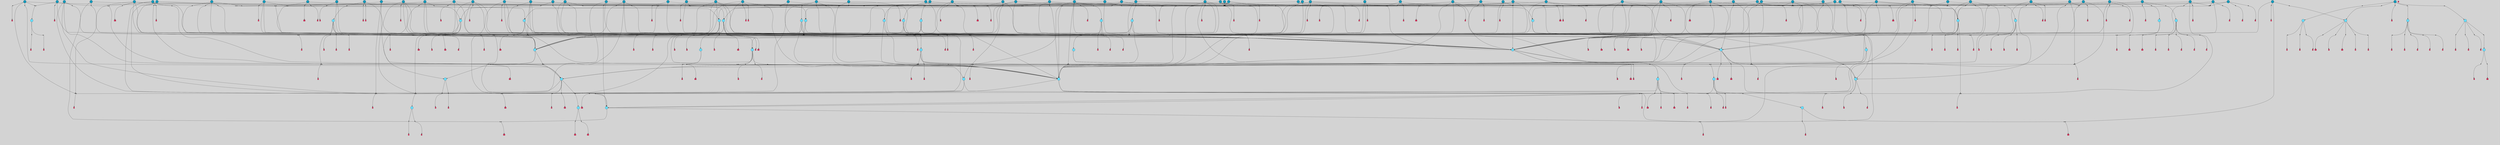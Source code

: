 // File exported with GEGELATI v1.3.1
// On the 2024-04-08 17:25:41
// With the File::TPGGraphDotExporter
digraph{
	graph[pad = "0.212, 0.055" bgcolor = lightgray]
	node[shape=circle style = filled label = ""]
		T3 [fillcolor="#66ddff"]
		T4 [fillcolor="#66ddff"]
		T7 [fillcolor="#66ddff"]
		T9 [fillcolor="#66ddff"]
		T11 [fillcolor="#66ddff"]
		T24 [fillcolor="#66ddff"]
		T82 [fillcolor="#66ddff"]
		T111 [fillcolor="#66ddff"]
		T129 [fillcolor="#66ddff"]
		T164 [fillcolor="#66ddff"]
		T207 [fillcolor="#66ddff"]
		T267 [fillcolor="#66ddff"]
		T20 [fillcolor="#66ddff"]
		T321 [fillcolor="#66ddff"]
		T322 [fillcolor="#66ddff"]
		T323 [fillcolor="#66ddff"]
		T565 [fillcolor="#66ddff"]
		T577 [fillcolor="#66ddff"]
		T614 [fillcolor="#1199bb"]
		T623 [fillcolor="#66ddff"]
		T624 [fillcolor="#66ddff"]
		T625 [fillcolor="#66ddff"]
		T673 [fillcolor="#1199bb"]
		T685 [fillcolor="#66ddff"]
		T686 [fillcolor="#66ddff"]
		T687 [fillcolor="#66ddff"]
		T760 [fillcolor="#66ddff"]
		T733 [fillcolor="#66ddff"]
		T761 [fillcolor="#66ddff"]
		T762 [fillcolor="#66ddff"]
		T812 [fillcolor="#66ddff"]
		T821 [fillcolor="#1199bb"]
		T824 [fillcolor="#1199bb"]
		T828 [fillcolor="#66ddff"]
		T842 [fillcolor="#66ddff"]
		T847 [fillcolor="#66ddff"]
		T848 [fillcolor="#66ddff"]
		T878 [fillcolor="#1199bb"]
		T879 [fillcolor="#1199bb"]
		T880 [fillcolor="#1199bb"]
		T881 [fillcolor="#1199bb"]
		T882 [fillcolor="#1199bb"]
		T883 [fillcolor="#1199bb"]
		T884 [fillcolor="#1199bb"]
		T885 [fillcolor="#66ddff"]
		T886 [fillcolor="#1199bb"]
		T888 [fillcolor="#1199bb"]
		T889 [fillcolor="#1199bb"]
		T890 [fillcolor="#1199bb"]
		T891 [fillcolor="#1199bb"]
		T892 [fillcolor="#1199bb"]
		T893 [fillcolor="#1199bb"]
		T894 [fillcolor="#1199bb"]
		T895 [fillcolor="#1199bb"]
		T896 [fillcolor="#1199bb"]
		T897 [fillcolor="#1199bb"]
		T898 [fillcolor="#1199bb"]
		T899 [fillcolor="#1199bb"]
		T900 [fillcolor="#1199bb"]
		T615 [fillcolor="#1199bb"]
		T908 [fillcolor="#1199bb"]
		T909 [fillcolor="#1199bb"]
		T910 [fillcolor="#1199bb"]
		T911 [fillcolor="#1199bb"]
		T912 [fillcolor="#1199bb"]
		T913 [fillcolor="#1199bb"]
		T914 [fillcolor="#1199bb"]
		T915 [fillcolor="#1199bb"]
		T916 [fillcolor="#1199bb"]
		T917 [fillcolor="#1199bb"]
		T919 [fillcolor="#1199bb"]
		T920 [fillcolor="#1199bb"]
		T921 [fillcolor="#1199bb"]
		T922 [fillcolor="#1199bb"]
		T866 [fillcolor="#66ddff"]
		T931 [fillcolor="#1199bb"]
		T938 [fillcolor="#66ddff"]
		T946 [fillcolor="#66ddff"]
		T957 [fillcolor="#66ddff"]
		T958 [fillcolor="#1199bb"]
		T959 [fillcolor="#66ddff"]
		T960 [fillcolor="#66ddff"]
		T961 [fillcolor="#66ddff"]
		T962 [fillcolor="#66ddff"]
		T964 [fillcolor="#1199bb"]
		T965 [fillcolor="#1199bb"]
		T966 [fillcolor="#1199bb"]
		T967 [fillcolor="#1199bb"]
		T968 [fillcolor="#1199bb"]
		T969 [fillcolor="#1199bb"]
		T970 [fillcolor="#1199bb"]
		T971 [fillcolor="#1199bb"]
		T972 [fillcolor="#1199bb"]
		T973 [fillcolor="#1199bb"]
		T974 [fillcolor="#1199bb"]
		T975 [fillcolor="#1199bb"]
		T976 [fillcolor="#1199bb"]
		T977 [fillcolor="#1199bb"]
		T978 [fillcolor="#1199bb"]
		T979 [fillcolor="#1199bb"]
		T980 [fillcolor="#1199bb"]
		T981 [fillcolor="#1199bb"]
		T982 [fillcolor="#1199bb"]
		T983 [fillcolor="#1199bb"]
		T984 [fillcolor="#1199bb"]
		T985 [fillcolor="#1199bb"]
		T986 [fillcolor="#1199bb"]
		T987 [fillcolor="#1199bb"]
		T988 [fillcolor="#1199bb"]
		T989 [fillcolor="#1199bb"]
		T990 [fillcolor="#1199bb"]
		T991 [fillcolor="#1199bb"]
		T992 [fillcolor="#1199bb"]
		T993 [fillcolor="#1199bb"]
		T994 [fillcolor="#1199bb"]
		T995 [fillcolor="#1199bb"]
		T996 [fillcolor="#1199bb"]
		T997 [fillcolor="#1199bb"]
		T998 [fillcolor="#1199bb"]
		T999 [fillcolor="#1199bb"]
		P13624 [fillcolor="#cccccc" shape=point] //6|
		I13624 [shape=box style=invis label="6|1&2|6#1|7&#92;n10|7&2|0#1|5&#92;n9|4&0|1#2|2&#92;n8|6&0|0#1|0&#92;n"]
		P13624 -> I13624[style=invis]
		A9140 [fillcolor="#ff3366" shape=box margin=0.03 width=0 height=0 label="3"]
		T3 -> P13624 -> A9140
		P13625 [fillcolor="#cccccc" shape=point] //3|
		I13625 [shape=box style=invis label="7|6&2|4#0|2&#92;n10|3&2|7#1|4&#92;n11|6&0|4#0|1&#92;n7|1&0|0#2|6&#92;n7|6&0|3#2|6&#92;n4|0&2|6#0|1&#92;n4|4&2|5#0|2&#92;n4|6&0|4#2|7&#92;n10|0&2|3#1|5&#92;n2|6&0|5#0|2&#92;n1|0&2|3#0|7&#92;n1|6&2|0#0|5&#92;n6|2&0|1#0|7&#92;n9|2&0|3#2|7&#92;n5|3&0|6#0|6&#92;n1|7&2|5#2|3&#92;n8|1&2|7#0|6&#92;n1|0&2|5#2|1&#92;n7|1&2|2#2|5&#92;n7|4&2|6#0|3&#92;n"]
		P13625 -> I13625[style=invis]
		A9141 [fillcolor="#ff3366" shape=box margin=0.03 width=0 height=0 label="4"]
		T3 -> P13625 -> A9141
		P13626 [fillcolor="#cccccc" shape=point] //7|
		I13626 [shape=box style=invis label="0|2&2|4#2|6&#92;n5|3&0|6#0|1&#92;n4|7&2|6#0|5&#92;n7|6&0|7#0|5&#92;n10|7&2|2#1|1&#92;n"]
		P13626 -> I13626[style=invis]
		A9142 [fillcolor="#ff3366" shape=box margin=0.03 width=0 height=0 label="4"]
		T4 -> P13626 -> A9142
		P13627 [fillcolor="#cccccc" shape=point] //0|
		I13627 [shape=box style=invis label="2|5&0|1#0|6&#92;n6|1&2|2#2|7&#92;n8|0&0|3#1|4&#92;n4|3&2|5#2|4&#92;n8|1&2|4#0|0&#92;n6|6&0|1#2|6&#92;n11|7&2|4#2|5&#92;n6|2&2|4#0|2&#92;n8|5&2|4#2|4&#92;n2|1&2|1#2|2&#92;n2|7&2|5#2|6&#92;n9|7&0|5#0|4&#92;n1|2&0|5#2|6&#92;n4|2&2|3#2|7&#92;n3|3&2|1#0|2&#92;n"]
		P13627 -> I13627[style=invis]
		A9143 [fillcolor="#ff3366" shape=box margin=0.03 width=0 height=0 label="5"]
		T4 -> P13627 -> A9143
		P13628 [fillcolor="#cccccc" shape=point] //-3|
		I13628 [shape=box style=invis label="1|6&2|7#0|7&#92;n10|2&0|7#1|3&#92;n9|6&2|7#2|2&#92;n5|3&0|7#0|7&#92;n1|6&2|3#0|0&#92;n2|3&2|3#2|2&#92;n5|1&2|6#0|6&#92;n"]
		P13628 -> I13628[style=invis]
		A9144 [fillcolor="#ff3366" shape=box margin=0.03 width=0 height=0 label="7"]
		T7 -> P13628 -> A9144
		P13629 [fillcolor="#cccccc" shape=point] //5|
		I13629 [shape=box style=invis label="0|5&2|3#0|1&#92;n0|6&2|1#2|4&#92;n6|2&2|6#0|7&#92;n7|4&0|3#0|1&#92;n5|4&0|7#1|6&#92;n9|1&0|5#2|2&#92;n6|3&2|3#1|7&#92;n11|7&2|4#1|6&#92;n2|5&0|1#0|0&#92;n4|7&0|0#0|2&#92;n6|2&0|6#0|0&#92;n2|1&2|6#2|4&#92;n10|0&2|0#1|0&#92;n6|6&2|4#0|6&#92;n"]
		P13629 -> I13629[style=invis]
		A9145 [fillcolor="#ff3366" shape=box margin=0.03 width=0 height=0 label="8"]
		T7 -> P13629 -> A9145
		P13630 [fillcolor="#cccccc" shape=point] //-6|
		I13630 [shape=box style=invis label="11|1&0|7#2|0&#92;n10|4&0|1#1|0&#92;n4|3&2|4#2|1&#92;n0|5&2|0#0|0&#92;n6|1&0|0#0|3&#92;n8|2&2|0#0|4&#92;n11|4&2|0#1|6&#92;n7|0&2|6#2|3&#92;n5|3&2|6#2|0&#92;n2|0&2|0#0|4&#92;n"]
		P13630 -> I13630[style=invis]
		A9146 [fillcolor="#ff3366" shape=box margin=0.03 width=0 height=0 label="9"]
		T9 -> P13630 -> A9146
		P13631 [fillcolor="#cccccc" shape=point] //2|
		I13631 [shape=box style=invis label="6|3&2|7#1|4&#92;n8|6&0|0#2|5&#92;n2|1&0|2#0|3&#92;n8|7&0|6#0|4&#92;n2|1&2|0#0|1&#92;n0|0&2|2#2|3&#92;n6|6&0|7#2|1&#92;n6|1&0|7#2|6&#92;n5|4&2|7#0|4&#92;n0|3&0|4#2|0&#92;n11|0&2|0#2|5&#92;n4|5&2|5#2|4&#92;n5|7&0|6#0|4&#92;n9|7&2|5#0|3&#92;n5|4&2|1#0|3&#92;n5|3&0|1#1|7&#92;n0|4&0|3#2|5&#92;n"]
		P13631 -> I13631[style=invis]
		A9147 [fillcolor="#ff3366" shape=box margin=0.03 width=0 height=0 label="10"]
		T9 -> P13631 -> A9147
		P13632 [fillcolor="#cccccc" shape=point] //6|
		I13632 [shape=box style=invis label="3|0&2|7#2|2&#92;n3|2&0|4#2|5&#92;n5|1&0|2#1|0&#92;n8|7&0|1#2|0&#92;n8|5&0|3#0|6&#92;n0|2&0|2#2|3&#92;n1|5&2|5#0|5&#92;n5|6&0|6#0|7&#92;n6|7&0|0#2|6&#92;n1|2&2|3#0|0&#92;n7|7&2|3#0|4&#92;n0|7&2|7#0|6&#92;n1|0&2|2#2|7&#92;n4|4&0|1#0|0&#92;n"]
		P13632 -> I13632[style=invis]
		A9148 [fillcolor="#ff3366" shape=box margin=0.03 width=0 height=0 label="11"]
		T11 -> P13632 -> A9148
		P13633 [fillcolor="#cccccc" shape=point] //-4|
		I13633 [shape=box style=invis label="4|1&0|4#2|6&#92;n1|2&2|2#2|0&#92;n1|2&2|0#0|6&#92;n8|4&2|3#2|5&#92;n5|5&2|1#1|0&#92;n"]
		P13633 -> I13633[style=invis]
		A9149 [fillcolor="#ff3366" shape=box margin=0.03 width=0 height=0 label="12"]
		T11 -> P13633 -> A9149
		P13634 [fillcolor="#cccccc" shape=point] //-3|
		I13634 [shape=box style=invis label="8|1&2|3#0|5&#92;n0|6&0|5#0|5&#92;n3|7&2|1#0|6&#92;n3|5&0|1#0|0&#92;n9|5&2|0#0|4&#92;n3|5&0|2#0|3&#92;n10|6&2|4#1|0&#92;n9|4&2|7#2|6&#92;n1|7&2|5#2|2&#92;n"]
		P13634 -> I13634[style=invis]
		A9150 [fillcolor="#ff3366" shape=box margin=0.03 width=0 height=0 label="5"]
		T4 -> P13634 -> A9150
		P13635 [fillcolor="#cccccc" shape=point] //1|
		I13635 [shape=box style=invis label="5|1&0|6#2|7&#92;n2|4&0|4#2|2&#92;n0|6&0|5#0|4&#92;n10|6&2|5#1|6&#92;n9|3&0|1#1|7&#92;n10|3&2|2#1|0&#92;n5|0&0|0#2|1&#92;n11|3&2|3#1|5&#92;n10|3&0|1#1|0&#92;n2|4&0|1#0|1&#92;n0|2&0|3#2|4&#92;n9|2&2|1#2|5&#92;n11|7&2|6#2|6&#92;n"]
		P13635 -> I13635[style=invis]
		T24 -> P13635 -> T7
		P13636 [fillcolor="#cccccc" shape=point] //5|
		I13636 [shape=box style=invis label="3|0&2|0#0|1&#92;n3|0&0|7#0|1&#92;n5|3&0|2#2|6&#92;n4|4&2|4#2|6&#92;n11|2&0|7#1|6&#92;n2|7&2|2#2|5&#92;n9|3&2|6#2|7&#92;n7|7&0|0#0|4&#92;n6|1&2|4#2|3&#92;n5|4&2|0#1|6&#92;n1|3&0|7#0|4&#92;n"]
		P13636 -> I13636[style=invis]
		A9151 [fillcolor="#ff3366" shape=box margin=0.03 width=0 height=0 label="7"]
		T24 -> P13636 -> A9151
		P13637 [fillcolor="#cccccc" shape=point] //-2|
		I13637 [shape=box style=invis label="4|1&0|4#0|3&#92;n4|2&0|5#2|0&#92;n5|5&2|6#0|5&#92;n1|4&0|1#0|2&#92;n6|3&2|7#1|5&#92;n0|4&2|0#0|3&#92;n8|5&2|5#1|2&#92;n10|7&2|7#1|1&#92;n3|4&0|0#2|1&#92;n3|6&2|5#2|5&#92;n8|3&0|1#0|7&#92;n10|0&2|7#1|3&#92;n4|1&2|4#0|1&#92;n9|3&2|0#0|4&#92;n3|6&2|0#0|4&#92;n1|2&0|6#2|1&#92;n4|0&2|1#2|2&#92;n"]
		P13637 -> I13637[style=invis]
		A9152 [fillcolor="#ff3366" shape=box margin=0.03 width=0 height=0 label="14"]
		T24 -> P13637 -> A9152
		P13638 [fillcolor="#cccccc" shape=point] //6|
		I13638 [shape=box style=invis label="7|0&2|5#1|2&#92;n10|6&2|1#1|3&#92;n7|5&0|2#0|7&#92;n10|7&0|1#1|5&#92;n4|6&2|5#0|5&#92;n4|4&0|7#2|7&#92;n"]
		P13638 -> I13638[style=invis]
		A9153 [fillcolor="#ff3366" shape=box margin=0.03 width=0 height=0 label="7"]
		T82 -> P13638 -> A9153
		P13639 [fillcolor="#cccccc" shape=point] //6|
		I13639 [shape=box style=invis label="0|5&2|3#0|1&#92;n0|6&2|1#2|4&#92;n9|1&0|5#2|2&#92;n7|4&0|3#0|1&#92;n5|4&0|7#1|6&#92;n2|5&0|1#0|0&#92;n6|3&2|3#1|7&#92;n11|7&2|4#1|6&#92;n6|2&2|6#0|1&#92;n4|7&0|0#0|2&#92;n6|2&0|6#0|0&#92;n9|1&2|6#2|4&#92;n10|0&2|0#1|0&#92;n6|6&2|4#0|6&#92;n"]
		P13639 -> I13639[style=invis]
		A9154 [fillcolor="#ff3366" shape=box margin=0.03 width=0 height=0 label="8"]
		T82 -> P13639 -> A9154
		T82 -> P13630
		P13640 [fillcolor="#cccccc" shape=point] //-5|
		I13640 [shape=box style=invis label="0|0&2|3#0|2&#92;n10|5&0|6#1|3&#92;n7|3&0|6#2|3&#92;n3|4&0|6#0|6&#92;n10|5&0|2#1|1&#92;n5|0&0|1#0|3&#92;n6|6&2|5#1|5&#92;n7|4&0|2#1|7&#92;n5|7&0|1#2|5&#92;n1|5&0|0#0|3&#92;n7|5&2|1#2|6&#92;n9|0&0|2#0|0&#92;n4|0&2|4#0|0&#92;n4|6&0|0#2|3&#92;n3|1&0|6#2|5&#92;n7|7&2|1#2|3&#92;n9|4&2|2#0|6&#92;n"]
		P13640 -> I13640[style=invis]
		T111 -> P13640 -> T9
		P13641 [fillcolor="#cccccc" shape=point] //7|
		I13641 [shape=box style=invis label="7|4&2|1#2|0&#92;n4|1&2|4#2|3&#92;n5|0&2|0#2|2&#92;n6|1&2|4#2|6&#92;n"]
		P13641 -> I13641[style=invis]
		A9155 [fillcolor="#ff3366" shape=box margin=0.03 width=0 height=0 label="9"]
		T111 -> P13641 -> A9155
		P13642 [fillcolor="#cccccc" shape=point] //2|
		I13642 [shape=box style=invis label="3|0&2|0#0|1&#92;n11|2&0|7#1|6&#92;n8|7&2|4#0|5&#92;n5|3&0|2#2|6&#92;n4|4&2|4#2|6&#92;n3|0&0|7#0|1&#92;n2|7&2|2#2|5&#92;n9|3&2|6#2|7&#92;n7|7&0|0#0|4&#92;n6|1&2|4#1|3&#92;n5|4&2|0#1|6&#92;n1|3&0|7#0|4&#92;n"]
		P13642 -> I13642[style=invis]
		A9156 [fillcolor="#ff3366" shape=box margin=0.03 width=0 height=0 label="7"]
		T111 -> P13642 -> A9156
		T111 -> P13630
		P13643 [fillcolor="#cccccc" shape=point] //8|
		I13643 [shape=box style=invis label="9|0&0|1#2|0&#92;n10|1&2|5#1|4&#92;n8|2&2|6#0|4&#92;n2|4&2|5#2|3&#92;n4|2&2|2#0|2&#92;n7|5&0|2#0|0&#92;n8|2&2|1#1|3&#92;n8|7&0|7#2|1&#92;n1|1&0|0#0|7&#92;n5|6&2|5#1|0&#92;n6|6&2|5#0|0&#92;n11|4&0|3#2|6&#92;n4|2&2|4#0|7&#92;n5|6&0|1#2|0&#92;n11|3&0|2#0|7&#92;n"]
		P13643 -> I13643[style=invis]
		A9157 [fillcolor="#ff3366" shape=box margin=0.03 width=0 height=0 label="6"]
		T129 -> P13643 -> A9157
		T129 -> P13636
		P13644 [fillcolor="#cccccc" shape=point] //10|
		I13644 [shape=box style=invis label="4|5&2|7#2|1&#92;n1|7&2|3#0|6&#92;n3|5&2|2#0|3&#92;n10|3&0|7#1|4&#92;n7|1&0|4#2|6&#92;n10|2&0|3#1|7&#92;n9|5&2|0#0|4&#92;n4|0&0|3#2|7&#92;n11|4&2|6#1|2&#92;n5|4&2|7#0|2&#92;n2|6&2|4#0|0&#92;n6|5&0|7#2|1&#92;n5|3&2|3#1|6&#92;n10|7&2|0#1|2&#92;n"]
		P13644 -> I13644[style=invis]
		A9158 [fillcolor="#ff3366" shape=box margin=0.03 width=0 height=0 label="5"]
		T129 -> P13644 -> A9158
		P13645 [fillcolor="#cccccc" shape=point] //5|
		I13645 [shape=box style=invis label="9|4&2|3#1|3&#92;n0|4&2|4#0|5&#92;n6|1&2|6#2|5&#92;n4|0&0|5#2|0&#92;n"]
		P13645 -> I13645[style=invis]
		A9159 [fillcolor="#ff3366" shape=box margin=0.03 width=0 height=0 label="7"]
		T129 -> P13645 -> A9159
		P13646 [fillcolor="#cccccc" shape=point] //6|
		I13646 [shape=box style=invis label="9|4&2|7#0|6&#92;n8|4&0|1#1|0&#92;n1|3&0|0#2|1&#92;n2|4&0|6#2|2&#92;n5|1&2|5#0|7&#92;n3|0&0|3#2|6&#92;n2|2&2|6#0|2&#92;n8|4&0|4#2|2&#92;n5|1&2|4#0|3&#92;n9|4&0|6#0|6&#92;n5|0&2|2#1|5&#92;n11|7&0|0#1|1&#92;n0|4&0|3#0|3&#92;n7|7&2|4#2|5&#92;n1|5&0|1#2|1&#92;n"]
		P13646 -> I13646[style=invis]
		A9160 [fillcolor="#ff3366" shape=box margin=0.03 width=0 height=0 label="1"]
		T129 -> P13646 -> A9160
		T164 -> P13627
		P13647 [fillcolor="#cccccc" shape=point] //-1|
		I13647 [shape=box style=invis label="6|4&0|4#2|4&#92;n4|5&2|5#2|4&#92;n9|7&2|5#0|3&#92;n3|7&2|6#0|6&#92;n8|7&0|6#0|4&#92;n2|1&2|0#0|1&#92;n8|6&0|0#2|5&#92;n2|1&0|2#0|3&#92;n6|1&0|7#2|6&#92;n6|3&0|1#1|6&#92;n5|4&2|7#0|4&#92;n0|7&0|4#2|0&#92;n11|0&2|0#2|5&#92;n3|7&2|0#2|7&#92;n8|3&2|7#1|4&#92;n5|7&0|6#0|4&#92;n0|0&2|3#2|3&#92;n5|4&2|1#0|3&#92;n0|4&0|3#2|5&#92;n"]
		P13647 -> I13647[style=invis]
		A9161 [fillcolor="#ff3366" shape=box margin=0.03 width=0 height=0 label="10"]
		T164 -> P13647 -> A9161
		P13648 [fillcolor="#cccccc" shape=point] //-7|
		I13648 [shape=box style=invis label="6|1&0|2#0|3&#92;n1|2&0|1#2|0&#92;n10|3&2|2#1|1&#92;n0|1&0|2#0|7&#92;n4|6&2|7#2|4&#92;n6|0&2|7#0|6&#92;n"]
		P13648 -> I13648[style=invis]
		A9162 [fillcolor="#ff3366" shape=box margin=0.03 width=0 height=0 label="7"]
		T164 -> P13648 -> A9162
		P13649 [fillcolor="#cccccc" shape=point] //-6|
		I13649 [shape=box style=invis label="11|7&0|1#0|6&#92;n3|5&0|1#0|3&#92;n1|5&0|5#0|6&#92;n1|7&2|5#2|2&#92;n0|0&0|2#2|2&#92;n4|4&0|1#0|5&#92;n6|4&2|2#0|2&#92;n0|6&2|5#0|5&#92;n0|3&2|2#2|6&#92;n"]
		P13649 -> I13649[style=invis]
		A9163 [fillcolor="#ff3366" shape=box margin=0.03 width=0 height=0 label="5"]
		T164 -> P13649 -> A9163
		P13650 [fillcolor="#cccccc" shape=point] //4|
		I13650 [shape=box style=invis label="4|3&0|6#0|3&#92;n5|7&2|3#2|2&#92;n5|6&0|7#1|2&#92;n1|4&2|6#0|3&#92;n8|4&2|1#2|5&#92;n9|5&2|4#1|4&#92;n2|4&0|5#0|7&#92;n10|0&0|6#1|3&#92;n3|0&0|6#0|2&#92;n2|7&2|7#2|6&#92;n5|2&0|5#1|5&#92;n10|4&2|5#1|7&#92;n4|0&0|4#2|4&#92;n11|1&0|4#2|6&#92;n10|6&2|0#1|4&#92;n9|7&0|3#1|4&#92;n4|5&2|7#0|6&#92;n11|5&2|6#2|3&#92;n0|3&0|5#0|1&#92;n"]
		P13650 -> I13650[style=invis]
		A9164 [fillcolor="#ff3366" shape=box margin=0.03 width=0 height=0 label="13"]
		T164 -> P13650 -> A9164
		P13651 [fillcolor="#cccccc" shape=point] //7|
		I13651 [shape=box style=invis label="7|0&2|1#2|0&#92;n9|7&2|1#1|7&#92;n8|2&0|1#1|0&#92;n6|6&0|2#1|1&#92;n2|2&0|5#0|0&#92;n5|7&0|0#2|1&#92;n5|1&2|5#1|5&#92;n4|7&2|4#2|3&#92;n10|5&2|2#1|5&#92;n1|3&2|2#2|0&#92;n10|2&2|6#1|5&#92;n"]
		P13651 -> I13651[style=invis]
		A9165 [fillcolor="#ff3366" shape=box margin=0.03 width=0 height=0 label="1"]
		T207 -> P13651 -> A9165
		P13652 [fillcolor="#cccccc" shape=point] //-3|
		I13652 [shape=box style=invis label="3|7&0|0#0|2&#92;n11|5&0|1#1|1&#92;n4|1&0|6#2|6&#92;n4|0&0|1#0|5&#92;n"]
		P13652 -> I13652[style=invis]
		T207 -> P13652 -> T24
		P13653 [fillcolor="#cccccc" shape=point] //5|
		I13653 [shape=box style=invis label="8|1&2|6#0|6&#92;n3|0&0|7#0|1&#92;n11|3&0|2#2|6&#92;n4|4&2|4#2|6&#92;n11|2&0|7#1|6&#92;n2|7&2|2#2|5&#92;n7|7&0|0#0|4&#92;n6|1&2|4#2|3&#92;n5|4&2|0#1|6&#92;n3|0&2|0#0|1&#92;n1|3&0|7#0|4&#92;n"]
		P13653 -> I13653[style=invis]
		A9166 [fillcolor="#ff3366" shape=box margin=0.03 width=0 height=0 label="7"]
		T207 -> P13653 -> A9166
		P13654 [fillcolor="#cccccc" shape=point] //5|
		I13654 [shape=box style=invis label="10|4&2|6#1|2&#92;n8|4&0|1#1|0&#92;n0|4&2|6#0|0&#92;n8|4&2|5#2|1&#92;n7|5&2|5#1|0&#92;n3|6&0|6#2|2&#92;n1|7&0|7#0|5&#92;n2|0&0|7#2|4&#92;n9|4&2|6#2|7&#92;n2|6&2|2#0|0&#92;n11|7&2|7#0|7&#92;n5|5&0|0#0|1&#92;n10|1&0|0#1|0&#92;n7|3&0|1#2|5&#92;n9|2&2|7#1|5&#92;n9|0&2|5#1|2&#92;n1|6&2|4#2|2&#92;n3|3&2|2#0|7&#92;n1|6&2|0#0|0&#92;n6|4&2|6#1|0&#92;n"]
		P13654 -> I13654[style=invis]
		A9167 [fillcolor="#ff3366" shape=box margin=0.03 width=0 height=0 label="1"]
		T207 -> P13654 -> A9167
		P13655 [fillcolor="#cccccc" shape=point] //7|
		I13655 [shape=box style=invis label="6|1&2|6#2|7&#92;n7|0&2|4#2|3&#92;n3|3&0|7#0|6&#92;n5|4&0|2#2|4&#92;n8|5&2|6#2|7&#92;n0|0&2|3#0|3&#92;n5|4&2|4#2|6&#92;n"]
		P13655 -> I13655[style=invis]
		T207 -> P13655 -> T4
		T267 -> P13651
		P13656 [fillcolor="#cccccc" shape=point] //7|
		I13656 [shape=box style=invis label="7|4&2|7#0|4&#92;n4|6&0|1#2|5&#92;n2|1&2|3#0|0&#92;n4|3&2|0#0|1&#92;n0|0&2|7#2|7&#92;n7|7&0|5#2|3&#92;n5|0&2|1#2|2&#92;n10|0&0|4#1|2&#92;n4|4&0|7#0|0&#92;n6|7&0|2#0|1&#92;n1|4&2|5#0|4&#92;n"]
		P13656 -> I13656[style=invis]
		A9168 [fillcolor="#ff3366" shape=box margin=0.03 width=0 height=0 label="0"]
		T267 -> P13656 -> A9168
		P13657 [fillcolor="#cccccc" shape=point] //-3|
		I13657 [shape=box style=invis label="7|2&2|4#0|2&#92;n4|1&2|6#0|1&#92;n11|6&0|4#0|1&#92;n7|1&0|0#2|6&#92;n6|2&0|1#0|7&#92;n10|3&2|7#1|4&#92;n3|5&2|3#0|1&#92;n4|4&2|5#0|2&#92;n4|6&0|4#2|7&#92;n2|5&0|5#0|2&#92;n10|0&2|3#1|4&#92;n0|1&2|7#0|6&#92;n7|6&0|3#2|6&#92;n1|3&0|6#2|0&#92;n5|3&0|6#0|6&#92;n1|4&2|5#2|3&#92;n1|6&2|0#0|5&#92;n9|2&0|3#2|7&#92;n7|1&2|2#2|5&#92;n"]
		P13657 -> I13657[style=invis]
		T267 -> P13657 -> T207
		P13658 [fillcolor="#cccccc" shape=point] //5|
		I13658 [shape=box style=invis label="1|6&2|7#0|7&#92;n9|2&2|7#2|3&#92;n10|2&0|7#1|3&#92;n0|0&2|7#2|2&#92;n1|6&2|3#0|0&#92;n2|3&2|3#2|2&#92;n"]
		P13658 -> I13658[style=invis]
		A9169 [fillcolor="#ff3366" shape=box margin=0.03 width=0 height=0 label="7"]
		T267 -> P13658 -> A9169
		P13659 [fillcolor="#cccccc" shape=point] //-6|
		I13659 [shape=box style=invis label="6|0&0|5#2|5&#92;n0|3&2|1#2|1&#92;n"]
		P13659 -> I13659[style=invis]
		A9170 [fillcolor="#ff3366" shape=box margin=0.03 width=0 height=0 label="3"]
		T267 -> P13659 -> A9170
		P13660 [fillcolor="#cccccc" shape=point] //-9|
		I13660 [shape=box style=invis label="2|0&2|0#2|1&#92;n4|4&2|4#2|6&#92;n9|1&0|3#1|7&#92;n5|3&0|2#2|6&#92;n2|7&2|2#2|5&#92;n5|4&2|0#1|6&#92;n3|0&0|7#0|1&#92;n1|3&0|7#0|4&#92;n11|6&2|2#0|7&#92;n7|7&0|0#0|4&#92;n11|0&0|7#1|6&#92;n9|3&2|6#2|7&#92;n"]
		P13660 -> I13660[style=invis]
		A9171 [fillcolor="#ff3366" shape=box margin=0.03 width=0 height=0 label="7"]
		T322 -> P13660 -> A9171
		P13661 [fillcolor="#cccccc" shape=point] //-4|
		I13661 [shape=box style=invis label="4|1&0|4#2|6&#92;n1|2&2|2#2|0&#92;n1|2&2|0#0|6&#92;n8|4&2|3#2|5&#92;n5|5&2|1#1|0&#92;n"]
		P13661 -> I13661[style=invis]
		A9172 [fillcolor="#ff3366" shape=box margin=0.03 width=0 height=0 label="12"]
		T321 -> P13661 -> A9172
		P13662 [fillcolor="#cccccc" shape=point] //6|
		I13662 [shape=box style=invis label="3|0&2|7#2|2&#92;n3|2&0|4#2|5&#92;n5|1&0|2#1|0&#92;n8|7&0|1#2|0&#92;n8|5&0|3#0|6&#92;n0|2&0|2#2|3&#92;n1|5&2|5#0|5&#92;n5|6&0|6#0|7&#92;n6|7&0|0#2|6&#92;n1|2&2|3#0|0&#92;n7|7&2|3#0|4&#92;n0|7&2|7#0|6&#92;n1|0&2|2#2|7&#92;n4|4&0|1#0|0&#92;n"]
		P13662 -> I13662[style=invis]
		A9173 [fillcolor="#ff3366" shape=box margin=0.03 width=0 height=0 label="11"]
		T321 -> P13662 -> A9173
		P13663 [fillcolor="#cccccc" shape=point] //2|
		I13663 [shape=box style=invis label="4|1&0|4#2|6&#92;n5|5&2|1#1|0&#92;n1|0&2|0#0|6&#92;n8|4&2|3#2|5&#92;n"]
		P13663 -> I13663[style=invis]
		T322 -> P13663 -> T321
		P13664 [fillcolor="#cccccc" shape=point] //8|
		I13664 [shape=box style=invis label="9|7&0|5#2|5&#92;n3|3&2|3#0|2&#92;n9|5&2|2#1|0&#92;n2|3&0|6#0|3&#92;n4|4&2|5#2|7&#92;n11|3&2|0#1|5&#92;n6|6&2|1#2|2&#92;n4|6&0|1#2|2&#92;n2|5&2|7#2|2&#92;n7|7&2|2#2|3&#92;n6|5&0|3#2|6&#92;n6|7&0|6#0|2&#92;n"]
		P13664 -> I13664[style=invis]
		A9174 [fillcolor="#ff3366" shape=box margin=0.03 width=0 height=0 label="14"]
		T322 -> P13664 -> A9174
		P13665 [fillcolor="#cccccc" shape=point] //4|
		I13665 [shape=box style=invis label="4|3&0|6#0|3&#92;n5|7&2|3#2|2&#92;n5|6&0|7#1|2&#92;n1|4&2|6#0|3&#92;n8|4&2|1#2|5&#92;n9|5&2|4#1|4&#92;n2|4&0|5#0|7&#92;n10|0&0|6#1|3&#92;n3|0&0|6#0|2&#92;n2|7&2|7#2|6&#92;n5|2&0|5#1|5&#92;n10|4&2|5#1|7&#92;n4|0&0|4#2|4&#92;n11|1&0|4#2|6&#92;n10|6&2|0#1|4&#92;n9|7&0|3#1|4&#92;n4|5&2|7#0|6&#92;n11|5&2|6#2|3&#92;n0|3&0|5#0|1&#92;n"]
		P13665 -> I13665[style=invis]
		A9175 [fillcolor="#ff3366" shape=box margin=0.03 width=0 height=0 label="13"]
		T322 -> P13665 -> A9175
		P13666 [fillcolor="#cccccc" shape=point] //-3|
		I13666 [shape=box style=invis label="4|5&0|0#0|0&#92;n4|7&0|0#0|2&#92;n0|6&2|1#2|4&#92;n9|1&0|5#2|2&#92;n10|0&2|0#1|0&#92;n6|6&2|4#0|6&#92;n2|5&0|1#0|0&#92;n6|3&2|3#1|7&#92;n11|7&2|4#1|6&#92;n6|2&2|6#0|1&#92;n6|2&0|0#0|0&#92;n9|1&2|6#2|4&#92;n10|4&0|3#1|1&#92;n5|4&2|7#1|6&#92;n"]
		P13666 -> I13666[style=invis]
		T323 -> P13666 -> T322
		P13667 [fillcolor="#cccccc" shape=point] //5|
		I13667 [shape=box style=invis label="0|5&2|3#0|1&#92;n0|6&2|1#2|4&#92;n6|2&2|6#0|7&#92;n7|4&0|3#0|1&#92;n5|4&0|7#1|6&#92;n9|1&0|5#2|2&#92;n6|3&2|3#1|7&#92;n11|7&2|4#1|6&#92;n2|5&0|1#0|0&#92;n4|7&0|0#0|2&#92;n6|2&0|6#0|0&#92;n2|1&2|6#2|4&#92;n10|0&2|0#1|0&#92;n6|6&2|4#0|6&#92;n"]
		P13667 -> I13667[style=invis]
		A9176 [fillcolor="#ff3366" shape=box margin=0.03 width=0 height=0 label="8"]
		T20 -> P13667 -> A9176
		P13668 [fillcolor="#cccccc" shape=point] //-3|
		I13668 [shape=box style=invis label="1|6&2|7#0|7&#92;n10|2&0|7#1|3&#92;n9|6&2|7#2|2&#92;n5|3&0|7#0|7&#92;n1|6&2|3#0|0&#92;n2|3&2|3#2|2&#92;n5|1&2|6#0|6&#92;n"]
		P13668 -> I13668[style=invis]
		A9177 [fillcolor="#ff3366" shape=box margin=0.03 width=0 height=0 label="7"]
		T20 -> P13668 -> A9177
		P13669 [fillcolor="#cccccc" shape=point] //1|
		I13669 [shape=box style=invis label="0|4&0|1#0|1&#92;n10|5&2|5#1|6&#92;n7|7&2|5#2|2&#92;n9|5&0|7#2|7&#92;n8|4&0|3#2|7&#92;n11|0&2|3#0|5&#92;n7|0&0|0#0|1&#92;n4|2&0|4#0|5&#92;n5|1&0|6#2|7&#92;n11|3&0|7#1|3&#92;n"]
		P13669 -> I13669[style=invis]
		T323 -> P13669 -> T20
		P13670 [fillcolor="#cccccc" shape=point] //-8|
		I13670 [shape=box style=invis label="7|5&0|4#2|4&#92;n"]
		P13670 -> I13670[style=invis]
		A9178 [fillcolor="#ff3366" shape=box margin=0.03 width=0 height=0 label="3"]
		T322 -> P13670 -> A9178
		P13671 [fillcolor="#cccccc" shape=point] //4|
		I13671 [shape=box style=invis label="4|3&0|6#0|3&#92;n5|7&2|3#2|2&#92;n5|6&0|7#1|2&#92;n1|4&2|6#0|3&#92;n8|4&2|1#2|5&#92;n9|5&2|4#1|4&#92;n2|4&0|5#0|7&#92;n10|0&0|6#1|3&#92;n3|0&0|6#0|2&#92;n2|7&2|7#2|6&#92;n5|2&0|5#1|5&#92;n10|4&2|5#1|7&#92;n4|0&0|4#2|4&#92;n11|1&0|4#2|6&#92;n10|6&2|0#1|4&#92;n9|7&0|3#1|4&#92;n4|5&2|7#0|6&#92;n11|5&2|6#2|3&#92;n0|3&0|5#0|1&#92;n"]
		P13671 -> I13671[style=invis]
		A9179 [fillcolor="#ff3366" shape=box margin=0.03 width=0 height=0 label="13"]
		T323 -> P13671 -> A9179
		P13672 [fillcolor="#cccccc" shape=point] //8|
		I13672 [shape=box style=invis label="9|0&0|1#2|0&#92;n10|1&2|5#1|4&#92;n8|2&2|6#0|4&#92;n2|4&2|5#2|3&#92;n4|2&2|2#0|2&#92;n7|5&0|2#0|0&#92;n8|2&2|1#1|3&#92;n8|7&0|7#2|1&#92;n1|1&0|0#0|7&#92;n5|6&2|5#1|0&#92;n6|6&2|5#0|0&#92;n11|4&0|3#2|6&#92;n4|2&2|4#0|7&#92;n5|6&0|1#2|0&#92;n11|3&0|2#0|7&#92;n"]
		P13672 -> I13672[style=invis]
		A9180 [fillcolor="#ff3366" shape=box margin=0.03 width=0 height=0 label="6"]
		T565 -> P13672 -> A9180
		P13673 [fillcolor="#cccccc" shape=point] //5|
		I13673 [shape=box style=invis label="3|0&2|0#0|1&#92;n3|0&0|7#0|1&#92;n5|3&0|2#2|6&#92;n4|4&2|4#2|6&#92;n11|2&0|7#1|6&#92;n2|7&2|2#2|5&#92;n9|3&2|6#2|7&#92;n7|7&0|0#0|4&#92;n6|1&2|4#2|3&#92;n5|4&2|0#1|6&#92;n1|3&0|7#0|4&#92;n"]
		P13673 -> I13673[style=invis]
		A9181 [fillcolor="#ff3366" shape=box margin=0.03 width=0 height=0 label="7"]
		T565 -> P13673 -> A9181
		P13674 [fillcolor="#cccccc" shape=point] //10|
		I13674 [shape=box style=invis label="4|5&2|7#2|1&#92;n1|7&2|3#0|6&#92;n3|5&2|2#0|3&#92;n10|3&0|7#1|4&#92;n7|1&0|4#2|6&#92;n10|2&0|3#1|7&#92;n9|5&2|0#0|4&#92;n4|0&0|3#2|7&#92;n11|4&2|6#1|2&#92;n5|4&2|7#0|2&#92;n2|6&2|4#0|0&#92;n6|5&0|7#2|1&#92;n5|3&2|3#1|6&#92;n10|7&2|0#1|2&#92;n"]
		P13674 -> I13674[style=invis]
		A9182 [fillcolor="#ff3366" shape=box margin=0.03 width=0 height=0 label="5"]
		T565 -> P13674 -> A9182
		P13675 [fillcolor="#cccccc" shape=point] //6|
		I13675 [shape=box style=invis label="9|4&2|7#0|6&#92;n8|4&0|1#1|0&#92;n1|3&0|0#2|1&#92;n2|4&0|6#2|2&#92;n5|1&2|5#0|7&#92;n3|0&0|3#2|6&#92;n2|2&2|6#0|2&#92;n8|4&0|4#2|2&#92;n5|1&2|4#0|3&#92;n9|4&0|6#0|6&#92;n5|0&2|2#1|5&#92;n11|7&0|0#1|1&#92;n0|4&0|3#0|3&#92;n7|7&2|4#2|5&#92;n1|5&0|1#2|1&#92;n"]
		P13675 -> I13675[style=invis]
		A9183 [fillcolor="#ff3366" shape=box margin=0.03 width=0 height=0 label="1"]
		T565 -> P13675 -> A9183
		P13676 [fillcolor="#cccccc" shape=point] //5|
		I13676 [shape=box style=invis label="9|4&2|3#1|3&#92;n0|4&2|4#0|5&#92;n6|1&2|6#2|5&#92;n4|0&0|5#2|0&#92;n"]
		P13676 -> I13676[style=invis]
		A9184 [fillcolor="#ff3366" shape=box margin=0.03 width=0 height=0 label="7"]
		T565 -> P13676 -> A9184
		P13677 [fillcolor="#cccccc" shape=point] //-9|
		I13677 [shape=box style=invis label="5|5&0|5#0|6&#92;n0|5&2|3#0|1&#92;n8|5&0|3#1|6&#92;n6|2&0|6#0|0&#92;n4|7&0|0#0|5&#92;n10|0&2|0#1|0&#92;n11|2&0|4#1|6&#92;n9|1&0|5#2|2&#92;n6|3&2|3#1|7&#92;n5|7&0|7#1|6&#92;n0|6&2|1#2|4&#92;n2|1&2|6#2|4&#92;n7|4&0|3#0|1&#92;n6|6&2|4#0|6&#92;n"]
		P13677 -> I13677[style=invis]
		A9185 [fillcolor="#ff3366" shape=box margin=0.03 width=0 height=0 label="8"]
		T577 -> P13677 -> A9185
		T577 -> P13638
		P13678 [fillcolor="#cccccc" shape=point] //3|
		I13678 [shape=box style=invis label="9|0&0|1#2|2&#92;n8|6&0|0#1|0&#92;n8|2&0|2#2|4&#92;n3|5&0|1#0|5&#92;n0|0&0|6#2|7&#92;n"]
		P13678 -> I13678[style=invis]
		A9186 [fillcolor="#ff3366" shape=box margin=0.03 width=0 height=0 label="3"]
		T577 -> P13678 -> A9186
		P13679 [fillcolor="#cccccc" shape=point] //-6|
		I13679 [shape=box style=invis label="6|1&2|7#0|1&#92;n10|4&0|0#1|1&#92;n11|0&2|4#0|6&#92;n7|7&2|2#2|2&#92;n2|0&2|5#0|0&#92;n9|2&2|1#2|7&#92;n7|2&2|0#1|5&#92;n0|2&2|7#2|5&#92;n7|2&2|4#2|5&#92;n1|1&2|7#0|6&#92;n3|4&2|2#0|3&#92;n7|4&2|0#2|1&#92;n"]
		P13679 -> I13679[style=invis]
		T577 -> P13679 -> T111
		P13680 [fillcolor="#cccccc" shape=point] //-2|
		I13680 [shape=box style=invis label="0|3&2|7#2|5&#92;n10|0&2|3#1|4&#92;n2|0&2|5#0|6&#92;n7|7&2|2#2|1&#92;n0|2&2|3#0|4&#92;n10|2&2|4#1|5&#92;n9|2&2|1#2|6&#92;n3|4&2|6#2|1&#92;n5|1&2|3#2|4&#92;n4|2&2|5#2|7&#92;n7|4&0|4#1|1&#92;n5|6&2|7#1|0&#92;n1|0&0|6#0|0&#92;n"]
		P13680 -> I13680[style=invis]
		T577 -> P13680 -> T111
		P13681 [fillcolor="#cccccc" shape=point] //10|
		I13681 [shape=box style=invis label="9|3&0|1#1|7&#92;n9|0&2|7#2|2&#92;n0|5&0|2#0|3&#92;n10|1&2|2#1|6&#92;n2|5&0|0#0|4&#92;n5|3&0|7#2|0&#92;n5|2&0|0#1|2&#92;n1|0&0|2#2|5&#92;n"]
		P13681 -> I13681[style=invis]
		T614 -> P13681 -> T164
		T614 -> P13679
		P13682 [fillcolor="#cccccc" shape=point] //7|
		I13682 [shape=box style=invis label="0|5&2|3#0|0&#92;n0|6&2|1#2|4&#92;n5|4&0|7#1|6&#92;n9|0&2|7#1|1&#92;n7|4&0|3#0|1&#92;n11|7&2|4#1|6&#92;n8|7&0|4#2|1&#92;n9|1&0|5#2|2&#92;n6|2&2|6#0|7&#92;n8|6&0|2#0|0&#92;n4|7&0|0#0|2&#92;n6|2&0|6#0|0&#92;n10|0&0|0#1|0&#92;n6|6&2|4#0|6&#92;n"]
		P13682 -> I13682[style=invis]
		T614 -> P13682 -> T129
		P13683 [fillcolor="#cccccc" shape=point] //-1|
		I13683 [shape=box style=invis label="9|0&2|2#2|2&#92;n10|1&2|7#1|6&#92;n3|3&0|0#0|1&#92;n10|5&0|0#1|1&#92;n1|3&0|5#2|5&#92;n2|1&2|5#0|0&#92;n11|3&0|7#0|1&#92;n4|0&2|3#2|7&#92;n"]
		P13683 -> I13683[style=invis]
		T614 -> P13683 -> T111
		P13684 [fillcolor="#cccccc" shape=point] //9|
		I13684 [shape=box style=invis label="0|4&0|3#2|5&#92;n9|4&2|5#0|3&#92;n8|7&0|6#0|4&#92;n6|1&0|7#2|5&#92;n0|4&2|2#0|1&#92;n2|1&0|2#2|3&#92;n3|7&2|7#0|2&#92;n0|0&2|7#2|3&#92;n5|4&2|5#0|4&#92;n9|3&0|4#2|0&#92;n4|5&2|5#2|4&#92;n8|3&0|1#1|7&#92;n6|3&2|2#1|0&#92;n11|7&2|0#2|5&#92;n4|6&0|0#2|7&#92;n0|1&0|3#0|4&#92;n5|7&0|6#0|4&#92;n7|3&2|7#0|7&#92;n2|0&2|0#0|1&#92;n6|6&0|7#2|1&#92;n"]
		P13684 -> I13684[style=invis]
		A9187 [fillcolor="#ff3366" shape=box margin=0.03 width=0 height=0 label="10"]
		T614 -> P13684 -> A9187
		P13685 [fillcolor="#cccccc" shape=point] //4|
		I13685 [shape=box style=invis label="4|3&0|6#0|3&#92;n5|7&2|3#2|2&#92;n5|6&0|7#1|2&#92;n1|4&2|6#0|3&#92;n8|4&2|1#2|5&#92;n9|5&2|4#1|4&#92;n2|4&0|5#0|7&#92;n10|0&0|6#1|3&#92;n3|0&0|6#0|2&#92;n2|7&2|7#2|6&#92;n5|2&0|5#1|5&#92;n10|4&2|5#1|7&#92;n4|0&0|4#2|4&#92;n11|1&0|4#2|6&#92;n10|6&2|0#1|4&#92;n9|7&0|3#1|4&#92;n4|5&2|7#0|6&#92;n11|5&2|6#2|3&#92;n0|3&0|5#0|1&#92;n"]
		P13685 -> I13685[style=invis]
		A9188 [fillcolor="#ff3366" shape=box margin=0.03 width=0 height=0 label="13"]
		T623 -> P13685 -> A9188
		P13686 [fillcolor="#cccccc" shape=point] //-6|
		I13686 [shape=box style=invis label="11|1&0|7#2|0&#92;n10|4&0|1#1|0&#92;n4|3&2|4#2|1&#92;n0|5&2|0#0|0&#92;n6|1&0|0#0|3&#92;n8|2&2|0#0|4&#92;n11|4&2|0#1|6&#92;n7|0&2|6#2|3&#92;n5|3&2|6#2|0&#92;n2|0&2|0#0|4&#92;n"]
		P13686 -> I13686[style=invis]
		A9189 [fillcolor="#ff3366" shape=box margin=0.03 width=0 height=0 label="9"]
		T624 -> P13686 -> A9189
		P13687 [fillcolor="#cccccc" shape=point] //2|
		I13687 [shape=box style=invis label="3|0&2|0#0|1&#92;n11|2&0|7#1|6&#92;n8|7&2|4#0|5&#92;n5|3&0|2#2|6&#92;n4|4&2|4#2|6&#92;n3|0&0|7#0|1&#92;n2|7&2|2#2|5&#92;n9|3&2|6#2|7&#92;n7|7&0|0#0|4&#92;n6|1&2|4#1|3&#92;n5|4&2|0#1|6&#92;n1|3&0|7#0|4&#92;n"]
		P13687 -> I13687[style=invis]
		A9190 [fillcolor="#ff3366" shape=box margin=0.03 width=0 height=0 label="7"]
		T624 -> P13687 -> A9190
		P13688 [fillcolor="#cccccc" shape=point] //-5|
		I13688 [shape=box style=invis label="0|0&2|3#0|2&#92;n10|5&0|6#1|3&#92;n7|3&0|6#2|3&#92;n3|4&0|6#0|6&#92;n10|5&0|2#1|1&#92;n5|0&0|1#0|3&#92;n6|6&2|5#1|5&#92;n7|4&0|2#1|7&#92;n5|7&0|1#2|5&#92;n1|5&0|0#0|3&#92;n7|5&2|1#2|6&#92;n9|0&0|2#0|0&#92;n4|0&2|4#0|0&#92;n4|6&0|0#2|3&#92;n3|1&0|6#2|5&#92;n7|7&2|1#2|3&#92;n9|4&2|2#0|6&#92;n"]
		P13688 -> I13688[style=invis]
		T624 -> P13688 -> T625
		P13689 [fillcolor="#cccccc" shape=point] //-6|
		I13689 [shape=box style=invis label="11|7&0|1#0|6&#92;n3|5&0|1#0|3&#92;n1|5&0|5#0|6&#92;n1|7&2|5#2|2&#92;n0|0&0|2#2|2&#92;n4|4&0|1#0|5&#92;n6|4&2|2#0|2&#92;n0|6&2|5#0|5&#92;n0|3&2|2#2|6&#92;n"]
		P13689 -> I13689[style=invis]
		A9191 [fillcolor="#ff3366" shape=box margin=0.03 width=0 height=0 label="5"]
		T623 -> P13689 -> A9191
		P13690 [fillcolor="#cccccc" shape=point] //-6|
		I13690 [shape=box style=invis label="11|1&0|7#2|0&#92;n10|4&0|1#1|0&#92;n4|3&2|4#2|1&#92;n0|5&2|0#0|0&#92;n6|1&0|0#0|3&#92;n8|2&2|0#0|4&#92;n11|4&2|0#1|6&#92;n7|0&2|6#2|3&#92;n5|3&2|6#2|0&#92;n2|0&2|0#0|4&#92;n"]
		P13690 -> I13690[style=invis]
		A9192 [fillcolor="#ff3366" shape=box margin=0.03 width=0 height=0 label="9"]
		T625 -> P13690 -> A9192
		P13691 [fillcolor="#cccccc" shape=point] //7|
		I13691 [shape=box style=invis label="7|4&2|1#2|0&#92;n4|1&2|4#2|3&#92;n5|0&2|0#2|2&#92;n6|1&2|4#2|6&#92;n"]
		P13691 -> I13691[style=invis]
		A9193 [fillcolor="#ff3366" shape=box margin=0.03 width=0 height=0 label="9"]
		T624 -> P13691 -> A9193
		P13692 [fillcolor="#cccccc" shape=point] //0|
		I13692 [shape=box style=invis label="2|5&0|1#0|6&#92;n6|1&2|2#2|7&#92;n8|0&0|3#1|4&#92;n4|3&2|5#2|4&#92;n8|1&2|4#0|0&#92;n6|6&0|1#2|6&#92;n11|7&2|4#2|5&#92;n6|2&2|4#0|2&#92;n8|5&2|4#2|4&#92;n2|1&2|1#2|2&#92;n2|7&2|5#2|6&#92;n9|7&0|5#0|4&#92;n1|2&0|5#2|6&#92;n4|2&2|3#2|7&#92;n3|3&2|1#0|2&#92;n"]
		P13692 -> I13692[style=invis]
		A9194 [fillcolor="#ff3366" shape=box margin=0.03 width=0 height=0 label="5"]
		T623 -> P13692 -> A9194
		P13693 [fillcolor="#cccccc" shape=point] //2|
		I13693 [shape=box style=invis label="6|3&2|7#1|4&#92;n8|6&0|0#2|5&#92;n2|1&0|2#0|3&#92;n8|7&0|6#0|4&#92;n2|1&2|0#0|1&#92;n0|0&2|2#2|3&#92;n6|6&0|7#2|1&#92;n6|1&0|7#2|6&#92;n5|4&2|7#0|4&#92;n0|3&0|4#2|0&#92;n11|0&2|0#2|5&#92;n4|5&2|5#2|4&#92;n5|7&0|6#0|4&#92;n9|7&2|5#0|3&#92;n5|4&2|1#0|3&#92;n5|3&0|1#1|7&#92;n0|4&0|3#2|5&#92;n"]
		P13693 -> I13693[style=invis]
		A9195 [fillcolor="#ff3366" shape=box margin=0.03 width=0 height=0 label="10"]
		T625 -> P13693 -> A9195
		P13694 [fillcolor="#cccccc" shape=point] //-1|
		I13694 [shape=box style=invis label="6|4&0|4#2|4&#92;n4|5&2|5#2|4&#92;n9|7&2|5#0|3&#92;n3|7&2|6#0|6&#92;n8|7&0|6#0|4&#92;n2|1&2|0#0|1&#92;n8|6&0|0#2|5&#92;n2|1&0|2#0|3&#92;n6|1&0|7#2|6&#92;n6|3&0|1#1|6&#92;n5|4&2|7#0|4&#92;n0|7&0|4#2|0&#92;n11|0&2|0#2|5&#92;n3|7&2|0#2|7&#92;n8|3&2|7#1|4&#92;n5|7&0|6#0|4&#92;n0|0&2|3#2|3&#92;n5|4&2|1#0|3&#92;n0|4&0|3#2|5&#92;n"]
		P13694 -> I13694[style=invis]
		A9196 [fillcolor="#ff3366" shape=box margin=0.03 width=0 height=0 label="10"]
		T623 -> P13694 -> A9196
		P13695 [fillcolor="#cccccc" shape=point] //-7|
		I13695 [shape=box style=invis label="6|1&0|2#0|3&#92;n1|2&0|1#2|0&#92;n10|3&2|2#1|1&#92;n0|1&0|2#0|7&#92;n4|6&2|7#2|4&#92;n6|0&2|7#0|6&#92;n"]
		P13695 -> I13695[style=invis]
		A9197 [fillcolor="#ff3366" shape=box margin=0.03 width=0 height=0 label="7"]
		T623 -> P13695 -> A9197
		T673 -> P13681
		P13696 [fillcolor="#cccccc" shape=point] //-1|
		I13696 [shape=box style=invis label="9|7&2|6#2|0&#92;n8|3&2|1#0|2&#92;n11|5&0|0#0|6&#92;n9|7&2|7#1|7&#92;n2|0&2|5#2|0&#92;n9|4&2|0#2|1&#92;n3|7&0|4#2|3&#92;n0|2&2|7#2|5&#92;n10|4&0|6#1|1&#92;n1|5&2|7#0|6&#92;n5|2&0|0#1|6&#92;n3|4&2|2#0|3&#92;n"]
		P13696 -> I13696[style=invis]
		T673 -> P13696 -> T111
		T673 -> P13682
		P13697 [fillcolor="#cccccc" shape=point] //-4|
		I13697 [shape=box style=invis label="0|7&2|5#0|4&#92;n8|5&0|5#2|7&#92;n5|6&0|7#0|4&#92;n7|0&0|5#2|1&#92;n10|6&2|1#1|2&#92;n0|0&2|1#0|6&#92;n8|4&0|5#0|6&#92;n4|2&0|5#2|4&#92;n"]
		P13697 -> I13697[style=invis]
		A9198 [fillcolor="#ff3366" shape=box margin=0.03 width=0 height=0 label="5"]
		T673 -> P13697 -> A9198
		P13698 [fillcolor="#cccccc" shape=point] //7|
		I13698 [shape=box style=invis label="9|2&2|5#2|5&#92;n8|0&0|2#1|6&#92;n11|6&2|2#1|0&#92;n3|3&0|7#0|1&#92;n6|0&2|4#2|3&#92;n3|0&0|0#2|2&#92;n1|4&0|5#0|6&#92;n5|5&0|2#2|6&#92;n2|1&0|0#2|6&#92;n4|4&2|4#2|6&#92;n"]
		P13698 -> I13698[style=invis]
		T673 -> P13698 -> T82
		P13699 [fillcolor="#cccccc" shape=point] //4|
		I13699 [shape=box style=invis label="4|3&0|6#0|3&#92;n5|7&2|3#2|2&#92;n5|6&0|7#1|2&#92;n1|4&2|6#0|3&#92;n8|4&2|1#2|5&#92;n9|5&2|4#1|4&#92;n2|4&0|5#0|7&#92;n10|0&0|6#1|3&#92;n3|0&0|6#0|2&#92;n2|7&2|7#2|6&#92;n5|2&0|5#1|5&#92;n10|4&2|5#1|7&#92;n4|0&0|4#2|4&#92;n11|1&0|4#2|6&#92;n10|6&2|0#1|4&#92;n9|7&0|3#1|4&#92;n4|5&2|7#0|6&#92;n11|5&2|6#2|3&#92;n0|3&0|5#0|1&#92;n"]
		P13699 -> I13699[style=invis]
		A9199 [fillcolor="#ff3366" shape=box margin=0.03 width=0 height=0 label="13"]
		T685 -> P13699 -> A9199
		P13700 [fillcolor="#cccccc" shape=point] //-6|
		I13700 [shape=box style=invis label="11|1&0|7#2|0&#92;n10|4&0|1#1|0&#92;n4|3&2|4#2|1&#92;n0|5&2|0#0|0&#92;n6|1&0|0#0|3&#92;n8|2&2|0#0|4&#92;n11|4&2|0#1|6&#92;n7|0&2|6#2|3&#92;n5|3&2|6#2|0&#92;n2|0&2|0#0|4&#92;n"]
		P13700 -> I13700[style=invis]
		A9200 [fillcolor="#ff3366" shape=box margin=0.03 width=0 height=0 label="9"]
		T686 -> P13700 -> A9200
		P13701 [fillcolor="#cccccc" shape=point] //2|
		I13701 [shape=box style=invis label="3|0&2|0#0|1&#92;n11|2&0|7#1|6&#92;n8|7&2|4#0|5&#92;n5|3&0|2#2|6&#92;n4|4&2|4#2|6&#92;n3|0&0|7#0|1&#92;n2|7&2|2#2|5&#92;n9|3&2|6#2|7&#92;n7|7&0|0#0|4&#92;n6|1&2|4#1|3&#92;n5|4&2|0#1|6&#92;n1|3&0|7#0|4&#92;n"]
		P13701 -> I13701[style=invis]
		A9201 [fillcolor="#ff3366" shape=box margin=0.03 width=0 height=0 label="7"]
		T686 -> P13701 -> A9201
		P13702 [fillcolor="#cccccc" shape=point] //-5|
		I13702 [shape=box style=invis label="0|0&2|3#0|2&#92;n10|5&0|6#1|3&#92;n7|3&0|6#2|3&#92;n3|4&0|6#0|6&#92;n10|5&0|2#1|1&#92;n5|0&0|1#0|3&#92;n6|6&2|5#1|5&#92;n7|4&0|2#1|7&#92;n5|7&0|1#2|5&#92;n1|5&0|0#0|3&#92;n7|5&2|1#2|6&#92;n9|0&0|2#0|0&#92;n4|0&2|4#0|0&#92;n4|6&0|0#2|3&#92;n3|1&0|6#2|5&#92;n7|7&2|1#2|3&#92;n9|4&2|2#0|6&#92;n"]
		P13702 -> I13702[style=invis]
		T686 -> P13702 -> T687
		P13703 [fillcolor="#cccccc" shape=point] //-6|
		I13703 [shape=box style=invis label="11|7&0|1#0|6&#92;n3|5&0|1#0|3&#92;n1|5&0|5#0|6&#92;n1|7&2|5#2|2&#92;n0|0&0|2#2|2&#92;n4|4&0|1#0|5&#92;n6|4&2|2#0|2&#92;n0|6&2|5#0|5&#92;n0|3&2|2#2|6&#92;n"]
		P13703 -> I13703[style=invis]
		A9202 [fillcolor="#ff3366" shape=box margin=0.03 width=0 height=0 label="5"]
		T685 -> P13703 -> A9202
		P13704 [fillcolor="#cccccc" shape=point] //-6|
		I13704 [shape=box style=invis label="11|1&0|7#2|0&#92;n10|4&0|1#1|0&#92;n4|3&2|4#2|1&#92;n0|5&2|0#0|0&#92;n6|1&0|0#0|3&#92;n8|2&2|0#0|4&#92;n11|4&2|0#1|6&#92;n7|0&2|6#2|3&#92;n5|3&2|6#2|0&#92;n2|0&2|0#0|4&#92;n"]
		P13704 -> I13704[style=invis]
		A9203 [fillcolor="#ff3366" shape=box margin=0.03 width=0 height=0 label="9"]
		T687 -> P13704 -> A9203
		P13705 [fillcolor="#cccccc" shape=point] //7|
		I13705 [shape=box style=invis label="7|4&2|1#2|0&#92;n4|1&2|4#2|3&#92;n5|0&2|0#2|2&#92;n6|1&2|4#2|6&#92;n"]
		P13705 -> I13705[style=invis]
		A9204 [fillcolor="#ff3366" shape=box margin=0.03 width=0 height=0 label="9"]
		T686 -> P13705 -> A9204
		P13706 [fillcolor="#cccccc" shape=point] //0|
		I13706 [shape=box style=invis label="2|5&0|1#0|6&#92;n6|1&2|2#2|7&#92;n8|0&0|3#1|4&#92;n4|3&2|5#2|4&#92;n8|1&2|4#0|0&#92;n6|6&0|1#2|6&#92;n11|7&2|4#2|5&#92;n6|2&2|4#0|2&#92;n8|5&2|4#2|4&#92;n2|1&2|1#2|2&#92;n2|7&2|5#2|6&#92;n9|7&0|5#0|4&#92;n1|2&0|5#2|6&#92;n4|2&2|3#2|7&#92;n3|3&2|1#0|2&#92;n"]
		P13706 -> I13706[style=invis]
		A9205 [fillcolor="#ff3366" shape=box margin=0.03 width=0 height=0 label="5"]
		T685 -> P13706 -> A9205
		P13707 [fillcolor="#cccccc" shape=point] //2|
		I13707 [shape=box style=invis label="6|3&2|7#1|4&#92;n8|6&0|0#2|5&#92;n2|1&0|2#0|3&#92;n8|7&0|6#0|4&#92;n2|1&2|0#0|1&#92;n0|0&2|2#2|3&#92;n6|6&0|7#2|1&#92;n6|1&0|7#2|6&#92;n5|4&2|7#0|4&#92;n0|3&0|4#2|0&#92;n11|0&2|0#2|5&#92;n4|5&2|5#2|4&#92;n5|7&0|6#0|4&#92;n9|7&2|5#0|3&#92;n5|4&2|1#0|3&#92;n5|3&0|1#1|7&#92;n0|4&0|3#2|5&#92;n"]
		P13707 -> I13707[style=invis]
		A9206 [fillcolor="#ff3366" shape=box margin=0.03 width=0 height=0 label="10"]
		T687 -> P13707 -> A9206
		P13708 [fillcolor="#cccccc" shape=point] //-1|
		I13708 [shape=box style=invis label="6|4&0|4#2|4&#92;n4|5&2|5#2|4&#92;n9|7&2|5#0|3&#92;n3|7&2|6#0|6&#92;n8|7&0|6#0|4&#92;n2|1&2|0#0|1&#92;n8|6&0|0#2|5&#92;n2|1&0|2#0|3&#92;n6|1&0|7#2|6&#92;n6|3&0|1#1|6&#92;n5|4&2|7#0|4&#92;n0|7&0|4#2|0&#92;n11|0&2|0#2|5&#92;n3|7&2|0#2|7&#92;n8|3&2|7#1|4&#92;n5|7&0|6#0|4&#92;n0|0&2|3#2|3&#92;n5|4&2|1#0|3&#92;n0|4&0|3#2|5&#92;n"]
		P13708 -> I13708[style=invis]
		A9207 [fillcolor="#ff3366" shape=box margin=0.03 width=0 height=0 label="10"]
		T685 -> P13708 -> A9207
		P13709 [fillcolor="#cccccc" shape=point] //-7|
		I13709 [shape=box style=invis label="6|1&0|2#0|3&#92;n1|2&0|1#2|0&#92;n10|3&2|2#1|1&#92;n0|1&0|2#0|7&#92;n4|6&2|7#2|4&#92;n6|0&2|7#0|6&#92;n"]
		P13709 -> I13709[style=invis]
		A9208 [fillcolor="#ff3366" shape=box margin=0.03 width=0 height=0 label="7"]
		T685 -> P13709 -> A9208
		P13710 [fillcolor="#cccccc" shape=point] //6|
		I13710 [shape=box style=invis label="6|1&2|6#1|7&#92;n10|7&2|0#1|5&#92;n9|4&0|1#2|2&#92;n8|6&0|0#1|0&#92;n"]
		P13710 -> I13710[style=invis]
		A9209 [fillcolor="#ff3366" shape=box margin=0.03 width=0 height=0 label="3"]
		T762 -> P13710 -> A9209
		P13711 [fillcolor="#cccccc" shape=point] //4|
		I13711 [shape=box style=invis label="4|3&0|6#0|3&#92;n5|7&2|3#2|2&#92;n5|6&0|7#1|2&#92;n1|4&2|6#0|3&#92;n8|4&2|1#2|5&#92;n9|5&2|4#1|4&#92;n2|4&0|5#0|7&#92;n10|0&0|6#1|3&#92;n3|0&0|6#0|2&#92;n2|7&2|7#2|6&#92;n5|2&0|5#1|5&#92;n10|4&2|5#1|7&#92;n4|0&0|4#2|4&#92;n11|1&0|4#2|6&#92;n10|6&2|0#1|4&#92;n9|7&0|3#1|4&#92;n4|5&2|7#0|6&#92;n11|5&2|6#2|3&#92;n0|3&0|5#0|1&#92;n"]
		P13711 -> I13711[style=invis]
		A9210 [fillcolor="#ff3366" shape=box margin=0.03 width=0 height=0 label="13"]
		T760 -> P13711 -> A9210
		P13712 [fillcolor="#cccccc" shape=point] //-6|
		I13712 [shape=box style=invis label="6|1&2|7#0|1&#92;n10|4&0|0#1|1&#92;n11|0&2|4#0|6&#92;n7|7&2|2#2|2&#92;n2|0&2|5#0|0&#92;n9|2&2|1#2|7&#92;n7|2&2|0#1|5&#92;n0|2&2|7#2|5&#92;n7|2&2|4#2|5&#92;n1|1&2|7#0|6&#92;n3|4&2|2#0|3&#92;n7|4&2|0#2|1&#92;n"]
		P13712 -> I13712[style=invis]
		T762 -> P13712 -> T733
		P13713 [fillcolor="#cccccc" shape=point] //10|
		I13713 [shape=box style=invis label="9|3&0|1#1|7&#92;n9|0&2|7#2|2&#92;n0|5&0|2#0|3&#92;n10|1&2|2#1|6&#92;n2|5&0|0#0|4&#92;n5|3&0|7#2|0&#92;n5|2&0|0#1|2&#92;n1|0&0|2#2|5&#92;n"]
		P13713 -> I13713[style=invis]
		T762 -> P13713 -> T760
		P13714 [fillcolor="#cccccc" shape=point] //-6|
		I13714 [shape=box style=invis label="11|1&0|7#2|0&#92;n10|4&0|1#1|0&#92;n4|3&2|4#2|1&#92;n0|5&2|0#0|0&#92;n6|1&0|0#0|3&#92;n8|2&2|0#0|4&#92;n11|4&2|0#1|6&#92;n7|0&2|6#2|3&#92;n5|3&2|6#2|0&#92;n2|0&2|0#0|4&#92;n"]
		P13714 -> I13714[style=invis]
		A9211 [fillcolor="#ff3366" shape=box margin=0.03 width=0 height=0 label="9"]
		T733 -> P13714 -> A9211
		P13715 [fillcolor="#cccccc" shape=point] //2|
		I13715 [shape=box style=invis label="3|0&2|0#0|1&#92;n11|2&0|7#1|6&#92;n8|7&2|4#0|5&#92;n5|3&0|2#2|6&#92;n4|4&2|4#2|6&#92;n3|0&0|7#0|1&#92;n2|7&2|2#2|5&#92;n9|3&2|6#2|7&#92;n7|7&0|0#0|4&#92;n6|1&2|4#1|3&#92;n5|4&2|0#1|6&#92;n1|3&0|7#0|4&#92;n"]
		P13715 -> I13715[style=invis]
		A9212 [fillcolor="#ff3366" shape=box margin=0.03 width=0 height=0 label="7"]
		T733 -> P13715 -> A9212
		P13716 [fillcolor="#cccccc" shape=point] //-5|
		I13716 [shape=box style=invis label="0|0&2|3#0|2&#92;n10|5&0|6#1|3&#92;n7|3&0|6#2|3&#92;n3|4&0|6#0|6&#92;n10|5&0|2#1|1&#92;n5|0&0|1#0|3&#92;n6|6&2|5#1|5&#92;n7|4&0|2#1|7&#92;n5|7&0|1#2|5&#92;n1|5&0|0#0|3&#92;n7|5&2|1#2|6&#92;n9|0&0|2#0|0&#92;n4|0&2|4#0|0&#92;n4|6&0|0#2|3&#92;n3|1&0|6#2|5&#92;n7|7&2|1#2|3&#92;n9|4&2|2#0|6&#92;n"]
		P13716 -> I13716[style=invis]
		T733 -> P13716 -> T761
		P13717 [fillcolor="#cccccc" shape=point] //-6|
		I13717 [shape=box style=invis label="11|7&0|1#0|6&#92;n3|5&0|1#0|3&#92;n1|5&0|5#0|6&#92;n1|7&2|5#2|2&#92;n0|0&0|2#2|2&#92;n4|4&0|1#0|5&#92;n6|4&2|2#0|2&#92;n0|6&2|5#0|5&#92;n0|3&2|2#2|6&#92;n"]
		P13717 -> I13717[style=invis]
		A9213 [fillcolor="#ff3366" shape=box margin=0.03 width=0 height=0 label="5"]
		T760 -> P13717 -> A9213
		P13718 [fillcolor="#cccccc" shape=point] //-6|
		I13718 [shape=box style=invis label="11|1&0|7#2|0&#92;n10|4&0|1#1|0&#92;n4|3&2|4#2|1&#92;n0|5&2|0#0|0&#92;n6|1&0|0#0|3&#92;n8|2&2|0#0|4&#92;n11|4&2|0#1|6&#92;n7|0&2|6#2|3&#92;n5|3&2|6#2|0&#92;n2|0&2|0#0|4&#92;n"]
		P13718 -> I13718[style=invis]
		A9214 [fillcolor="#ff3366" shape=box margin=0.03 width=0 height=0 label="9"]
		T761 -> P13718 -> A9214
		P13719 [fillcolor="#cccccc" shape=point] //7|
		I13719 [shape=box style=invis label="7|4&2|1#2|0&#92;n4|1&2|4#2|3&#92;n5|0&2|0#2|2&#92;n6|1&2|4#2|6&#92;n"]
		P13719 -> I13719[style=invis]
		A9215 [fillcolor="#ff3366" shape=box margin=0.03 width=0 height=0 label="9"]
		T733 -> P13719 -> A9215
		P13720 [fillcolor="#cccccc" shape=point] //-2|
		I13720 [shape=box style=invis label="7|4&2|3#0|1&#92;n7|5&2|6#0|6&#92;n7|1&2|2#0|1&#92;n9|2&2|6#1|2&#92;n4|0&2|5#0|2&#92;n1|6&2|4#0|3&#92;n6|7&2|6#2|7&#92;n5|7&0|6#1|0&#92;n11|4&0|4#2|0&#92;n2|1&2|6#2|4&#92;n"]
		P13720 -> I13720[style=invis]
		A9216 [fillcolor="#ff3366" shape=box margin=0.03 width=0 height=0 label="8"]
		T762 -> P13720 -> A9216
		P13721 [fillcolor="#cccccc" shape=point] //0|
		I13721 [shape=box style=invis label="2|5&0|1#0|6&#92;n6|1&2|2#2|7&#92;n8|0&0|3#1|4&#92;n4|3&2|5#2|4&#92;n8|1&2|4#0|0&#92;n6|6&0|1#2|6&#92;n11|7&2|4#2|5&#92;n6|2&2|4#0|2&#92;n8|5&2|4#2|4&#92;n2|1&2|1#2|2&#92;n2|7&2|5#2|6&#92;n9|7&0|5#0|4&#92;n1|2&0|5#2|6&#92;n4|2&2|3#2|7&#92;n3|3&2|1#0|2&#92;n"]
		P13721 -> I13721[style=invis]
		A9217 [fillcolor="#ff3366" shape=box margin=0.03 width=0 height=0 label="5"]
		T760 -> P13721 -> A9217
		P13722 [fillcolor="#cccccc" shape=point] //2|
		I13722 [shape=box style=invis label="6|3&2|7#1|4&#92;n8|6&0|0#2|5&#92;n2|1&0|2#0|3&#92;n8|7&0|6#0|4&#92;n2|1&2|0#0|1&#92;n0|0&2|2#2|3&#92;n6|6&0|7#2|1&#92;n6|1&0|7#2|6&#92;n5|4&2|7#0|4&#92;n0|3&0|4#2|0&#92;n11|0&2|0#2|5&#92;n4|5&2|5#2|4&#92;n5|7&0|6#0|4&#92;n9|7&2|5#0|3&#92;n5|4&2|1#0|3&#92;n5|3&0|1#1|7&#92;n0|4&0|3#2|5&#92;n"]
		P13722 -> I13722[style=invis]
		A9218 [fillcolor="#ff3366" shape=box margin=0.03 width=0 height=0 label="10"]
		T761 -> P13722 -> A9218
		P13723 [fillcolor="#cccccc" shape=point] //-1|
		I13723 [shape=box style=invis label="6|4&0|4#2|4&#92;n4|5&2|5#2|4&#92;n9|7&2|5#0|3&#92;n3|7&2|6#0|6&#92;n8|7&0|6#0|4&#92;n2|1&2|0#0|1&#92;n8|6&0|0#2|5&#92;n2|1&0|2#0|3&#92;n6|1&0|7#2|6&#92;n6|3&0|1#1|6&#92;n5|4&2|7#0|4&#92;n0|7&0|4#2|0&#92;n11|0&2|0#2|5&#92;n3|7&2|0#2|7&#92;n8|3&2|7#1|4&#92;n5|7&0|6#0|4&#92;n0|0&2|3#2|3&#92;n5|4&2|1#0|3&#92;n0|4&0|3#2|5&#92;n"]
		P13723 -> I13723[style=invis]
		A9219 [fillcolor="#ff3366" shape=box margin=0.03 width=0 height=0 label="10"]
		T760 -> P13723 -> A9219
		P13724 [fillcolor="#cccccc" shape=point] //-7|
		I13724 [shape=box style=invis label="6|1&0|2#0|3&#92;n1|2&0|1#2|0&#92;n10|3&2|2#1|1&#92;n0|1&0|2#0|7&#92;n4|6&2|7#2|4&#92;n6|0&2|7#0|6&#92;n"]
		P13724 -> I13724[style=invis]
		A9220 [fillcolor="#ff3366" shape=box margin=0.03 width=0 height=0 label="7"]
		T760 -> P13724 -> A9220
		P13725 [fillcolor="#cccccc" shape=point] //-3|
		I13725 [shape=box style=invis label="9|3&2|6#2|7&#92;n7|7&0|4#0|4&#92;n2|5&0|3#0|5&#92;n5|5&0|2#1|5&#92;n2|4&0|3#0|5&#92;n5|3&0|7#0|6&#92;n10|3&0|1#1|6&#92;n11|0&0|7#1|6&#92;n11|6&2|6#0|7&#92;n4|0&2|1#0|5&#92;n3|5&2|7#2|5&#92;n"]
		P13725 -> I13725[style=invis]
		T812 -> P13725 -> T9
		P13726 [fillcolor="#cccccc" shape=point] //1|
		I13726 [shape=box style=invis label="0|6&0|6#0|5&#92;n1|4&0|7#2|3&#92;n5|0&0|4#2|4&#92;n"]
		P13726 -> I13726[style=invis]
		A9221 [fillcolor="#ff3366" shape=box margin=0.03 width=0 height=0 label="3"]
		T812 -> P13726 -> A9221
		P13727 [fillcolor="#cccccc" shape=point] //-3|
		I13727 [shape=box style=invis label="11|6&0|2#1|4&#92;n10|0&0|6#1|1&#92;n5|4&2|0#1|6&#92;n4|4&2|4#2|6&#92;n2|5&2|2#2|5&#92;n6|3&2|6#2|7&#92;n7|7&0|0#0|4&#92;n4|4&0|2#0|1&#92;n3|0&0|7#0|1&#92;n9|6&2|2#2|6&#92;n1|1&0|7#2|4&#92;n"]
		P13727 -> I13727[style=invis]
		T812 -> P13727 -> T762
		P13728 [fillcolor="#cccccc" shape=point] //10|
		I13728 [shape=box style=invis label="9|3&0|1#1|7&#92;n9|0&2|7#2|2&#92;n0|5&0|2#0|3&#92;n2|5&0|0#0|4&#92;n10|0&2|2#1|6&#92;n5|3&0|7#2|0&#92;n5|2&0|0#1|2&#92;n4|5&2|0#2|0&#92;n1|0&0|2#2|5&#92;n"]
		P13728 -> I13728[style=invis]
		T812 -> P13728 -> T164
		T812 -> P13635
		P13729 [fillcolor="#cccccc" shape=point] //-6|
		I13729 [shape=box style=invis label="9|3&2|6#2|7&#92;n7|7&0|4#0|4&#92;n2|5&0|3#0|5&#92;n5|5&0|2#1|5&#92;n2|4&0|3#0|5&#92;n5|3&0|7#0|6&#92;n11|0&0|7#1|6&#92;n3|3&0|1#0|6&#92;n11|6&2|6#0|7&#92;n0|0&0|0#2|0&#92;n3|5&2|7#2|5&#92;n"]
		P13729 -> I13729[style=invis]
		T821 -> P13729 -> T9
		T821 -> P13727
		T821 -> P13666
		P13730 [fillcolor="#cccccc" shape=point] //3|
		I13730 [shape=box style=invis label="8|1&0|2#2|4&#92;n8|6&0|0#1|0&#92;n9|0&0|1#2|2&#92;n3|5&0|1#0|5&#92;n0|0&0|6#2|7&#92;n"]
		P13730 -> I13730[style=invis]
		A9222 [fillcolor="#ff3366" shape=box margin=0.03 width=0 height=0 label="3"]
		T821 -> P13730 -> A9222
		T824 -> P13727
		T824 -> P13649
		T824 -> P13682
		P13731 [fillcolor="#cccccc" shape=point] //-4|
		I13731 [shape=box style=invis label="2|1&2|0#0|1&#92;n0|0&2|3#2|3&#92;n0|7&2|6#0|6&#92;n8|7&0|6#0|4&#92;n5|4&2|7#0|4&#92;n8|6&0|0#2|5&#92;n2|1&0|2#0|3&#92;n0|3&0|3#2|5&#92;n6|7&0|1#1|6&#92;n5|4&2|1#0|3&#92;n0|7&0|4#2|0&#92;n3|1&0|1#2|7&#92;n3|7&2|0#2|7&#92;n8|0&2|7#1|4&#92;n5|7&0|6#0|4&#92;n9|3&2|5#1|6&#92;n9|7&2|5#0|3&#92;n6|4&0|4#2|4&#92;n3|1&0|6#2|5&#92;n6|1&0|7#2|6&#92;n"]
		P13731 -> I13731[style=invis]
		A9223 [fillcolor="#ff3366" shape=box margin=0.03 width=0 height=0 label="10"]
		T824 -> P13731 -> A9223
		P13732 [fillcolor="#cccccc" shape=point] //7|
		I13732 [shape=box style=invis label="3|1&0|7#2|1&#92;n6|2&0|6#1|1&#92;n9|0&2|1#2|0&#92;n1|3&0|2#2|2&#92;n4|5&2|0#2|3&#92;n5|2&0|4#1|5&#92;n6|2&2|5#1|6&#92;n11|0&2|0#1|1&#92;n0|0&0|5#2|6&#92;n2|1&2|7#0|5&#92;n3|7&0|6#0|0&#92;n3|1&0|3#2|7&#92;n9|5&0|6#0|3&#92;n11|3&2|6#1|1&#92;n6|1&0|1#1|4&#92;n"]
		P13732 -> I13732[style=invis]
		A9224 [fillcolor="#ff3366" shape=box margin=0.03 width=0 height=0 label="1"]
		T824 -> P13732 -> A9224
		P13733 [fillcolor="#cccccc" shape=point] //3|
		I13733 [shape=box style=invis label="5|4&2|0#1|6&#92;n9|3&2|6#2|7&#92;n4|4&2|4#2|6&#92;n5|3&0|2#2|6&#92;n7|7&0|0#0|4&#92;n5|3&0|7#0|6&#92;n11|6&2|2#0|7&#92;n2|5&2|2#2|5&#92;n11|0&0|7#1|6&#92;n3|0&0|7#0|1&#92;n"]
		P13733 -> I13733[style=invis]
		T828 -> P13733 -> T323
		P13734 [fillcolor="#cccccc" shape=point] //1|
		I13734 [shape=box style=invis label="7|0&2|7#2|5&#92;n10|2&0|6#1|3&#92;n3|1&2|4#2|2&#92;n5|3&0|2#0|1&#92;n7|0&2|6#1|2&#92;n1|0&2|4#0|3&#92;n10|3&2|0#1|6&#92;n0|1&2|1#0|0&#92;n0|6&0|0#0|5&#92;n"]
		P13734 -> I13734[style=invis]
		A9225 [fillcolor="#ff3366" shape=box margin=0.03 width=0 height=0 label="7"]
		T828 -> P13734 -> A9225
		T828 -> P13733
		T842 -> P13733
		P13735 [fillcolor="#cccccc" shape=point] //-10|
		I13735 [shape=box style=invis label="3|3&0|6#2|4&#92;n3|4&2|0#0|4&#92;n4|6&0|1#0|5&#92;n11|2&2|2#2|6&#92;n0|1&2|4#0|1&#92;n2|1&2|6#2|6&#92;n7|6&2|4#0|7&#92;n3|1&2|1#2|3&#92;n7|5&0|0#1|0&#92;n1|1&2|1#0|5&#92;n0|4&2|3#0|7&#92;n5|1&2|5#0|3&#92;n11|7&0|4#2|6&#92;n8|6&2|0#1|5&#92;n5|0&0|4#0|6&#92;n"]
		P13735 -> I13735[style=invis]
		A9226 [fillcolor="#ff3366" shape=box margin=0.03 width=0 height=0 label="7"]
		T842 -> P13735 -> A9226
		P13736 [fillcolor="#cccccc" shape=point] //6|
		I13736 [shape=box style=invis label="9|3&2|1#2|7&#92;n9|1&0|5#0|5&#92;n9|4&2|1#0|3&#92;n0|3&2|0#0|6&#92;n7|2&2|0#2|5&#92;n9|1&2|6#0|4&#92;n3|3&0|2#0|4&#92;n6|2&0|7#1|5&#92;n2|0&2|5#0|0&#92;n0|5&2|7#2|5&#92;n7|2&2|0#1|5&#92;n1|1&2|7#0|6&#92;n11|7&2|4#2|6&#92;n7|5&2|5#0|6&#92;n7|7&2|2#2|0&#92;n10|4&0|3#1|1&#92;n6|0&0|5#1|1&#92;n10|0&0|1#1|3&#92;n"]
		P13736 -> I13736[style=invis]
		T842 -> P13736 -> T577
		P13737 [fillcolor="#cccccc" shape=point] //1|
		I13737 [shape=box style=invis label="1|4&2|4#2|7&#92;n9|2&0|1#1|0&#92;n9|6&0|3#1|7&#92;n3|0&0|4#2|1&#92;n3|5&0|2#2|6&#92;n6|7&2|1#0|2&#92;n8|3&2|0#0|4&#92;n5|4&2|1#2|3&#92;n0|4&2|4#0|5&#92;n"]
		P13737 -> I13737[style=invis]
		A9227 [fillcolor="#ff3366" shape=box margin=0.03 width=0 height=0 label="9"]
		T842 -> P13737 -> A9227
		T842 -> P13733
		P13738 [fillcolor="#cccccc" shape=point] //4|
		I13738 [shape=box style=invis label="4|3&0|6#0|3&#92;n5|7&2|3#2|2&#92;n5|6&0|7#1|2&#92;n1|4&2|6#0|3&#92;n8|4&2|1#2|5&#92;n9|5&2|4#1|4&#92;n2|4&0|5#0|7&#92;n10|0&0|6#1|3&#92;n3|0&0|6#0|2&#92;n2|7&2|7#2|6&#92;n5|2&0|5#1|5&#92;n10|4&2|5#1|7&#92;n4|0&0|4#2|4&#92;n11|1&0|4#2|6&#92;n10|6&2|0#1|4&#92;n9|7&0|3#1|4&#92;n4|5&2|7#0|6&#92;n11|5&2|6#2|3&#92;n0|3&0|5#0|1&#92;n"]
		P13738 -> I13738[style=invis]
		A9228 [fillcolor="#ff3366" shape=box margin=0.03 width=0 height=0 label="13"]
		T847 -> P13738 -> A9228
		P13739 [fillcolor="#cccccc" shape=point] //-6|
		I13739 [shape=box style=invis label="11|7&0|1#0|6&#92;n3|5&0|1#0|3&#92;n1|5&0|5#0|6&#92;n1|7&2|5#2|2&#92;n0|0&0|2#2|2&#92;n4|4&0|1#0|5&#92;n6|4&2|2#0|2&#92;n0|6&2|5#0|5&#92;n0|3&2|2#2|6&#92;n"]
		P13739 -> I13739[style=invis]
		A9229 [fillcolor="#ff3366" shape=box margin=0.03 width=0 height=0 label="5"]
		T847 -> P13739 -> A9229
		P13740 [fillcolor="#cccccc" shape=point] //-1|
		I13740 [shape=box style=invis label="6|4&0|4#2|4&#92;n4|5&2|5#2|4&#92;n9|7&2|5#0|3&#92;n3|7&2|6#0|6&#92;n8|7&0|6#0|4&#92;n2|1&2|0#0|1&#92;n8|6&0|0#2|5&#92;n2|1&0|2#0|3&#92;n6|1&0|7#2|6&#92;n6|3&0|1#1|6&#92;n5|4&2|7#0|4&#92;n0|7&0|4#2|0&#92;n11|0&2|0#2|5&#92;n3|7&2|0#2|7&#92;n8|3&2|7#1|4&#92;n5|7&0|6#0|4&#92;n0|0&2|3#2|3&#92;n5|4&2|1#0|3&#92;n0|4&0|3#2|5&#92;n"]
		P13740 -> I13740[style=invis]
		A9230 [fillcolor="#ff3366" shape=box margin=0.03 width=0 height=0 label="10"]
		T847 -> P13740 -> A9230
		P13741 [fillcolor="#cccccc" shape=point] //-7|
		I13741 [shape=box style=invis label="6|1&0|2#0|3&#92;n1|2&0|1#2|0&#92;n10|3&2|2#1|1&#92;n0|1&0|2#0|7&#92;n4|6&2|7#2|4&#92;n6|0&2|7#0|6&#92;n"]
		P13741 -> I13741[style=invis]
		A9231 [fillcolor="#ff3366" shape=box margin=0.03 width=0 height=0 label="7"]
		T847 -> P13741 -> A9231
		P13742 [fillcolor="#cccccc" shape=point] //10|
		I13742 [shape=box style=invis label="4|5&2|7#2|1&#92;n1|7&2|3#0|6&#92;n3|5&2|2#0|3&#92;n10|3&0|7#1|4&#92;n7|1&0|4#2|6&#92;n10|2&0|3#1|7&#92;n9|5&2|0#0|4&#92;n4|0&0|3#2|7&#92;n11|4&2|6#1|2&#92;n5|4&2|7#0|2&#92;n2|6&2|4#0|0&#92;n6|5&0|7#2|1&#92;n5|3&2|3#1|6&#92;n10|7&2|0#1|2&#92;n"]
		P13742 -> I13742[style=invis]
		A9232 [fillcolor="#ff3366" shape=box margin=0.03 width=0 height=0 label="5"]
		T848 -> P13742 -> A9232
		P13743 [fillcolor="#cccccc" shape=point] //6|
		I13743 [shape=box style=invis label="9|4&2|7#0|6&#92;n8|4&0|1#1|0&#92;n1|3&0|0#2|1&#92;n2|4&0|6#2|2&#92;n5|1&2|5#0|7&#92;n3|0&0|3#2|6&#92;n2|2&2|6#0|2&#92;n8|4&0|4#2|2&#92;n5|1&2|4#0|3&#92;n9|4&0|6#0|6&#92;n5|0&2|2#1|5&#92;n11|7&0|0#1|1&#92;n0|4&0|3#0|3&#92;n7|7&2|4#2|5&#92;n1|5&0|1#2|1&#92;n"]
		P13743 -> I13743[style=invis]
		A9233 [fillcolor="#ff3366" shape=box margin=0.03 width=0 height=0 label="1"]
		T848 -> P13743 -> A9233
		P13744 [fillcolor="#cccccc" shape=point] //5|
		I13744 [shape=box style=invis label="9|4&2|3#1|3&#92;n0|4&2|4#0|5&#92;n6|1&2|6#2|5&#92;n4|0&0|5#2|0&#92;n"]
		P13744 -> I13744[style=invis]
		A9234 [fillcolor="#ff3366" shape=box margin=0.03 width=0 height=0 label="7"]
		T848 -> P13744 -> A9234
		P13745 [fillcolor="#cccccc" shape=point] //0|
		I13745 [shape=box style=invis label="2|5&0|1#0|6&#92;n6|1&2|2#2|7&#92;n8|0&0|3#1|4&#92;n4|3&2|5#2|4&#92;n8|1&2|4#0|0&#92;n6|6&0|1#2|6&#92;n11|7&2|4#2|5&#92;n6|2&2|4#0|2&#92;n8|5&2|4#2|4&#92;n2|1&2|1#2|2&#92;n2|7&2|5#2|6&#92;n9|7&0|5#0|4&#92;n1|2&0|5#2|6&#92;n4|2&2|3#2|7&#92;n3|3&2|1#0|2&#92;n"]
		P13745 -> I13745[style=invis]
		A9235 [fillcolor="#ff3366" shape=box margin=0.03 width=0 height=0 label="5"]
		T847 -> P13745 -> A9235
		P13746 [fillcolor="#cccccc" shape=point] //5|
		I13746 [shape=box style=invis label="3|0&2|0#0|1&#92;n3|0&0|7#0|1&#92;n5|3&0|2#2|6&#92;n4|4&2|4#2|6&#92;n11|2&0|7#1|6&#92;n2|7&2|2#2|5&#92;n9|3&2|6#2|7&#92;n7|7&0|0#0|4&#92;n6|1&2|4#2|3&#92;n5|4&2|0#1|6&#92;n1|3&0|7#0|4&#92;n"]
		P13746 -> I13746[style=invis]
		A9236 [fillcolor="#ff3366" shape=box margin=0.03 width=0 height=0 label="7"]
		T848 -> P13746 -> A9236
		P13747 [fillcolor="#cccccc" shape=point] //8|
		I13747 [shape=box style=invis label="9|0&0|1#2|0&#92;n10|1&2|5#1|4&#92;n8|2&2|6#0|4&#92;n2|4&2|5#2|3&#92;n4|2&2|2#0|2&#92;n7|5&0|2#0|0&#92;n8|2&2|1#1|3&#92;n8|7&0|7#2|1&#92;n1|1&0|0#0|7&#92;n5|6&2|5#1|0&#92;n6|6&2|5#0|0&#92;n11|4&0|3#2|6&#92;n4|2&2|4#0|7&#92;n5|6&0|1#2|0&#92;n11|3&0|2#0|7&#92;n"]
		P13747 -> I13747[style=invis]
		A9237 [fillcolor="#ff3366" shape=box margin=0.03 width=0 height=0 label="6"]
		T848 -> P13747 -> A9237
		P13748 [fillcolor="#cccccc" shape=point] //-10|
		I13748 [shape=box style=invis label="5|4&2|0#1|6&#92;n9|3&2|6#2|7&#92;n5|3&0|7#0|6&#92;n5|3&0|2#2|6&#92;n7|7&0|0#0|4&#92;n4|4&2|4#2|6&#92;n2|5&2|2#2|5&#92;n11|0&0|7#1|6&#92;n1|0&0|7#0|1&#92;n"]
		P13748 -> I13748[style=invis]
		T878 -> P13748 -> T323
		P13749 [fillcolor="#cccccc" shape=point] //-6|
		I13749 [shape=box style=invis label="6|1&2|7#0|1&#92;n10|4&0|0#1|1&#92;n7|2&2|0#1|5&#92;n11|0&2|4#0|6&#92;n7|7&2|2#2|2&#92;n2|0&2|5#0|0&#92;n9|2&2|1#2|7&#92;n3|4&0|6#0|3&#92;n0|2&2|7#2|5&#92;n7|2&2|4#2|5&#92;n1|1&2|7#0|6&#92;n10|0&2|0#1|2&#92;n7|4&2|0#2|1&#92;n"]
		P13749 -> I13749[style=invis]
		T878 -> P13749 -> T111
		P13750 [fillcolor="#cccccc" shape=point] //-7|
		I13750 [shape=box style=invis label="11|7&0|2#1|4&#92;n7|7&0|0#0|4&#92;n5|4&2|0#1|6&#92;n4|4&2|4#2|6&#92;n2|5&2|2#2|5&#92;n6|3&2|6#2|7&#92;n10|0&0|6#1|1&#92;n4|4&0|2#0|1&#92;n3|0&0|7#0|1&#92;n9|6&2|2#2|6&#92;n1|1&0|7#2|4&#92;n"]
		P13750 -> I13750[style=invis]
		T878 -> P13750 -> T762
		P13751 [fillcolor="#cccccc" shape=point] //-9|
		I13751 [shape=box style=invis label="10|3&0|5#1|7&#92;n9|0&2|4#1|3&#92;n"]
		P13751 -> I13751[style=invis]
		A9238 [fillcolor="#ff3366" shape=box margin=0.03 width=0 height=0 label="3"]
		T879 -> P13751 -> A9238
		P13752 [fillcolor="#cccccc" shape=point] //-8|
		I13752 [shape=box style=invis label="5|2&2|0#2|5&#92;n6|0&0|5#0|2&#92;n6|7&0|6#2|2&#92;n5|2&0|6#1|2&#92;n11|2&0|5#1|4&#92;n10|5&2|1#1|2&#92;n8|6&2|5#0|3&#92;n8|1&2|6#2|5&#92;n4|2&2|4#2|2&#92;n9|1&2|3#0|6&#92;n10|4&0|2#1|2&#92;n"]
		P13752 -> I13752[style=invis]
		T879 -> P13752 -> T24
		T879 -> P13727
		T880 -> P13725
		T880 -> P13726
		T880 -> P13727
		T880 -> P13635
		P13753 [fillcolor="#cccccc" shape=point] //-6|
		I13753 [shape=box style=invis label="5|1&0|0#0|5&#92;n8|4&0|1#1|0&#92;n1|3&0|0#2|1&#92;n2|4&0|6#2|2&#92;n11|7&0|0#1|1&#92;n3|0&0|3#2|6&#92;n2|2&2|6#0|2&#92;n8|4&0|4#2|2&#92;n9|1&0|3#0|7&#92;n9|4&2|7#0|2&#92;n5|1&2|4#0|3&#92;n5|1&2|5#0|7&#92;n0|4&0|3#0|3&#92;n7|7&2|4#2|5&#92;n1|5&0|1#2|1&#92;n"]
		P13753 -> I13753[style=invis]
		A9239 [fillcolor="#ff3366" shape=box margin=0.03 width=0 height=0 label="1"]
		T880 -> P13753 -> A9239
		T881 -> P13727
		P13754 [fillcolor="#cccccc" shape=point] //3|
		I13754 [shape=box style=invis label="9|1&0|5#2|2&#92;n0|6&2|1#2|4&#92;n9|0&2|7#1|1&#92;n7|4&0|3#0|1&#92;n11|7&2|4#1|4&#92;n8|7&0|4#2|1&#92;n0|5&2|3#0|0&#92;n6|2&2|6#0|7&#92;n8|6&0|2#0|0&#92;n4|7&0|0#0|2&#92;n6|2&0|6#0|0&#92;n10|0&0|0#1|0&#92;n6|6&2|4#0|6&#92;n"]
		P13754 -> I13754[style=invis]
		T881 -> P13754 -> T129
		P13755 [fillcolor="#cccccc" shape=point] //-10|
		I13755 [shape=box style=invis label="11|7&2|0#1|7&#92;n11|1&2|2#1|3&#92;n4|4&0|5#0|0&#92;n4|3&0|1#0|5&#92;n0|6&2|3#2|0&#92;n4|0&0|7#0|5&#92;n9|6&2|5#1|3&#92;n1|6&0|0#0|4&#92;n0|7&2|1#0|5&#92;n1|5&2|4#2|4&#92;n8|3&0|2#0|1&#92;n"]
		P13755 -> I13755[style=invis]
		A9240 [fillcolor="#ff3366" shape=box margin=0.03 width=0 height=0 label="12"]
		T881 -> P13755 -> A9240
		P13756 [fillcolor="#cccccc" shape=point] //-7|
		I13756 [shape=box style=invis label="11|7&0|2#1|4&#92;n5|4&2|0#1|6&#92;n4|4&2|4#2|6&#92;n2|5&2|2#2|5&#92;n6|3&2|6#2|7&#92;n10|0&0|6#1|1&#92;n1|1&0|7#2|4&#92;n3|0&0|7#0|1&#92;n9|5&2|2#2|6&#92;n4|4&0|2#0|1&#92;n"]
		P13756 -> I13756[style=invis]
		T882 -> P13756 -> T762
		T882 -> P13727
		P13757 [fillcolor="#cccccc" shape=point] //-10|
		I13757 [shape=box style=invis label="2|5&0|1#0|6&#92;n6|1&0|2#2|7&#92;n8|0&0|1#1|4&#92;n3|2&0|5#0|3&#92;n4|3&2|5#2|4&#92;n11|7&2|4#0|5&#92;n7|4&0|3#1|7&#92;n1|0&0|4#2|1&#92;n6|2&2|4#0|2&#92;n8|5&2|4#2|4&#92;n2|1&2|1#2|2&#92;n4|2&2|3#2|7&#92;n9|7&0|5#0|4&#92;n8|1&2|4#0|0&#92;n6|5&0|1#2|6&#92;n"]
		P13757 -> I13757[style=invis]
		A9241 [fillcolor="#ff3366" shape=box margin=0.03 width=0 height=0 label="5"]
		T882 -> P13757 -> A9241
		T883 -> P13727
		P13758 [fillcolor="#cccccc" shape=point] //-2|
		I13758 [shape=box style=invis label="7|4&2|2#1|3&#92;n0|4&0|1#2|6&#92;n1|7&2|5#2|2&#92;n0|0&0|2#2|2&#92;n1|5&0|5#0|6&#92;n4|4&2|1#0|5&#92;n3|5&0|1#0|3&#92;n6|0&2|2#0|2&#92;n0|6&2|5#0|5&#92;n0|3&2|2#2|6&#92;n5|3&0|4#1|7&#92;n"]
		P13758 -> I13758[style=invis]
		A9242 [fillcolor="#ff3366" shape=box margin=0.03 width=0 height=0 label="5"]
		T883 -> P13758 -> A9242
		T883 -> P13731
		P13759 [fillcolor="#cccccc" shape=point] //1|
		I13759 [shape=box style=invis label="11|7&2|4#1|6&#92;n0|2&0|7#0|2&#92;n2|1&2|6#2|4&#92;n5|6&2|5#1|1&#92;n0|6&2|1#2|4&#92;n5|4&0|7#2|6&#92;n9|1&0|5#2|2&#92;n7|3&2|3#1|7&#92;n8|3&0|6#1|5&#92;n4|3&2|4#0|1&#92;n9|5&2|6#2|7&#92;n6|2&2|6#0|7&#92;n10|0&2|0#1|0&#92;n6|6&2|4#0|6&#92;n"]
		P13759 -> I13759[style=invis]
		A9243 [fillcolor="#ff3366" shape=box margin=0.03 width=0 height=0 label="8"]
		T883 -> P13759 -> A9243
		P13760 [fillcolor="#cccccc" shape=point] //-3|
		I13760 [shape=box style=invis label="2|5&2|2#2|5&#92;n10|0&0|6#1|1&#92;n5|4&2|0#1|6&#92;n4|4&2|4#2|6&#92;n11|6&0|2#1|4&#92;n6|3&2|6#2|6&#92;n7|7&0|0#0|4&#92;n4|4&0|2#0|1&#92;n3|0&0|7#0|1&#92;n9|6&2|2#2|6&#92;n1|1&0|7#2|4&#92;n"]
		P13760 -> I13760[style=invis]
		T884 -> P13760 -> T762
		P13761 [fillcolor="#cccccc" shape=point] //-3|
		I13761 [shape=box style=invis label="10|4&0|0#1|1&#92;n11|0&2|4#0|6&#92;n0|2&2|7#2|5&#92;n2|0&2|3#0|0&#92;n5|3&0|3#2|3&#92;n2|4&2|5#2|4&#92;n7|7&2|2#2|2&#92;n7|2&0|4#2|5&#92;n1|1&2|7#0|6&#92;n3|4&2|1#0|3&#92;n7|4&2|0#2|1&#92;n9|2&2|1#0|7&#92;n"]
		P13761 -> I13761[style=invis]
		T884 -> P13761 -> T111
		P13762 [fillcolor="#cccccc" shape=point] //2|
		I13762 [shape=box style=invis label="7|3&2|4#2|5&#92;n8|5&2|6#1|7&#92;n11|1&0|4#2|3&#92;n4|0&2|3#0|3&#92;n3|3&0|7#0|6&#92;n11|5&2|5#0|1&#92;n8|4&0|3#2|7&#92;n1|1&0|0#0|6&#92;n1|1&2|3#2|6&#92;n5|4&2|4#2|6&#92;n"]
		P13762 -> I13762[style=invis]
		T884 -> P13762 -> T4
		T884 -> P13710
		P13763 [fillcolor="#cccccc" shape=point] //9|
		I13763 [shape=box style=invis label="5|1&2|5#1|0&#92;n9|4&0|1#1|7&#92;n1|3&2|5#2|4&#92;n1|0&0|1#0|4&#92;n8|7&0|4#2|4&#92;n"]
		P13763 -> I13763[style=invis]
		T885 -> P13763 -> T111
		P13764 [fillcolor="#cccccc" shape=point] //-10|
		I13764 [shape=box style=invis label="11|0&2|7#0|2&#92;n0|4&2|5#2|6&#92;n8|7&2|5#2|4&#92;n7|5&2|2#1|3&#92;n10|4&2|4#1|7&#92;n3|2&0|7#0|6&#92;n2|0&2|4#2|5&#92;n8|7&2|6#1|7&#92;n11|7&0|1#0|3&#92;n1|4&0|1#2|4&#92;n3|7&2|5#2|6&#92;n3|4&2|1#0|3&#92;n5|6&0|6#0|0&#92;n11|0&2|0#0|1&#92;n5|2&0|6#1|5&#92;n9|5&2|7#0|0&#92;n0|0&0|4#0|1&#92;n"]
		P13764 -> I13764[style=invis]
		T885 -> P13764 -> T323
		T885 -> P13727
		P13765 [fillcolor="#cccccc" shape=point] //3|
		I13765 [shape=box style=invis label="7|1&0|6#0|1&#92;n10|0&2|6#1|6&#92;n9|6&2|2#1|4&#92;n10|1&2|1#1|1&#92;n4|7&0|4#2|1&#92;n0|6&0|4#0|1&#92;n2|2&0|1#2|1&#92;n10|1&0|5#1|0&#92;n1|6&2|0#0|1&#92;n8|3&0|5#1|4&#92;n5|1&0|1#2|3&#92;n5|2&2|5#1|6&#92;n3|1&2|7#0|3&#92;n"]
		P13765 -> I13765[style=invis]
		A9244 [fillcolor="#ff3366" shape=box margin=0.03 width=0 height=0 label="10"]
		T885 -> P13765 -> A9244
		T885 -> P13728
		P13766 [fillcolor="#cccccc" shape=point] //-9|
		I13766 [shape=box style=invis label="7|1&0|6#0|1&#92;n5|1&0|1#2|3&#92;n10|1&2|1#1|1&#92;n9|6&2|2#1|4&#92;n4|7&0|4#2|2&#92;n9|6&0|5#1|1&#92;n10|0&2|6#1|6&#92;n6|7&2|7#1|7&#92;n10|1&0|5#1|0&#92;n3|4&2|3#2|0&#92;n8|2&0|5#2|4&#92;n1|6&2|0#0|0&#92;n5|1&2|3#2|6&#92;n5|2&2|2#1|6&#92;n2|2&0|1#2|1&#92;n3|1&2|7#0|3&#92;n6|7&2|3#0|4&#92;n"]
		P13766 -> I13766[style=invis]
		A9245 [fillcolor="#ff3366" shape=box margin=0.03 width=0 height=0 label="10"]
		T886 -> P13766 -> A9245
		T886 -> P13733
		T886 -> P13660
		P13767 [fillcolor="#cccccc" shape=point] //-3|
		I13767 [shape=box style=invis label="11|6&0|2#1|4&#92;n5|4&2|0#1|6&#92;n11|5&0|7#0|0&#92;n4|4&2|4#2|6&#92;n2|5&2|2#2|5&#92;n6|3&2|6#2|7&#92;n7|7&0|0#0|4&#92;n4|4&0|2#0|1&#92;n9|6&0|2#2|6&#92;n3|0&0|7#0|1&#92;n1|1&0|7#2|4&#92;n"]
		P13767 -> I13767[style=invis]
		T886 -> P13767 -> T762
		T886 -> P13692
		T888 -> P13733
		P13768 [fillcolor="#cccccc" shape=point] //-2|
		I13768 [shape=box style=invis label="3|7&2|4#0|7&#92;n11|6&2|2#0|7&#92;n9|3&2|0#2|7&#92;n5|3&0|7#0|6&#92;n4|0&2|5#0|7&#92;n7|7&0|0#0|4&#92;n10|2&0|7#1|6&#92;n11|0&0|7#1|6&#92;n5|4&2|0#1|6&#92;n2|5&0|2#2|5&#92;n4|4&2|4#2|6&#92;n3|0&0|7#0|1&#92;n"]
		P13768 -> I13768[style=invis]
		T888 -> P13768 -> T323
		P13769 [fillcolor="#cccccc" shape=point] //2|
		I13769 [shape=box style=invis label="5|5&2|0#1|6&#92;n4|4&2|4#2|6&#92;n11|0&0|7#1|6&#92;n7|7&0|0#0|4&#92;n5|3&0|7#0|6&#92;n11|6&2|2#0|7&#92;n2|5&2|2#2|5&#92;n5|3&0|2#2|6&#92;n3|0&0|7#0|1&#92;n"]
		P13769 -> I13769[style=invis]
		T888 -> P13769 -> T323
		P13770 [fillcolor="#cccccc" shape=point] //-1|
		I13770 [shape=box style=invis label="2|4&2|2#2|5&#92;n10|0&0|6#1|1&#92;n5|4&2|0#1|6&#92;n4|4&2|4#2|6&#92;n11|6&0|2#1|4&#92;n6|3&2|6#2|7&#92;n7|7&0|0#0|4&#92;n4|4&0|2#0|1&#92;n3|0&0|7#0|1&#92;n9|6&2|2#2|6&#92;n1|1&0|7#2|4&#92;n"]
		P13770 -> I13770[style=invis]
		T888 -> P13770 -> T762
		P13771 [fillcolor="#cccccc" shape=point] //6|
		I13771 [shape=box style=invis label="10|2&2|2#1|7&#92;n2|2&2|4#0|7&#92;n0|1&2|7#2|5&#92;n5|0&2|4#0|4&#92;n4|4&0|3#0|0&#92;n6|4&0|6#0|3&#92;n7|6&0|2#1|2&#92;n9|2&0|1#2|7&#92;n10|4&2|3#1|1&#92;n1|3&0|6#0|2&#92;n0|0&2|0#0|3&#92;n1|7&0|4#0|5&#92;n9|1&2|7#0|6&#92;n5|7&2|2#0|3&#92;n1|6&2|2#0|6&#92;n7|7&0|4#2|1&#92;n"]
		P13771 -> I13771[style=invis]
		T888 -> P13771 -> T686
		P13772 [fillcolor="#cccccc" shape=point] //9|
		I13772 [shape=box style=invis label="6|1&2|6#0|1&#92;n10|4&0|0#1|1&#92;n7|2&2|0#1|5&#92;n11|0&2|4#0|6&#92;n7|2&2|4#2|5&#92;n2|0&2|5#0|0&#92;n9|2&2|4#2|7&#92;n0|2&2|7#2|5&#92;n10|0&2|0#1|2&#92;n2|3&2|4#2|4&#92;n1|1&2|7#0|6&#92;n7|7&2|2#2|2&#92;n7|4&2|0#2|1&#92;n"]
		P13772 -> I13772[style=invis]
		T889 -> P13772 -> T111
		T889 -> P13750
		P13773 [fillcolor="#cccccc" shape=point] //-6|
		I13773 [shape=box style=invis label="11|1&0|7#2|0&#92;n10|4&0|1#1|0&#92;n4|3&2|4#2|1&#92;n0|5&2|0#0|0&#92;n6|1&0|0#0|3&#92;n8|2&2|0#0|4&#92;n11|4&2|0#1|6&#92;n7|0&2|6#2|3&#92;n5|3&2|6#2|0&#92;n2|0&2|0#0|4&#92;n"]
		P13773 -> I13773[style=invis]
		A9246 [fillcolor="#ff3366" shape=box margin=0.03 width=0 height=0 label="9"]
		T889 -> P13773 -> A9246
		T889 -> P13734
		P13774 [fillcolor="#cccccc" shape=point] //9|
		I13774 [shape=box style=invis label="7|4&0|6#1|4&#92;n2|2&0|5#2|5&#92;n0|3&2|3#2|0&#92;n10|6&0|7#1|6&#92;n2|6&2|2#2|0&#92;n1|0&0|3#2|1&#92;n2|7&2|2#2|1&#92;n9|2&2|4#0|2&#92;n0|6&0|6#2|2&#92;n5|6&0|2#0|7&#92;n6|7&0|1#1|6&#92;n11|5&0|3#2|3&#92;n7|6&2|2#2|3&#92;n10|5&0|6#1|2&#92;n"]
		P13774 -> I13774[style=invis]
		T890 -> P13774 -> T322
		P13775 [fillcolor="#cccccc" shape=point] //-4|
		I13775 [shape=box style=invis label="5|4&2|0#1|6&#92;n4|4&2|4#2|6&#92;n9|3&2|6#2|7&#92;n5|3&0|2#2|6&#92;n7|7&0|0#0|1&#92;n5|3&0|7#0|6&#92;n11|6&2|2#0|7&#92;n2|5&2|2#2|5&#92;n11|0&0|7#1|6&#92;n3|0&0|7#0|1&#92;n"]
		P13775 -> I13775[style=invis]
		T890 -> P13775 -> T885
		P13776 [fillcolor="#cccccc" shape=point] //10|
		I13776 [shape=box style=invis label="7|5&2|4#1|1&#92;n8|1&2|7#1|7&#92;n6|7&0|4#2|0&#92;n1|7&0|5#0|2&#92;n9|2&0|5#0|2&#92;n0|5&0|3#2|4&#92;n1|6&2|0#0|4&#92;n5|3&0|6#0|5&#92;n1|1&2|5#0|0&#92;n4|0&0|3#0|5&#92;n"]
		P13776 -> I13776[style=invis]
		T890 -> P13776 -> T3
		T890 -> P13660
		P13777 [fillcolor="#cccccc" shape=point] //4|
		I13777 [shape=box style=invis label="11|1&0|7#2|0&#92;n10|4&0|1#1|0&#92;n4|3&2|4#2|1&#92;n0|5&2|0#0|0&#92;n8|2&2|0#0|4&#92;n6|1&0|0#0|3&#92;n11|4&2|0#1|6&#92;n7|0&2|6#2|3&#92;n5|3&2|6#2|0&#92;n2|1&2|0#0|4&#92;n"]
		P13777 -> I13777[style=invis]
		A9247 [fillcolor="#ff3366" shape=box margin=0.03 width=0 height=0 label="9"]
		T890 -> P13777 -> A9247
		P13778 [fillcolor="#cccccc" shape=point] //10|
		I13778 [shape=box style=invis label="6|4&0|2#0|5&#92;n5|0&0|4#2|0&#92;n7|0&0|0#0|0&#92;n"]
		P13778 -> I13778[style=invis]
		A9248 [fillcolor="#ff3366" shape=box margin=0.03 width=0 height=0 label="3"]
		T891 -> P13778 -> A9248
		P13779 [fillcolor="#cccccc" shape=point] //-6|
		I13779 [shape=box style=invis label="6|1&2|7#0|1&#92;n10|4&0|0#1|1&#92;n11|0&2|4#0|6&#92;n7|7&2|2#2|2&#92;n2|0&2|5#0|0&#92;n9|2&2|1#2|7&#92;n7|2&2|0#1|5&#92;n0|2&2|7#2|5&#92;n7|2&2|4#2|5&#92;n1|1&2|7#0|6&#92;n3|4&2|2#0|3&#92;n7|4&2|0#2|1&#92;n"]
		P13779 -> I13779[style=invis]
		T891 -> P13779 -> T686
		P13780 [fillcolor="#cccccc" shape=point] //10|
		I13780 [shape=box style=invis label="9|3&0|1#1|7&#92;n9|0&2|7#2|2&#92;n0|5&0|2#0|3&#92;n10|1&2|2#1|6&#92;n2|5&0|0#0|4&#92;n5|3&0|7#2|0&#92;n5|2&0|0#1|2&#92;n1|0&0|2#2|5&#92;n"]
		P13780 -> I13780[style=invis]
		T891 -> P13780 -> T685
		T891 -> P13767
		P13781 [fillcolor="#cccccc" shape=point] //4|
		I13781 [shape=box style=invis label="11|6&0|2#1|4&#92;n10|0&0|6#1|1&#92;n6|3&2|6#2|7&#92;n9|4&2|4#2|6&#92;n2|5&2|2#2|5&#92;n5|4&2|0#1|6&#92;n7|7&0|0#0|4&#92;n3|0&0|7#0|1&#92;n9|6&2|2#2|6&#92;n1|1&0|7#2|4&#92;n"]
		P13781 -> I13781[style=invis]
		T892 -> P13781 -> T762
		P13782 [fillcolor="#cccccc" shape=point] //9|
		I13782 [shape=box style=invis label="8|4&0|0#1|5&#92;n9|1&0|5#2|2&#92;n0|6&2|1#2|4&#92;n0|5&2|3#0|0&#92;n11|7&0|4#1|4&#92;n8|7&0|4#2|1&#92;n4|7&0|0#0|2&#92;n6|2&2|6#0|7&#92;n9|0&2|7#1|1&#92;n6|2&0|6#0|0&#92;n10|0&0|0#1|0&#92;n6|2&2|4#0|6&#92;n"]
		P13782 -> I13782[style=invis]
		T892 -> P13782 -> T129
		P13783 [fillcolor="#cccccc" shape=point] //3|
		I13783 [shape=box style=invis label="5|4&2|0#1|6&#92;n11|0&0|7#1|6&#92;n9|4&2|4#2|6&#92;n5|3&0|2#2|6&#92;n7|7&0|0#0|4&#92;n5|3&0|7#0|6&#92;n11|6&2|2#0|7&#92;n2|5&2|2#2|5&#92;n9|3&2|6#2|7&#92;n3|0&0|7#0|1&#92;n"]
		P13783 -> I13783[style=invis]
		T892 -> P13783 -> T848
		P13784 [fillcolor="#cccccc" shape=point] //-5|
		I13784 [shape=box style=invis label="2|6&0|1#0|5&#92;n11|5&0|2#2|3&#92;n2|2&0|5#2|5&#92;n0|6&0|6#2|2&#92;n1|0&0|3#2|1&#92;n5|1&2|2#0|7&#92;n1|6&2|2#2|3&#92;n10|7&0|7#1|3&#92;n9|7&0|6#0|3&#92;n0|3&2|2#2|0&#92;n2|6&2|2#0|0&#92;n9|5&0|6#0|2&#92;n11|7&0|1#2|3&#92;n"]
		P13784 -> I13784[style=invis]
		T893 -> P13784 -> T322
		T893 -> P13776
		P13785 [fillcolor="#cccccc" shape=point] //-7|
		I13785 [shape=box style=invis label="4|7&2|0#0|2&#92;n7|0&2|6#0|1&#92;n9|6&2|2#0|1&#92;n8|4&0|3#0|3&#92;n4|4&2|3#0|5&#92;n"]
		P13785 -> I13785[style=invis]
		A9249 [fillcolor="#ff3366" shape=box margin=0.03 width=0 height=0 label="4"]
		T893 -> P13785 -> A9249
		T893 -> P13727
		P13786 [fillcolor="#cccccc" shape=point] //-4|
		I13786 [shape=box style=invis label="7|5&2|7#2|7&#92;n7|1&2|6#0|7&#92;n4|0&0|7#0|1&#92;n2|6&0|4#2|2&#92;n8|7&0|1#0|0&#92;n11|7&2|4#1|1&#92;n9|1&0|2#1|2&#92;n11|3&0|4#0|6&#92;n10|0&0|0#1|7&#92;n2|1&2|6#2|4&#92;n4|7&0|0#0|2&#92;n7|4&0|3#0|6&#92;n0|2&2|1#2|4&#92;n"]
		P13786 -> I13786[style=invis]
		T894 -> P13786 -> T129
		P13787 [fillcolor="#cccccc" shape=point] //-10|
		I13787 [shape=box style=invis label="11|3&0|7#0|7&#92;n10|1&2|7#1|6&#92;n3|3&0|0#0|1&#92;n1|3&2|5#2|5&#92;n10|5&0|0#1|1&#92;n4|7&2|3#2|7&#92;n9|0&2|2#2|2&#92;n2|1&2|5#0|0&#92;n6|1&0|1#1|1&#92;n"]
		P13787 -> I13787[style=invis]
		T894 -> P13787 -> T111
		T894 -> P13636
		P13788 [fillcolor="#cccccc" shape=point] //-3|
		I13788 [shape=box style=invis label="9|6&2|2#2|6&#92;n10|0&0|6#1|1&#92;n5|4&2|0#1|6&#92;n4|4&2|4#2|0&#92;n6|3&2|6#2|7&#92;n7|7&0|0#0|4&#92;n4|4&0|2#0|1&#92;n3|0&0|7#0|1&#92;n11|6&0|2#1|4&#92;n1|1&0|7#2|4&#92;n"]
		P13788 -> I13788[style=invis]
		T894 -> P13788 -> T762
		P13789 [fillcolor="#cccccc" shape=point] //-1|
		I13789 [shape=box style=invis label="5|3&2|1#0|1&#92;n11|7&0|7#0|2&#92;n11|5&0|2#1|5&#92;n6|5&0|5#1|4&#92;n1|0&0|2#0|5&#92;n"]
		P13789 -> I13789[style=invis]
		A9250 [fillcolor="#ff3366" shape=box margin=0.03 width=0 height=0 label="4"]
		T894 -> P13789 -> A9250
		P13790 [fillcolor="#cccccc" shape=point] //-8|
		I13790 [shape=box style=invis label="5|7&2|0#2|1&#92;n9|4&2|6#0|5&#92;n11|1&0|6#1|5&#92;n1|0&2|7#2|6&#92;n10|1&2|3#1|2&#92;n7|5&0|1#1|2&#92;n10|7&2|6#1|2&#92;n10|4&0|4#1|2&#92;n8|1&2|1#0|6&#92;n4|1&2|4#0|2&#92;n0|4&2|1#0|5&#92;n5|2&2|6#2|5&#92;n"]
		P13790 -> I13790[style=invis]
		T895 -> P13790 -> T828
		T895 -> P13727
		P13791 [fillcolor="#cccccc" shape=point] //-8|
		I13791 [shape=box style=invis label="10|4&0|1#1|7&#92;n10|6&0|7#1|5&#92;n3|4&2|2#0|7&#92;n10|4&0|0#1|1&#92;n7|0&2|2#0|6&#92;n0|2&2|7#2|5&#92;n0|2&0|5#2|1&#92;n10|4&2|2#1|4&#92;n7|2&2|0#1|5&#92;n7|2&2|4#2|5&#92;n1|1&2|7#2|6&#92;n7|4&2|0#2|1&#92;n7|7&2|4#0|0&#92;n"]
		P13791 -> I13791[style=invis]
		T895 -> P13791 -> T111
		T896 -> P13749
		T896 -> P13750
		P13792 [fillcolor="#cccccc" shape=point] //8|
		I13792 [shape=box style=invis label="4|7&0|0#0|2&#92;n0|6&0|1#2|6&#92;n5|4&2|5#0|4&#92;n5|3&0|7#0|3&#92;n6|2&2|7#0|7&#92;n2|1&0|6#2|4&#92;n1|5&0|7#0|7&#92;n7|4&0|3#2|1&#92;n6|6&2|4#0|6&#92;n9|0&2|7#1|1&#92;n0|5&2|3#0|1&#92;n4|0&0|0#0|2&#92;n7|3&2|6#1|0&#92;n2|0&0|0#2|0&#92;n"]
		P13792 -> I13792[style=invis]
		T896 -> P13792 -> T565
		P13793 [fillcolor="#cccccc" shape=point] //7|
		I13793 [shape=box style=invis label="4|6&0|2#2|3&#92;n7|5&2|5#0|0&#92;n3|6&2|2#2|2&#92;n11|5&0|7#2|5&#92;n3|2&2|4#2|5&#92;n8|1&0|4#2|6&#92;n3|3&2|6#0|1&#92;n9|4&0|2#0|0&#92;n1|5&0|2#2|6&#92;n9|0&0|5#0|7&#92;n"]
		P13793 -> I13793[style=invis]
		T896 -> P13793 -> T11
		P13794 [fillcolor="#cccccc" shape=point] //-9|
		I13794 [shape=box style=invis label="2|0&2|0#2|1&#92;n4|4&2|4#2|6&#92;n9|1&0|3#1|7&#92;n5|3&0|2#2|6&#92;n2|7&2|2#2|5&#92;n11|0&0|7#1|6&#92;n3|0&0|7#0|1&#92;n1|3&0|7#0|4&#92;n9|0&0|0#0|0&#92;n7|7&0|0#0|4&#92;n5|4&2|0#1|6&#92;n9|3&2|6#2|7&#92;n"]
		P13794 -> I13794[style=invis]
		A9251 [fillcolor="#ff3366" shape=box margin=0.03 width=0 height=0 label="7"]
		T896 -> P13794 -> A9251
		P13795 [fillcolor="#cccccc" shape=point] //7|
		I13795 [shape=box style=invis label="7|5&0|2#0|0&#92;n0|7&2|7#2|1&#92;n11|3&0|2#0|7&#92;n11|2&0|1#0|0&#92;n8|7&0|7#2|1&#92;n10|2&2|5#1|4&#92;n10|1&2|0#1|1&#92;n0|1&2|3#0|4&#92;n2|0&2|4#2|6&#92;n1|2&0|0#0|7&#92;n4|7&0|1#2|0&#92;n8|2&2|6#0|4&#92;n6|2&2|2#0|4&#92;n6|6&2|5#0|0&#92;n1|7&2|1#2|7&#92;n2|3&2|0#2|0&#92;n7|7&2|7#1|5&#92;n10|2&0|4#1|6&#92;n"]
		P13795 -> I13795[style=invis]
		A9252 [fillcolor="#ff3366" shape=box margin=0.03 width=0 height=0 label="6"]
		T897 -> P13795 -> A9252
		T897 -> P13733
		P13796 [fillcolor="#cccccc" shape=point] //10|
		I13796 [shape=box style=invis label="11|6&2|2#2|4&#92;n5|1&2|4#2|4&#92;n11|1&2|3#2|5&#92;n11|0&2|7#1|6&#92;n0|7&2|2#0|2&#92;n11|1&0|2#0|3&#92;n2|5&2|2#2|5&#92;n9|3&2|1#2|7&#92;n5|7&2|4#1|2&#92;n8|7&2|1#2|7&#92;n9|7&0|2#2|3&#92;n4|7&0|1#0|6&#92;n5|7&0|7#0|0&#92;n3|0&0|6#0|1&#92;n"]
		P13796 -> I13796[style=invis]
		T897 -> P13796 -> T323
		P13797 [fillcolor="#cccccc" shape=point] //-7|
		I13797 [shape=box style=invis label="11|7&0|2#1|4&#92;n1|2&0|7#2|4&#92;n4|4&2|4#2|6&#92;n2|5&2|2#2|5&#92;n6|3&2|6#2|7&#92;n5|4&2|0#1|6&#92;n0|5&2|3#2|2&#92;n3|0&0|7#0|1&#92;n9|5&2|2#2|6&#92;n4|4&0|2#0|1&#92;n"]
		P13797 -> I13797[style=invis]
		T897 -> P13797 -> T762
		T897 -> P13763
		P13798 [fillcolor="#cccccc" shape=point] //-7|
		I13798 [shape=box style=invis label="11|5&2|4#0|2&#92;n7|7&0|5#1|0&#92;n3|5&2|3#2|2&#92;n0|7&2|7#2|4&#92;n0|5&2|1#0|5&#92;n3|0&0|4#0|0&#92;n1|3&0|7#0|5&#92;n"]
		P13798 -> I13798[style=invis]
		A9253 [fillcolor="#ff3366" shape=box margin=0.03 width=0 height=0 label="3"]
		T898 -> P13798 -> A9253
		T898 -> P13727
		T898 -> P13728
		T898 -> P13761
		T898 -> P13648
		P13799 [fillcolor="#cccccc" shape=point] //-3|
		I13799 [shape=box style=invis label="11|6&0|2#1|4&#92;n9|6&0|1#1|2&#92;n4|4&2|4#2|6&#92;n2|5&2|2#2|5&#92;n6|3&2|6#2|7&#92;n7|7&0|0#0|4&#92;n4|4&0|2#0|1&#92;n3|0&0|7#0|1&#92;n9|6&2|2#2|6&#92;n1|1&0|7#0|4&#92;n5|4&2|0#1|6&#92;n"]
		P13799 -> I13799[style=invis]
		T899 -> P13799 -> T762
		P13800 [fillcolor="#cccccc" shape=point] //9|
		I13800 [shape=box style=invis label="3|6&2|5#0|2&#92;n1|3&2|5#2|4&#92;n5|1&2|5#1|0&#92;n1|0&0|1#2|4&#92;n8|7&0|4#2|4&#92;n"]
		P13800 -> I13800[style=invis]
		T899 -> P13800 -> T111
		T899 -> P13649
		T900 -> P13727
		P13801 [fillcolor="#cccccc" shape=point] //9|
		I13801 [shape=box style=invis label="1|0&0|1#0|4&#92;n7|0&0|6#2|3&#92;n8|7&0|4#2|4&#92;n9|4&0|1#2|7&#92;n"]
		P13801 -> I13801[style=invis]
		T900 -> P13801 -> T4
		P13802 [fillcolor="#cccccc" shape=point] //8|
		I13802 [shape=box style=invis label="2|1&2|0#0|1&#92;n2|6&0|2#0|4&#92;n4|7&2|3#0|4&#92;n0|7&0|4#0|7&#92;n0|7&2|3#2|3&#92;n5|7&0|6#0|5&#92;n8|7&0|6#0|4&#92;n3|1&0|0#2|7&#92;n1|3&0|6#2|5&#92;n5|4&2|7#0|4&#92;n9|3&2|5#1|6&#92;n7|3&0|4#0|5&#92;n11|7&0|1#0|6&#92;n9|7&0|5#0|3&#92;n8|0&2|7#1|4&#92;n3|0&2|1#2|6&#92;n5|4&2|1#0|3&#92;n6|7&0|1#1|6&#92;n2|1&0|1#2|0&#92;n"]
		P13802 -> I13802[style=invis]
		A9254 [fillcolor="#ff3366" shape=box margin=0.03 width=0 height=0 label="10"]
		T900 -> P13802 -> A9254
		T900 -> P13787
		P13803 [fillcolor="#cccccc" shape=point] //10|
		I13803 [shape=box style=invis label="9|3&0|1#1|7&#92;n9|0&2|7#2|2&#92;n0|5&0|2#0|3&#92;n10|1&2|2#1|6&#92;n2|5&0|0#0|4&#92;n5|3&0|7#2|0&#92;n5|2&0|0#1|2&#92;n1|0&0|2#2|5&#92;n"]
		P13803 -> I13803[style=invis]
		T615 -> P13803 -> T623
		P13804 [fillcolor="#cccccc" shape=point] //-5|
		I13804 [shape=box style=invis label="6|0&0|5#2|4&#92;n"]
		P13804 -> I13804[style=invis]
		A9255 [fillcolor="#ff3366" shape=box margin=0.03 width=0 height=0 label="8"]
		T615 -> P13804 -> A9255
		P13805 [fillcolor="#cccccc" shape=point] //-7|
		I13805 [shape=box style=invis label="11|5&0|7#0|1&#92;n5|4&2|0#1|5&#92;n7|7&0|0#0|1&#92;n11|0&0|7#1|6&#92;n5|3&0|7#0|6&#92;n9|3&2|6#2|7&#92;n5|3&0|2#2|6&#92;n11|6&2|2#0|7&#92;n4|4&2|4#2|6&#92;n3|0&0|7#0|1&#92;n"]
		P13805 -> I13805[style=invis]
		T615 -> P13805 -> T812
		T615 -> P13643
		P13806 [fillcolor="#cccccc" shape=point] //5|
		I13806 [shape=box style=invis label="8|2&0|1#0|6&#92;n9|3&2|6#2|7&#92;n4|1&2|4#2|6&#92;n5|3&0|7#0|6&#92;n5|3&0|2#2|6&#92;n7|7&0|0#0|4&#92;n5|4&2|0#1|6&#92;n2|0&2|2#2|5&#92;n11|0&0|7#1|6&#92;n1|0&0|7#0|1&#92;n"]
		P13806 -> I13806[style=invis]
		T908 -> P13806 -> T323
		T908 -> P13750
		T908 -> P13631
		T909 -> P13727
		T909 -> P13728
		P13807 [fillcolor="#cccccc" shape=point] //4|
		I13807 [shape=box style=invis label="0|1&2|0#0|4&#92;n8|6&0|4#1|5&#92;n10|0&2|5#1|0&#92;n10|4&2|5#1|1&#92;n"]
		P13807 -> I13807[style=invis]
		T909 -> P13807 -> T323
		T909 -> P13655
		T909 -> P13663
		T910 -> P13751
		T910 -> P13727
		T910 -> P13761
		P13808 [fillcolor="#cccccc" shape=point] //-5|
		I13808 [shape=box style=invis label="11|0&2|7#0|2&#92;n0|4&2|5#2|6&#92;n8|7&2|5#2|4&#92;n7|5&2|2#1|3&#92;n10|4&2|4#1|2&#92;n3|2&0|7#0|6&#92;n3|4&2|1#0|3&#92;n8|7&2|6#1|7&#92;n2|0&2|4#2|5&#92;n1|4&0|1#2|4&#92;n3|7&2|5#2|6&#92;n11|0&2|0#0|1&#92;n5|6&0|6#0|0&#92;n11|7&0|1#0|3&#92;n4|1&2|3#0|6&#92;n9|5&2|6#0|0&#92;n0|0&0|4#0|1&#92;n"]
		P13808 -> I13808[style=invis]
		T910 -> P13808 -> T842
		T910 -> P13803
		T911 -> P13756
		T911 -> P13727
		T911 -> P13802
		P13809 [fillcolor="#cccccc" shape=point] //-6|
		I13809 [shape=box style=invis label="6|1&2|1#2|7&#92;n4|5&2|2#2|3&#92;n11|5&2|7#2|4&#92;n5|2&0|6#1|5&#92;n5|4&0|2#0|7&#92;n6|2&2|7#0|0&#92;n6|6&0|6#1|2&#92;n6|4&2|3#2|2&#92;n8|4&2|2#0|0&#92;n11|1&2|0#0|1&#92;n11|0&2|7#0|1&#92;n9|7&0|1#0|3&#92;n10|2&2|5#1|5&#92;n1|4&0|0#2|4&#92;n0|0&2|0#2|1&#92;n9|6&2|2#2|0&#92;n"]
		P13809 -> I13809[style=invis]
		A9256 [fillcolor="#ff3366" shape=box margin=0.03 width=0 height=0 label="1"]
		T911 -> P13809 -> A9256
		P13810 [fillcolor="#cccccc" shape=point] //3|
		I13810 [shape=box style=invis label="9|3&0|1#1|7&#92;n4|3&0|7#2|0&#92;n9|0&2|7#2|2&#92;n10|0&2|2#1|6&#92;n6|5&0|2#0|3&#92;n5|2&0|0#1|6&#92;n1|0&0|2#2|5&#92;n"]
		P13810 -> I13810[style=invis]
		T911 -> P13810 -> T164
		P13811 [fillcolor="#cccccc" shape=point] //-1|
		I13811 [shape=box style=invis label="0|4&0|2#0|3&#92;n9|3&0|1#1|7&#92;n11|5&0|5#2|7&#92;n9|0&2|7#2|2&#92;n10|1&2|2#1|6&#92;n2|0&0|0#0|4&#92;n5|2&0|0#1|2&#92;n1|0&0|2#2|5&#92;n9|1&2|7#0|0&#92;n"]
		P13811 -> I13811[style=invis]
		T912 -> P13811 -> T164
		T912 -> P13682
		T912 -> P13697
		P13812 [fillcolor="#cccccc" shape=point] //4|
		I13812 [shape=box style=invis label="2|4&2|2#2|5&#92;n5|4&2|0#1|6&#92;n10|0&0|6#1|1&#92;n4|4&2|4#2|6&#92;n6|3&2|6#2|7&#92;n7|7&0|0#0|4&#92;n4|4&0|2#0|1&#92;n3|0&0|7#0|1&#92;n7|6&2|2#2|6&#92;n1|1&0|7#2|4&#92;n"]
		P13812 -> I13812[style=invis]
		T912 -> P13812 -> T762
		T912 -> P13795
		T913 -> P13733
		P13813 [fillcolor="#cccccc" shape=point] //-7|
		I13813 [shape=box style=invis label="11|0&0|7#1|6&#92;n5|5&2|0#1|6&#92;n4|4&2|4#2|6&#92;n11|6&2|2#0|7&#92;n7|7&0|0#0|0&#92;n6|2&2|3#1|2&#92;n3|3&2|5#0|0&#92;n5|3&0|2#1|6&#92;n2|5&2|2#2|5&#92;n7|1&2|6#1|6&#92;n5|3&0|7#0|6&#92;n3|0&0|7#0|1&#92;n"]
		P13813 -> I13813[style=invis]
		T913 -> P13813 -> T323
		P13814 [fillcolor="#cccccc" shape=point] //4|
		I13814 [shape=box style=invis label="10|4&0|1#1|0&#92;n3|2&0|6#2|5&#92;n8|1&2|4#0|0&#92;n6|1&2|2#2|7&#92;n6|2&2|4#2|2&#92;n11|7&2|4#2|5&#92;n0|1&0|1#2|4&#92;n2|7&2|5#2|6&#92;n2|0&0|1#0|6&#92;n8|2&2|4#2|4&#92;n4|2&0|3#2|7&#92;n0|4&2|3#2|1&#92;n3|3&2|1#0|4&#92;n9|7&0|5#0|4&#92;n1|2&0|5#2|6&#92;n2|1&2|1#2|2&#92;n2|5&2|2#0|1&#92;n6|6&0|1#2|6&#92;n"]
		P13814 -> I13814[style=invis]
		A9257 [fillcolor="#ff3366" shape=box margin=0.03 width=0 height=0 label="5"]
		T913 -> P13814 -> A9257
		T913 -> P13750
		P13815 [fillcolor="#cccccc" shape=point] //-9|
		I13815 [shape=box style=invis label="7|4&0|0#0|5&#92;n3|1&2|6#2|7&#92;n3|7&2|6#0|7&#92;n9|1&2|2#1|7&#92;n2|7&0|1#0|5&#92;n1|5&0|6#0|1&#92;n8|4&0|6#1|4&#92;n5|1&0|3#1|6&#92;n2|0&2|2#0|5&#92;n5|1&0|0#0|5&#92;n6|4&2|7#0|5&#92;n1|7&0|5#2|6&#92;n7|5&0|5#1|6&#92;n"]
		P13815 -> I13815[style=invis]
		A9258 [fillcolor="#ff3366" shape=box margin=0.03 width=0 height=0 label="7"]
		T913 -> P13815 -> A9258
		T914 -> P13727
		P13816 [fillcolor="#cccccc" shape=point] //8|
		I13816 [shape=box style=invis label="3|2&2|5#0|3&#92;n6|1&0|2#2|7&#92;n0|7&0|6#2|5&#92;n8|0&0|1#1|4&#92;n2|5&0|1#0|6&#92;n10|3&0|6#1|0&#92;n7|4&0|3#1|7&#92;n6|2&2|4#0|2&#92;n4|3&2|5#2|4&#92;n1|0&0|4#2|1&#92;n2|1&2|1#2|2&#92;n6|7&0|1#2|6&#92;n11|1&2|5#0|5&#92;n4|2&2|3#2|7&#92;n9|7&0|5#0|4&#92;n8|1&2|4#0|0&#92;n8|5&2|4#2|4&#92;n4|3&0|0#2|7&#92;n"]
		P13816 -> I13816[style=invis]
		A9259 [fillcolor="#ff3366" shape=box margin=0.03 width=0 height=0 label="5"]
		T914 -> P13816 -> A9259
		T914 -> P13795
		P13817 [fillcolor="#cccccc" shape=point] //6|
		I13817 [shape=box style=invis label="0|7&2|7#2|7&#92;n3|0&2|0#0|3&#92;n2|4&0|7#0|0&#92;n0|5&2|1#0|5&#92;n5|3&0|3#2|3&#92;n5|7&0|7#1|0&#92;n"]
		P13817 -> I13817[style=invis]
		A9260 [fillcolor="#ff3366" shape=box margin=0.03 width=0 height=0 label="3"]
		T915 -> P13817 -> A9260
		T915 -> P13727
		P13818 [fillcolor="#cccccc" shape=point] //-10|
		I13818 [shape=box style=invis label="3|4&2|1#0|2&#92;n5|3&0|3#1|3&#92;n5|4&2|0#0|1&#92;n6|0&2|4#0|6&#92;n7|4&2|0#2|7&#92;n0|6&2|7#2|6&#92;n2|5&0|6#0|0&#92;n10|5&0|0#1|1&#92;n0|7&0|2#2|3&#92;n2|4&2|5#2|4&#92;n5|2&2|5#1|1&#92;n10|2&2|4#1|1&#92;n0|6&2|7#2|5&#92;n0|7&2|2#0|1&#92;n0|6&2|1#0|5&#92;n"]
		P13818 -> I13818[style=invis]
		T915 -> P13818 -> T111
		T915 -> P13717
		T915 -> P13784
		P13819 [fillcolor="#cccccc" shape=point] //-8|
		I13819 [shape=box style=invis label="10|1&2|2#1|1&#92;n9|0&0|1#1|6&#92;n0|3&0|1#2|5&#92;n"]
		P13819 -> I13819[style=invis]
		A9261 [fillcolor="#ff3366" shape=box margin=0.03 width=0 height=0 label="7"]
		T916 -> P13819 -> A9261
		P13820 [fillcolor="#cccccc" shape=point] //3|
		I13820 [shape=box style=invis label="2|4&2|0#2|1&#92;n11|1&2|5#2|0&#92;n2|4&2|6#2|2&#92;n4|2&2|5#0|5&#92;n5|4&0|3#2|3&#92;n3|6&0|7#2|7&#92;n7|7&2|2#1|2&#92;n3|4&0|1#0|3&#92;n0|7&2|4#0|0&#92;n5|0&2|5#0|6&#92;n4|5&0|7#0|5&#92;n3|1&0|6#2|2&#92;n1|1&2|5#0|5&#92;n7|2&0|4#1|5&#92;n8|4&0|2#2|2&#92;n2|4&2|5#2|4&#92;n"]
		P13820 -> I13820[style=invis]
		T916 -> P13820 -> T111
		P13821 [fillcolor="#cccccc" shape=point] //-2|
		I13821 [shape=box style=invis label="7|4&2|1#0|2&#92;n10|7&0|1#1|0&#92;n7|5&0|2#0|7&#92;n2|3&0|5#2|5&#92;n6|0&2|2#1|2&#92;n8|2&0|7#0|6&#92;n"]
		P13821 -> I13821[style=invis]
		A9262 [fillcolor="#ff3366" shape=box margin=0.03 width=0 height=0 label="7"]
		T916 -> P13821 -> A9262
		P13822 [fillcolor="#cccccc" shape=point] //-5|
		I13822 [shape=box style=invis label="11|0&2|0#1|1&#92;n11|5&2|7#2|4&#92;n1|4&0|0#2|4&#92;n9|2&0|5#1|1&#92;n5|2&0|6#1|5&#92;n11|7&2|6#1|7&#92;n4|5&2|2#2|3&#92;n9|5&0|6#0|3&#92;n2|2&2|7#0|5&#92;n3|6&0|6#0|0&#92;n8|4&2|2#0|0&#92;n1|1&2|0#0|1&#92;n2|3&2|0#2|7&#92;n6|6&0|6#1|2&#92;n9|7&0|1#0|3&#92;n2|0&2|4#2|5&#92;n11|0&2|7#0|1&#92;n6|1&2|1#1|7&#92;n10|2&2|5#1|6&#92;n9|0&2|2#2|0&#92;n"]
		P13822 -> I13822[style=invis]
		A9263 [fillcolor="#ff3366" shape=box margin=0.03 width=0 height=0 label="1"]
		T916 -> P13822 -> A9263
		T916 -> P13797
		T917 -> P13750
		P13823 [fillcolor="#cccccc" shape=point] //3|
		I13823 [shape=box style=invis label="2|0&2|6#2|1&#92;n4|4&2|4#2|6&#92;n9|1&0|3#1|7&#92;n5|3&0|2#2|6&#92;n11|0&0|7#1|6&#92;n3|0&0|7#0|1&#92;n1|3&0|7#0|4&#92;n9|4&0|6#0|5&#92;n9|0&0|0#0|0&#92;n7|7&0|0#0|4&#92;n5|4&2|0#1|6&#92;n9|3&2|6#2|7&#92;n"]
		P13823 -> I13823[style=invis]
		A9264 [fillcolor="#ff3366" shape=box margin=0.03 width=0 height=0 label="7"]
		T917 -> P13823 -> A9264
		P13824 [fillcolor="#cccccc" shape=point] //7|
		I13824 [shape=box style=invis label="0|2&2|4#2|6&#92;n5|3&0|6#0|1&#92;n4|7&2|6#0|5&#92;n7|6&0|7#0|5&#92;n10|7&2|2#1|1&#92;n"]
		P13824 -> I13824[style=invis]
		A9265 [fillcolor="#ff3366" shape=box margin=0.03 width=0 height=0 label="4"]
		T917 -> P13824 -> A9265
		T917 -> P13786
		T919 -> P13795
		T919 -> P13733
		P13825 [fillcolor="#cccccc" shape=point] //-7|
		I13825 [shape=box style=invis label="11|7&0|2#1|4&#92;n1|2&0|7#2|4&#92;n1|7&0|3#0|7&#92;n4|4&2|4#2|6&#92;n5|4&2|0#1|6&#92;n6|3&2|6#2|7&#92;n2|5&2|2#2|5&#92;n0|5&2|3#2|2&#92;n3|0&0|7#0|1&#92;n9|5&2|2#2|6&#92;n4|4&0|2#2|1&#92;n"]
		P13825 -> I13825[style=invis]
		T919 -> P13825 -> T762
		T919 -> P13763
		T919 -> P13688
		T920 -> P13733
		P13826 [fillcolor="#cccccc" shape=point] //-9|
		I13826 [shape=box style=invis label="7|2&2|4#0|2&#92;n7|6&0|3#2|6&#92;n11|6&0|4#0|1&#92;n7|1&0|0#2|6&#92;n6|2&0|1#0|7&#92;n10|3&2|0#1|4&#92;n3|5&2|3#0|1&#92;n4|4&2|5#0|2&#92;n4|6&0|4#2|7&#92;n2|5&0|5#0|2&#92;n10|0&2|3#1|4&#92;n0|1&2|7#0|6&#92;n4|1&2|6#0|1&#92;n1|3&0|6#2|0&#92;n5|3&0|6#0|6&#92;n1|4&2|5#2|3&#92;n1|6&2|0#0|5&#92;n9|2&0|3#2|7&#92;n7|1&2|2#2|5&#92;n"]
		P13826 -> I13826[style=invis]
		T920 -> P13826 -> T207
		T920 -> P13727
		T920 -> P13731
		P13827 [fillcolor="#cccccc" shape=point] //-8|
		I13827 [shape=box style=invis label="5|5&0|2#1|1&#92;n1|2&2|6#2|2&#92;n2|5&2|4#2|4&#92;n10|7&0|2#1|7&#92;n9|1&2|4#0|4&#92;n11|0&2|3#2|3&#92;n2|2&2|0#2|6&#92;n8|2&2|5#2|6&#92;n6|7&2|5#0|7&#92;n1|6&2|4#2|7&#92;n3|0&2|3#0|6&#92;n7|1&2|2#0|1&#92;n6|7&2|1#2|6&#92;n9|6&0|4#1|4&#92;n9|1&2|7#1|3&#92;n"]
		P13827 -> I13827[style=invis]
		T920 -> P13827 -> T685
		P13828 [fillcolor="#cccccc" shape=point] //-1|
		I13828 [shape=box style=invis label="6|6&2|5#2|3&#92;n3|3&0|1#0|6&#92;n7|7&0|4#0|4&#92;n2|5&0|3#0|5&#92;n5|5&0|2#1|5&#92;n0|0&0|0#2|0&#92;n9|3&2|6#2|7&#92;n5|3&0|7#0|6&#92;n11|0&0|1#1|6&#92;n2|4&0|3#0|5&#92;n11|6&2|6#0|7&#92;n6|6&0|2#1|6&#92;n3|0&2|0#2|5&#92;n"]
		P13828 -> I13828[style=invis]
		T921 -> P13828 -> T9
		T921 -> P13727
		P13829 [fillcolor="#cccccc" shape=point] //-4|
		I13829 [shape=box style=invis label="0|3&2|4#0|6&#92;n5|4&2|5#1|2&#92;n1|4&2|3#2|4&#92;n0|1&2|4#0|1&#92;n4|6&2|7#0|4&#92;n7|5&2|0#1|5&#92;n11|1&0|1#0|1&#92;n5|1&0|1#0|3&#92;n1|7&2|3#0|0&#92;n0|7&0|4#2|7&#92;n8|5&0|3#0|5&#92;n6|0&0|6#0|5&#92;n2|4&0|3#0|7&#92;n2|4&0|2#2|7&#92;n5|2&0|2#1|3&#92;n9|1&0|6#2|3&#92;n6|2&2|2#2|0&#92;n3|2&0|0#2|3&#92;n"]
		P13829 -> I13829[style=invis]
		A9266 [fillcolor="#ff3366" shape=box margin=0.03 width=0 height=0 label="3"]
		T921 -> P13829 -> A9266
		P13830 [fillcolor="#cccccc" shape=point] //-1|
		I13830 [shape=box style=invis label="0|3&2|1#0|1&#92;n11|7&2|7#0|2&#92;n6|5&0|5#1|4&#92;n1|0&0|2#0|5&#92;n11|5&0|2#1|5&#92;n"]
		P13830 -> I13830[style=invis]
		A9267 [fillcolor="#ff3366" shape=box margin=0.03 width=0 height=0 label="4"]
		T921 -> P13830 -> A9267
		P13831 [fillcolor="#cccccc" shape=point] //7|
		I13831 [shape=box style=invis label="3|6&2|2#2|0&#92;n1|0&2|1#2|5&#92;n5|1&0|2#1|5&#92;n0|4&0|5#2|4&#92;n4|1&2|5#2|0&#92;n6|5&0|6#0|1&#92;n2|4&0|3#0|5&#92;n11|7&2|3#1|6&#92;n"]
		P13831 -> I13831[style=invis]
		T922 -> P13831 -> T9
		P13832 [fillcolor="#cccccc" shape=point] //-10|
		I13832 [shape=box style=invis label="1|4&0|7#2|3&#92;n5|0&0|4#2|2&#92;n0|6&2|6#0|5&#92;n"]
		P13832 -> I13832[style=invis]
		A9268 [fillcolor="#ff3366" shape=box margin=0.03 width=0 height=0 label="3"]
		T922 -> P13832 -> A9268
		T922 -> P13727
		T922 -> P13712
		T922 -> P13743
		T866 -> P13727
		P13833 [fillcolor="#cccccc" shape=point] //-10|
		I13833 [shape=box style=invis label="0|4&0|1#0|5&#92;n6|3&2|3#1|6&#92;n9|6&2|5#1|3&#92;n0|6&2|3#2|0&#92;n7|0&2|7#0|2&#92;n6|7&2|4#1|7&#92;n4|2&2|7#0|4&#92;n11|1&0|2#1|3&#92;n8|3&0|1#0|5&#92;n9|5&0|5#2|6&#92;n3|7&2|0#0|3&#92;n7|3&0|2#0|0&#92;n10|7&2|6#1|6&#92;n"]
		P13833 -> I13833[style=invis]
		T866 -> P13833 -> T111
		T866 -> P13638
		T931 -> P13679
		T931 -> P13678
		P13834 [fillcolor="#cccccc" shape=point] //-1|
		I13834 [shape=box style=invis label="11|0&2|4#1|1&#92;n11|5&2|7#2|4&#92;n1|4&0|0#2|4&#92;n9|2&0|5#1|1&#92;n5|2&0|6#1|5&#92;n11|7&2|6#1|7&#92;n4|5&2|2#2|3&#92;n9|5&0|6#0|3&#92;n2|2&2|7#0|5&#92;n3|6&0|6#0|0&#92;n8|4&2|2#0|0&#92;n1|1&2|0#0|1&#92;n9|7&0|1#0|3&#92;n9|0&2|2#2|0&#92;n2|3&2|0#2|7&#92;n2|0&2|4#2|5&#92;n11|5&2|7#0|1&#92;n6|1&2|1#1|7&#92;n10|2&2|5#1|6&#92;n6|6&0|6#1|2&#92;n"]
		P13834 -> I13834[style=invis]
		A9269 [fillcolor="#ff3366" shape=box margin=0.03 width=0 height=0 label="1"]
		T931 -> P13834 -> A9269
		P13835 [fillcolor="#cccccc" shape=point] //4|
		I13835 [shape=box style=invis label="1|0&2|5#2|5&#92;n7|2&2|0#2|1&#92;n9|0&0|0#0|2&#92;n0|7&0|2#0|5&#92;n7|2&2|0#0|4&#92;n10|1&0|0#1|1&#92;n10|1&0|3#1|4&#92;n5|7&0|2#0|5&#92;n5|4&2|3#1|4&#92;n6|5&2|5#0|5&#92;n7|5&0|2#2|0&#92;n"]
		P13835 -> I13835[style=invis]
		T931 -> P13835 -> T624
		T931 -> P13727
		T938 -> P13733
		P13836 [fillcolor="#cccccc" shape=point] //-3|
		I13836 [shape=box style=invis label="3|7&2|4#2|7&#92;n9|3&2|0#2|7&#92;n5|3&0|7#0|6&#92;n2|5&0|2#2|5&#92;n7|7&0|0#0|4&#92;n10|2&0|7#1|6&#92;n11|0&0|7#1|6&#92;n5|4&2|0#1|6&#92;n4|0&2|5#0|7&#92;n4|4&2|4#2|6&#92;n3|0&0|7#0|1&#92;n"]
		P13836 -> I13836[style=invis]
		T938 -> P13836 -> T323
		T938 -> P13824
		T938 -> P13679
		T938 -> P13797
		P13837 [fillcolor="#cccccc" shape=point] //10|
		I13837 [shape=box style=invis label="9|3&0|1#1|7&#92;n5|2&0|0#1|2&#92;n0|5&0|2#0|3&#92;n10|1&2|2#1|6&#92;n2|5&0|0#0|4&#92;n5|3&2|1#0|0&#92;n5|0&0|7#2|0&#92;n9|0&2|7#2|2&#92;n1|0&0|2#2|5&#92;n"]
		P13837 -> I13837[style=invis]
		T946 -> P13837 -> T164
		T946 -> P13679
		T946 -> P13727
		T946 -> P13822
		T946 -> P13814
		P13838 [fillcolor="#cccccc" shape=point] //-6|
		I13838 [shape=box style=invis label="11|1&0|7#2|0&#92;n10|4&0|1#1|0&#92;n4|3&2|4#2|1&#92;n0|5&2|0#0|0&#92;n6|1&0|0#0|3&#92;n8|2&2|0#0|4&#92;n11|4&2|0#1|6&#92;n7|0&2|6#2|3&#92;n5|3&2|6#2|0&#92;n2|0&2|0#0|4&#92;n"]
		P13838 -> I13838[style=invis]
		A9270 [fillcolor="#ff3366" shape=box margin=0.03 width=0 height=0 label="9"]
		T960 -> P13838 -> A9270
		P13839 [fillcolor="#cccccc" shape=point] //2|
		I13839 [shape=box style=invis label="3|0&2|0#0|1&#92;n11|2&0|7#1|6&#92;n8|7&2|4#0|5&#92;n5|3&0|2#2|6&#92;n4|4&2|4#2|6&#92;n3|0&0|7#0|1&#92;n2|7&2|2#2|5&#92;n9|3&2|6#2|7&#92;n7|7&0|0#0|4&#92;n6|1&2|4#1|3&#92;n5|4&2|0#1|6&#92;n1|3&0|7#0|4&#92;n"]
		P13839 -> I13839[style=invis]
		A9271 [fillcolor="#ff3366" shape=box margin=0.03 width=0 height=0 label="7"]
		T960 -> P13839 -> A9271
		P13840 [fillcolor="#cccccc" shape=point] //-6|
		I13840 [shape=box style=invis label="11|1&0|7#2|0&#92;n10|4&0|1#1|0&#92;n4|3&2|4#2|1&#92;n0|5&2|0#0|0&#92;n6|1&0|0#0|3&#92;n8|2&2|0#0|4&#92;n11|4&2|0#1|6&#92;n7|0&2|6#2|3&#92;n5|3&2|6#2|0&#92;n2|0&2|0#0|4&#92;n"]
		P13840 -> I13840[style=invis]
		A9272 [fillcolor="#ff3366" shape=box margin=0.03 width=0 height=0 label="9"]
		T957 -> P13840 -> A9272
		P13841 [fillcolor="#cccccc" shape=point] //7|
		I13841 [shape=box style=invis label="7|4&2|1#2|0&#92;n4|1&2|4#2|3&#92;n5|0&2|0#2|2&#92;n6|1&2|4#2|6&#92;n"]
		P13841 -> I13841[style=invis]
		A9273 [fillcolor="#ff3366" shape=box margin=0.03 width=0 height=0 label="9"]
		T960 -> P13841 -> A9273
		P13842 [fillcolor="#cccccc" shape=point] //4|
		I13842 [shape=box style=invis label="4|3&0|6#0|3&#92;n5|7&2|3#2|2&#92;n5|6&0|7#1|2&#92;n1|4&2|6#0|3&#92;n8|4&2|1#2|5&#92;n9|5&2|4#1|4&#92;n2|4&0|5#0|7&#92;n10|0&0|6#1|3&#92;n3|0&0|6#0|2&#92;n2|7&2|7#2|6&#92;n5|2&0|5#1|5&#92;n10|4&2|5#1|7&#92;n4|0&0|4#2|4&#92;n11|1&0|4#2|6&#92;n10|6&2|0#1|4&#92;n9|7&0|3#1|4&#92;n4|5&2|7#0|6&#92;n11|5&2|6#2|3&#92;n0|3&0|5#0|1&#92;n"]
		P13842 -> I13842[style=invis]
		A9274 [fillcolor="#ff3366" shape=box margin=0.03 width=0 height=0 label="13"]
		T961 -> P13842 -> A9274
		P13843 [fillcolor="#cccccc" shape=point] //-6|
		I13843 [shape=box style=invis label="11|7&0|1#0|6&#92;n3|5&0|1#0|3&#92;n1|5&0|5#0|6&#92;n1|7&2|5#2|2&#92;n0|0&0|2#2|2&#92;n4|4&0|1#0|5&#92;n6|4&2|2#0|2&#92;n0|6&2|5#0|5&#92;n0|3&2|2#2|6&#92;n"]
		P13843 -> I13843[style=invis]
		A9275 [fillcolor="#ff3366" shape=box margin=0.03 width=0 height=0 label="5"]
		T961 -> P13843 -> A9275
		P13844 [fillcolor="#cccccc" shape=point] //-1|
		I13844 [shape=box style=invis label="6|4&0|4#2|4&#92;n4|5&2|5#2|4&#92;n9|7&2|5#0|3&#92;n3|7&2|6#0|6&#92;n8|7&0|6#0|4&#92;n2|1&2|0#0|1&#92;n8|6&0|0#2|5&#92;n2|1&0|2#0|3&#92;n6|1&0|7#2|6&#92;n6|3&0|1#1|6&#92;n5|4&2|7#0|4&#92;n0|7&0|4#2|0&#92;n11|0&2|0#2|5&#92;n3|7&2|0#2|7&#92;n8|3&2|7#1|4&#92;n5|7&0|6#0|4&#92;n0|0&2|3#2|3&#92;n5|4&2|1#0|3&#92;n0|4&0|3#2|5&#92;n"]
		P13844 -> I13844[style=invis]
		A9276 [fillcolor="#ff3366" shape=box margin=0.03 width=0 height=0 label="10"]
		T961 -> P13844 -> A9276
		P13845 [fillcolor="#cccccc" shape=point] //-7|
		I13845 [shape=box style=invis label="6|1&0|2#0|3&#92;n1|2&0|1#2|0&#92;n10|3&2|2#1|1&#92;n0|1&0|2#0|7&#92;n4|6&2|7#2|4&#92;n6|0&2|7#0|6&#92;n"]
		P13845 -> I13845[style=invis]
		A9277 [fillcolor="#ff3366" shape=box margin=0.03 width=0 height=0 label="7"]
		T961 -> P13845 -> A9277
		P13846 [fillcolor="#cccccc" shape=point] //2|
		I13846 [shape=box style=invis label="6|3&2|7#1|4&#92;n8|6&0|0#2|5&#92;n2|1&0|2#0|3&#92;n8|7&0|6#0|4&#92;n2|1&2|0#0|1&#92;n0|0&2|2#2|3&#92;n6|6&0|7#2|1&#92;n6|1&0|7#2|6&#92;n5|4&2|7#0|4&#92;n0|3&0|4#2|0&#92;n11|0&2|0#2|5&#92;n4|5&2|5#2|4&#92;n5|7&0|6#0|4&#92;n9|7&2|5#0|3&#92;n5|4&2|1#0|3&#92;n5|3&0|1#1|7&#92;n0|4&0|3#2|5&#92;n"]
		P13846 -> I13846[style=invis]
		A9278 [fillcolor="#ff3366" shape=box margin=0.03 width=0 height=0 label="10"]
		T957 -> P13846 -> A9278
		P13847 [fillcolor="#cccccc" shape=point] //-1|
		I13847 [shape=box style=invis label="9|7&2|6#2|0&#92;n8|3&2|1#0|2&#92;n11|5&0|0#0|6&#92;n9|7&2|7#1|7&#92;n2|0&2|5#2|0&#92;n9|4&2|0#2|1&#92;n3|7&0|4#2|3&#92;n0|2&2|7#2|5&#92;n10|4&0|6#1|1&#92;n1|5&2|7#0|6&#92;n5|2&0|0#1|6&#92;n3|4&2|2#0|3&#92;n"]
		P13847 -> I13847[style=invis]
		T958 -> P13847 -> T960
		P13848 [fillcolor="#cccccc" shape=point] //7|
		I13848 [shape=box style=invis label="9|2&2|5#2|5&#92;n8|0&0|2#1|6&#92;n11|6&2|2#1|0&#92;n3|3&0|7#0|1&#92;n6|0&2|4#2|3&#92;n3|0&0|0#2|2&#92;n1|4&0|5#0|6&#92;n5|5&0|2#2|6&#92;n2|1&0|0#2|6&#92;n4|4&2|4#2|6&#92;n"]
		P13848 -> I13848[style=invis]
		T958 -> P13848 -> T959
		P13849 [fillcolor="#cccccc" shape=point] //10|
		I13849 [shape=box style=invis label="9|3&0|1#1|7&#92;n9|0&2|7#2|2&#92;n0|5&0|2#0|3&#92;n10|1&2|2#1|6&#92;n2|5&0|0#0|4&#92;n5|3&0|7#2|0&#92;n5|2&0|0#1|2&#92;n1|0&0|2#2|5&#92;n"]
		P13849 -> I13849[style=invis]
		T958 -> P13849 -> T961
		P13850 [fillcolor="#cccccc" shape=point] //-5|
		I13850 [shape=box style=invis label="0|0&2|3#0|2&#92;n10|5&0|6#1|3&#92;n7|3&0|6#2|3&#92;n3|4&0|6#0|6&#92;n10|5&0|2#1|1&#92;n5|0&0|1#0|3&#92;n6|6&2|5#1|5&#92;n7|4&0|2#1|7&#92;n5|7&0|1#2|5&#92;n1|5&0|0#0|3&#92;n7|5&2|1#2|6&#92;n9|0&0|2#0|0&#92;n4|0&2|4#0|0&#92;n4|6&0|0#2|3&#92;n3|1&0|6#2|5&#92;n7|7&2|1#2|3&#92;n9|4&2|2#0|6&#92;n"]
		P13850 -> I13850[style=invis]
		T960 -> P13850 -> T957
		P13851 [fillcolor="#cccccc" shape=point] //6|
		I13851 [shape=box style=invis label="0|5&2|3#0|1&#92;n0|6&2|1#2|4&#92;n9|1&0|5#2|2&#92;n7|4&0|3#0|1&#92;n5|4&0|7#1|6&#92;n2|5&0|1#0|0&#92;n6|3&2|3#1|7&#92;n11|7&2|4#1|6&#92;n6|2&2|6#0|1&#92;n4|7&0|0#0|2&#92;n6|2&0|6#0|0&#92;n9|1&2|6#2|4&#92;n10|0&2|0#1|0&#92;n6|6&2|4#0|6&#92;n"]
		P13851 -> I13851[style=invis]
		A9279 [fillcolor="#ff3366" shape=box margin=0.03 width=0 height=0 label="8"]
		T959 -> P13851 -> A9279
		P13852 [fillcolor="#cccccc" shape=point] //-4|
		I13852 [shape=box style=invis label="0|7&2|5#0|4&#92;n8|5&0|5#2|7&#92;n5|6&0|7#0|4&#92;n7|0&0|5#2|1&#92;n10|6&2|1#1|2&#92;n0|0&2|1#0|6&#92;n8|4&0|5#0|6&#92;n4|2&0|5#2|4&#92;n"]
		P13852 -> I13852[style=invis]
		A9280 [fillcolor="#ff3366" shape=box margin=0.03 width=0 height=0 label="5"]
		T958 -> P13852 -> A9280
		P13853 [fillcolor="#cccccc" shape=point] //-6|
		I13853 [shape=box style=invis label="11|1&0|7#2|0&#92;n10|4&0|1#1|0&#92;n4|3&2|4#2|1&#92;n0|5&2|0#0|0&#92;n6|1&0|0#0|3&#92;n8|2&2|0#0|4&#92;n11|4&2|0#1|6&#92;n7|0&2|6#2|3&#92;n5|3&2|6#2|0&#92;n2|0&2|0#0|4&#92;n"]
		P13853 -> I13853[style=invis]
		A9281 [fillcolor="#ff3366" shape=box margin=0.03 width=0 height=0 label="9"]
		T959 -> P13853 -> A9281
		P13854 [fillcolor="#cccccc" shape=point] //6|
		I13854 [shape=box style=invis label="7|0&2|5#1|2&#92;n10|6&2|1#1|3&#92;n7|5&0|2#0|7&#92;n10|7&0|1#1|5&#92;n4|6&2|5#0|5&#92;n4|4&0|7#2|7&#92;n"]
		P13854 -> I13854[style=invis]
		A9282 [fillcolor="#ff3366" shape=box margin=0.03 width=0 height=0 label="7"]
		T959 -> P13854 -> A9282
		P13855 [fillcolor="#cccccc" shape=point] //7|
		I13855 [shape=box style=invis label="0|5&2|3#0|0&#92;n0|6&2|1#2|4&#92;n5|4&0|7#1|6&#92;n9|0&2|7#1|1&#92;n7|4&0|3#0|1&#92;n11|7&2|4#1|6&#92;n8|7&0|4#2|1&#92;n9|1&0|5#2|2&#92;n6|2&2|6#0|7&#92;n8|6&0|2#0|0&#92;n4|7&0|0#0|2&#92;n6|2&0|6#0|0&#92;n10|0&0|0#1|0&#92;n6|6&2|4#0|6&#92;n"]
		P13855 -> I13855[style=invis]
		T958 -> P13855 -> T962
		P13856 [fillcolor="#cccccc" shape=point] //10|
		I13856 [shape=box style=invis label="4|5&2|7#2|1&#92;n1|7&2|3#0|6&#92;n3|5&2|2#0|3&#92;n10|3&0|7#1|4&#92;n7|1&0|4#2|6&#92;n10|2&0|3#1|7&#92;n9|5&2|0#0|4&#92;n4|0&0|3#2|7&#92;n11|4&2|6#1|2&#92;n5|4&2|7#0|2&#92;n2|6&2|4#0|0&#92;n6|5&0|7#2|1&#92;n5|3&2|3#1|6&#92;n10|7&2|0#1|2&#92;n"]
		P13856 -> I13856[style=invis]
		A9283 [fillcolor="#ff3366" shape=box margin=0.03 width=0 height=0 label="5"]
		T962 -> P13856 -> A9283
		P13857 [fillcolor="#cccccc" shape=point] //6|
		I13857 [shape=box style=invis label="9|4&2|7#0|6&#92;n8|4&0|1#1|0&#92;n1|3&0|0#2|1&#92;n2|4&0|6#2|2&#92;n5|1&2|5#0|7&#92;n3|0&0|3#2|6&#92;n2|2&2|6#0|2&#92;n8|4&0|4#2|2&#92;n5|1&2|4#0|3&#92;n9|4&0|6#0|6&#92;n5|0&2|2#1|5&#92;n11|7&0|0#1|1&#92;n0|4&0|3#0|3&#92;n7|7&2|4#2|5&#92;n1|5&0|1#2|1&#92;n"]
		P13857 -> I13857[style=invis]
		A9284 [fillcolor="#ff3366" shape=box margin=0.03 width=0 height=0 label="1"]
		T962 -> P13857 -> A9284
		P13858 [fillcolor="#cccccc" shape=point] //5|
		I13858 [shape=box style=invis label="9|4&2|3#1|3&#92;n0|4&2|4#0|5&#92;n6|1&2|6#2|5&#92;n4|0&0|5#2|0&#92;n"]
		P13858 -> I13858[style=invis]
		A9285 [fillcolor="#ff3366" shape=box margin=0.03 width=0 height=0 label="7"]
		T962 -> P13858 -> A9285
		P13859 [fillcolor="#cccccc" shape=point] //0|
		I13859 [shape=box style=invis label="2|5&0|1#0|6&#92;n6|1&2|2#2|7&#92;n8|0&0|3#1|4&#92;n4|3&2|5#2|4&#92;n8|1&2|4#0|0&#92;n6|6&0|1#2|6&#92;n11|7&2|4#2|5&#92;n6|2&2|4#0|2&#92;n8|5&2|4#2|4&#92;n2|1&2|1#2|2&#92;n2|7&2|5#2|6&#92;n9|7&0|5#0|4&#92;n1|2&0|5#2|6&#92;n4|2&2|3#2|7&#92;n3|3&2|1#0|2&#92;n"]
		P13859 -> I13859[style=invis]
		A9286 [fillcolor="#ff3366" shape=box margin=0.03 width=0 height=0 label="5"]
		T961 -> P13859 -> A9286
		P13860 [fillcolor="#cccccc" shape=point] //5|
		I13860 [shape=box style=invis label="3|0&2|0#0|1&#92;n3|0&0|7#0|1&#92;n5|3&0|2#2|6&#92;n4|4&2|4#2|6&#92;n11|2&0|7#1|6&#92;n2|7&2|2#2|5&#92;n9|3&2|6#2|7&#92;n7|7&0|0#0|4&#92;n6|1&2|4#2|3&#92;n5|4&2|0#1|6&#92;n1|3&0|7#0|4&#92;n"]
		P13860 -> I13860[style=invis]
		A9287 [fillcolor="#ff3366" shape=box margin=0.03 width=0 height=0 label="7"]
		T962 -> P13860 -> A9287
		P13861 [fillcolor="#cccccc" shape=point] //8|
		I13861 [shape=box style=invis label="9|0&0|1#2|0&#92;n10|1&2|5#1|4&#92;n8|2&2|6#0|4&#92;n2|4&2|5#2|3&#92;n4|2&2|2#0|2&#92;n7|5&0|2#0|0&#92;n8|2&2|1#1|3&#92;n8|7&0|7#2|1&#92;n1|1&0|0#0|7&#92;n5|6&2|5#1|0&#92;n6|6&2|5#0|0&#92;n11|4&0|3#2|6&#92;n4|2&2|4#0|7&#92;n5|6&0|1#2|0&#92;n11|3&0|2#0|7&#92;n"]
		P13861 -> I13861[style=invis]
		A9288 [fillcolor="#ff3366" shape=box margin=0.03 width=0 height=0 label="6"]
		T962 -> P13861 -> A9288
		T964 -> P13836
		T964 -> P13797
		P13862 [fillcolor="#cccccc" shape=point] //-5|
		I13862 [shape=box style=invis label="7|3&0|6#2|3&#92;n10|5&0|6#1|3&#92;n0|0&2|3#0|2&#92;n3|4&0|6#0|6&#92;n10|5&0|2#1|1&#92;n5|0&0|1#0|3&#92;n6|6&2|5#1|1&#92;n4|0&2|4#0|0&#92;n7|7&2|1#2|3&#92;n5|7&2|1#2|5&#92;n1|5&0|0#0|3&#92;n7|5&2|1#2|6&#92;n9|0&0|2#0|0&#92;n6|0&0|0#1|7&#92;n3|6&0|6#2|5&#92;n7|4&0|2#1|7&#92;n"]
		P13862 -> I13862[style=invis]
		T964 -> P13862 -> T866
		P13863 [fillcolor="#cccccc" shape=point] //-3|
		I13863 [shape=box style=invis label="11|6&0|2#1|4&#92;n10|0&0|6#1|1&#92;n5|4&2|0#1|6&#92;n4|4&2|4#2|6&#92;n2|5&2|2#2|5&#92;n6|3&2|6#2|7&#92;n9|6&2|2#2|6&#92;n4|4&0|2#0|1&#92;n3|0&0|7#0|1&#92;n7|7&0|0#1|4&#92;n1|1&0|7#2|4&#92;n6|4&0|7#2|6&#92;n"]
		P13863 -> I13863[style=invis]
		T964 -> P13863 -> T762
		P13864 [fillcolor="#cccccc" shape=point] //-3|
		I13864 [shape=box style=invis label="11|6&0|2#1|4&#92;n10|0&0|6#1|1&#92;n5|4&2|0#1|6&#92;n4|4&2|4#2|6&#92;n2|5&2|2#2|5&#92;n9|6&2|2#2|6&#92;n7|7&0|0#0|4&#92;n4|4&0|2#0|1&#92;n3|0&0|2#0|1&#92;n6|3&2|6#2|7&#92;n1|1&0|7#2|4&#92;n"]
		P13864 -> I13864[style=invis]
		T965 -> P13864 -> T111
		T965 -> P13731
		P13865 [fillcolor="#cccccc" shape=point] //-8|
		I13865 [shape=box style=invis label="4|5&0|0#0|0&#92;n7|5&0|0#1|1&#92;n9|3&2|5#0|4&#92;n10|2&0|0#1|0&#92;n9|0&0|5#2|2&#92;n4|2&2|6#0|1&#92;n6|4&2|4#0|6&#92;n2|5&0|1#0|0&#92;n6|3&2|3#1|3&#92;n6|1&0|6#1|2&#92;n11|7&2|4#1|6&#92;n10|0&2|0#1|0&#92;n5|4&2|7#1|6&#92;n"]
		P13865 -> I13865[style=invis]
		T965 -> P13865 -> T322
		P13866 [fillcolor="#cccccc" shape=point] //-8|
		I13866 [shape=box style=invis label="11|6&2|5#0|2&#92;n1|0&0|6#2|7&#92;n4|2&2|3#2|5&#92;n9|5&2|1#2|4&#92;n10|4&2|5#1|1&#92;n11|2&2|6#2|0&#92;n9|5&2|6#0|5&#92;n0|4&2|1#0|3&#92;n6|1&2|7#2|7&#92;n8|5&0|3#0|7&#92;n9|6&2|5#1|6&#92;n4|1&0|0#0|1&#92;n3|7&0|5#0|7&#92;n2|7&0|3#2|4&#92;n5|1&2|5#2|1&#92;n"]
		P13866 -> I13866[style=invis]
		T965 -> P13866 -> T828
		P13867 [fillcolor="#cccccc" shape=point] //-5|
		I13867 [shape=box style=invis label="7|7&0|6#0|1&#92;n6|3&2|4#2|4&#92;n2|5&2|2#2|5&#92;n5|7&2|0#1|6&#92;n3|0&0|7#0|1&#92;n11|6&0|2#1|4&#92;n3|2&0|3#0|1&#92;n9|6&0|1#2|4&#92;n7|7&0|0#0|4&#92;n4|4&2|4#2|6&#92;n9|2&0|2#2|6&#92;n1|1&0|0#2|4&#92;n"]
		P13867 -> I13867[style=invis]
		T965 -> P13867 -> T762
		T966 -> P13800
		P13868 [fillcolor="#cccccc" shape=point] //4|
		I13868 [shape=box style=invis label="11|7&0|1#0|6&#92;n1|7&2|5#2|2&#92;n8|4&0|3#2|6&#92;n3|5&0|1#0|3&#92;n4|4&0|1#0|5&#92;n0|0&0|5#2|5&#92;n1|5&0|5#0|6&#92;n2|5&0|3#2|4&#92;n0|4&2|2#2|6&#92;n"]
		P13868 -> I13868[style=invis]
		A9289 [fillcolor="#ff3366" shape=box margin=0.03 width=0 height=0 label="5"]
		T966 -> P13868 -> A9289
		T966 -> P13813
		T966 -> P13727
		T966 -> P13657
		P13869 [fillcolor="#cccccc" shape=point] //8|
		I13869 [shape=box style=invis label="3|7&0|5#2|3&#92;n9|0&2|2#1|7&#92;n9|0&2|4#0|5&#92;n6|2&2|1#0|2&#92;n0|7&0|7#2|4&#92;n9|4&2|1#1|6&#92;n4|7&2|2#0|0&#92;n6|0&0|7#0|1&#92;n10|1&2|0#1|3&#92;n2|0&2|2#2|5&#92;n0|7&2|6#0|4&#92;n7|1&0|7#1|4&#92;n3|7&0|2#0|0&#92;n"]
		P13869 -> I13869[style=invis]
		T967 -> P13869 -> T762
		T967 -> P13727
		P13870 [fillcolor="#cccccc" shape=point] //7|
		I13870 [shape=box style=invis label="3|0&0|7#0|1&#92;n5|3&0|2#2|6&#92;n5|4&2|0#1|1&#92;n0|6&2|2#0|7&#92;n2|5&2|2#2|5&#92;n7|3&0|7#0|6&#92;n11|6&0|7#1|6&#92;n4|0&2|3#2|0&#92;n"]
		P13870 -> I13870[style=invis]
		T967 -> P13870 -> T323
		T967 -> P13717
		T968 -> P13727
		P13871 [fillcolor="#cccccc" shape=point] //5|
		I13871 [shape=box style=invis label="6|4&0|4#2|4&#92;n8|3&2|7#1|4&#92;n9|7&2|5#0|3&#92;n3|4&2|6#0|6&#92;n3|7&2|0#2|7&#92;n0|4&0|6#2|5&#92;n2|1&0|4#0|3&#92;n2|1&2|0#0|1&#92;n7|5&2|1#0|0&#92;n6|3&0|1#1|3&#92;n0|7&0|4#2|4&#92;n6|1&0|7#0|6&#92;n5|4&2|7#0|4&#92;n11|0&2|7#2|1&#92;n3|1&2|3#0|1&#92;n8|7&0|6#0|4&#92;n0|0&2|3#2|2&#92;n5|4&2|1#0|3&#92;n0|2&2|1#0|2&#92;n0|2&2|6#2|5&#92;n"]
		P13871 -> I13871[style=invis]
		A9290 [fillcolor="#ff3366" shape=box margin=0.03 width=0 height=0 label="10"]
		T968 -> P13871 -> A9290
		P13872 [fillcolor="#cccccc" shape=point] //-7|
		I13872 [shape=box style=invis label="4|4&2|4#2|6&#92;n7|7&0|0#0|4&#92;n5|4&2|0#1|5&#92;n11|7&0|2#1|4&#92;n2|5&2|2#2|5&#92;n6|3&2|6#2|7&#92;n10|0&0|6#1|1&#92;n4|4&0|2#0|1&#92;n11|7&2|1#0|2&#92;n3|0&0|7#0|1&#92;n9|6&2|2#2|6&#92;n1|1&0|7#2|4&#92;n"]
		P13872 -> I13872[style=invis]
		T968 -> P13872 -> T762
		T969 -> P13790
		P13873 [fillcolor="#cccccc" shape=point] //5|
		I13873 [shape=box style=invis label="11|6&0|2#1|4&#92;n1|7&2|7#2|2&#92;n10|0&0|6#1|1&#92;n7|7&0|0#0|4&#92;n4|4&0|4#2|6&#92;n2|5&2|2#2|5&#92;n6|3&2|6#2|7&#92;n5|4&2|0#1|6&#92;n4|4&0|2#0|1&#92;n3|0&0|7#0|1&#92;n9|6&2|2#2|6&#92;n1|1&0|7#2|4&#92;n"]
		P13873 -> I13873[style=invis]
		T969 -> P13873 -> T762
		P13874 [fillcolor="#cccccc" shape=point] //-10|
		I13874 [shape=box style=invis label="10|7&2|2#1|7&#92;n9|4&0|1#1|7&#92;n9|0&2|7#2|2&#92;n0|2&0|2#0|3&#92;n5|1&0|0#1|2&#92;n1|0&0|2#2|5&#92;n"]
		P13874 -> I13874[style=invis]
		T969 -> P13874 -> T847
		T970 -> P13725
		T970 -> P13726
		T970 -> P13727
		T970 -> P13635
		P13875 [fillcolor="#cccccc" shape=point] //1|
		I13875 [shape=box style=invis label="2|1&2|3#0|0&#92;n4|6&0|1#2|5&#92;n7|4&2|7#0|4&#92;n4|3&2|0#0|1&#92;n0|0&2|7#2|7&#92;n7|7&0|7#2|3&#92;n10|0&2|4#1|2&#92;n5|0&2|1#2|2&#92;n4|4&0|7#0|0&#92;n6|7&0|2#0|1&#92;n1|4&2|5#0|4&#92;n"]
		P13875 -> I13875[style=invis]
		A9291 [fillcolor="#ff3366" shape=box margin=0.03 width=0 height=0 label="0"]
		T970 -> P13875 -> A9291
		T971 -> P13727
		P13876 [fillcolor="#cccccc" shape=point] //8|
		I13876 [shape=box style=invis label="4|5&0|0#0|0&#92;n4|7&0|0#0|2&#92;n0|6&2|1#2|4&#92;n9|1&0|5#2|2&#92;n10|0&2|0#1|0&#92;n6|6&2|4#0|6&#92;n2|5&0|1#0|0&#92;n10|4&0|3#1|1&#92;n5|2&0|7#0|4&#92;n11|7&2|4#1|6&#92;n6|2&2|6#0|1&#92;n6|2&0|0#0|0&#92;n9|1&2|6#2|4&#92;n5|3&2|3#1|7&#92;n5|4&2|7#1|6&#92;n"]
		P13876 -> I13876[style=invis]
		T971 -> P13876 -> T322
		P13877 [fillcolor="#cccccc" shape=point] //-4|
		I13877 [shape=box style=invis label="6|7&2|2#1|6&#92;n9|0&2|1#0|2&#92;n"]
		P13877 -> I13877[style=invis]
		A9292 [fillcolor="#ff3366" shape=box margin=0.03 width=0 height=0 label="3"]
		T971 -> P13877 -> A9292
		T971 -> P13714
		T971 -> P13767
		P13878 [fillcolor="#cccccc" shape=point] //8|
		I13878 [shape=box style=invis label="1|3&0|7#2|0&#92;n6|1&0|0#0|3&#92;n2|0&2|0#0|4&#92;n1|0&0|6#0|1&#92;n0|5&2|0#0|0&#92;n10|7&0|0#1|0&#92;n4|6&2|3#0|4&#92;n8|2&2|2#1|3&#92;n8|2&2|0#0|4&#92;n4|3&0|4#0|1&#92;n11|6&0|7#2|0&#92;n"]
		P13878 -> I13878[style=invis]
		A9293 [fillcolor="#ff3366" shape=box margin=0.03 width=0 height=0 label="9"]
		T972 -> P13878 -> A9293
		P13879 [fillcolor="#cccccc" shape=point] //2|
		I13879 [shape=box style=invis label="6|3&2|7#1|4&#92;n8|6&0|0#2|5&#92;n2|1&0|2#0|3&#92;n8|7&0|6#0|4&#92;n2|1&2|0#0|1&#92;n0|0&2|2#2|3&#92;n6|6&0|7#2|1&#92;n6|1&0|7#2|6&#92;n5|4&2|7#0|4&#92;n0|3&0|4#2|0&#92;n11|0&2|0#2|5&#92;n4|5&2|5#2|4&#92;n5|7&0|6#0|4&#92;n9|7&2|5#0|3&#92;n5|4&2|1#0|3&#92;n5|3&0|1#1|7&#92;n0|4&0|3#2|5&#92;n"]
		P13879 -> I13879[style=invis]
		A9294 [fillcolor="#ff3366" shape=box margin=0.03 width=0 height=0 label="10"]
		T972 -> P13879 -> A9294
		T972 -> P13813
		T972 -> P13750
		T973 -> P13727
		T973 -> P13809
		T973 -> P13810
		P13880 [fillcolor="#cccccc" shape=point] //-9|
		I13880 [shape=box style=invis label="5|4&2|0#1|6&#92;n4|4&2|4#2|6&#92;n9|3&2|6#2|7&#92;n7|7&0|0#0|4&#92;n5|3&0|7#0|6&#92;n11|6&2|2#0|7&#92;n8|7&2|2#2|2&#92;n2|7&2|2#2|5&#92;n11|0&0|7#1|6&#92;n3|0&0|7#0|1&#92;n"]
		P13880 -> I13880[style=invis]
		T973 -> P13880 -> T946
		T973 -> P13730
		T974 -> P13727
		P13881 [fillcolor="#cccccc" shape=point] //-5|
		I13881 [shape=box style=invis label="7|1&0|1#1|2&#92;n1|7&0|3#0|1&#92;n7|2&0|5#2|0&#92;n5|7&0|6#2|7&#92;n2|6&2|6#0|2&#92;n10|6&2|1#1|3&#92;n4|4&2|2#2|0&#92;n11|7&0|5#2|7&#92;n8|4&2|5#1|7&#92;n4|0&0|5#0|2&#92;n8|3&2|3#2|0&#92;n0|4&2|4#0|6&#92;n9|7&2|3#2|7&#92;n4|6&2|5#0|5&#92;n"]
		P13881 -> I13881[style=invis]
		A9295 [fillcolor="#ff3366" shape=box margin=0.03 width=0 height=0 label="7"]
		T974 -> P13881 -> A9295
		P13882 [fillcolor="#cccccc" shape=point] //0|
		I13882 [shape=box style=invis label="9|3&0|1#1|7&#92;n5|2&0|0#1|6&#92;n9|4&2|7#2|2&#92;n10|1&2|2#1|6&#92;n0|5&0|2#0|3&#92;n1|0&0|2#2|5&#92;n9|4&2|5#1|7&#92;n"]
		P13882 -> I13882[style=invis]
		T974 -> P13882 -> T961
		T974 -> P13722
		T975 -> P13824
		T975 -> P13727
		P13883 [fillcolor="#cccccc" shape=point] //9|
		I13883 [shape=box style=invis label="2|1&2|3#0|0&#92;n4|6&0|1#2|5&#92;n7|4&2|7#0|4&#92;n4|3&2|0#0|1&#92;n0|0&2|7#2|7&#92;n7|7&0|7#2|3&#92;n5|0&2|1#2|2&#92;n10|0&0|4#1|2&#92;n4|4&0|7#0|0&#92;n6|7&0|2#0|1&#92;n1|4&2|5#0|4&#92;n"]
		P13883 -> I13883[style=invis]
		A9296 [fillcolor="#ff3366" shape=box margin=0.03 width=0 height=0 label="0"]
		T975 -> P13883 -> A9296
		T975 -> P13871
		P13884 [fillcolor="#cccccc" shape=point] //0|
		I13884 [shape=box style=invis label="4|4&2|4#2|6&#92;n9|1&0|3#1|7&#92;n5|3&0|2#2|6&#92;n9|3&2|6#2|7&#92;n2|7&2|2#2|5&#92;n8|7&2|7#0|0&#92;n5|4&2|0#1|6&#92;n5|3&0|5#1|6&#92;n1|3&0|7#0|4&#92;n11|6&2|2#0|7&#92;n7|7&0|6#0|4&#92;n11|0&0|7#1|6&#92;n3|0&0|7#2|1&#92;n"]
		P13884 -> I13884[style=invis]
		A9297 [fillcolor="#ff3366" shape=box margin=0.03 width=0 height=0 label="7"]
		T975 -> P13884 -> A9297
		P13885 [fillcolor="#cccccc" shape=point] //10|
		I13885 [shape=box style=invis label="9|3&0|1#1|7&#92;n9|0&2|7#2|2&#92;n0|5&0|2#0|3&#92;n10|1&2|2#1|6&#92;n2|5&0|0#0|4&#92;n5|3&0|7#2|0&#92;n5|2&0|0#1|2&#92;n1|0&0|2#2|5&#92;n"]
		P13885 -> I13885[style=invis]
		T976 -> P13885 -> T847
		P13886 [fillcolor="#cccccc" shape=point] //2|
		I13886 [shape=box style=invis label="9|1&0|5#2|2&#92;n0|5&2|3#0|3&#92;n8|7&0|4#2|1&#92;n9|7&2|4#2|6&#92;n6|2&2|6#0|0&#92;n9|0&2|3#0|5&#92;n0|3&2|1#2|4&#92;n7|5&0|3#2|3&#92;n1|5&0|1#2|5&#92;n6|6&2|6#0|7&#92;n4|7&0|7#0|2&#92;n1|0&2|6#2|2&#92;n6|6&2|4#0|6&#92;n"]
		P13886 -> I13886[style=invis]
		T976 -> P13886 -> T20
		T976 -> P13775
		T976 -> P13763
		T976 -> P13727
		T977 -> P13750
		T977 -> P13750
		P13887 [fillcolor="#cccccc" shape=point] //-4|
		I13887 [shape=box style=invis label="9|3&2|6#2|7&#92;n3|0&0|7#0|1&#92;n5|4&2|0#1|6&#92;n4|4&2|4#2|6&#92;n11|2&0|7#1|6&#92;n2|1&2|7#2|5&#92;n3|0&2|0#0|1&#92;n6|7&2|4#2|3&#92;n7|7&0|0#0|4&#92;n1|3&0|7#0|4&#92;n"]
		P13887 -> I13887[style=invis]
		A9298 [fillcolor="#ff3366" shape=box margin=0.03 width=0 height=0 label="7"]
		T977 -> P13887 -> A9298
		P13888 [fillcolor="#cccccc" shape=point] //-8|
		I13888 [shape=box style=invis label="5|1&0|0#2|3&#92;n4|2&2|5#0|7&#92;n5|4&0|1#2|3&#92;n3|1&0|6#2|2&#92;n5|0&0|5#1|3&#92;n8|6&2|7#1|3&#92;n7|2&0|4#1|1&#92;n8|4&0|2#2|2&#92;n4|5&0|7#0|5&#92;n7|5&2|5#1|4&#92;n8|6&2|2#1|5&#92;n4|7&2|4#0|0&#92;n2|6&2|0#2|1&#92;n9|2&2|4#2|2&#92;n2|4&2|5#2|4&#92;n2|4&2|6#2|2&#92;n"]
		P13888 -> I13888[style=invis]
		T977 -> P13888 -> T111
		T977 -> P13772
		P13889 [fillcolor="#cccccc" shape=point] //-4|
		I13889 [shape=box style=invis label="3|0&2|0#0|5&#92;n3|4&0|7#0|0&#92;n0|5&2|1#0|0&#92;n5|3&0|3#1|3&#92;n10|6&2|7#1|4&#92;n"]
		P13889 -> I13889[style=invis]
		A9299 [fillcolor="#ff3366" shape=box margin=0.03 width=0 height=0 label="3"]
		T978 -> P13889 -> A9299
		P13890 [fillcolor="#cccccc" shape=point] //7|
		I13890 [shape=box style=invis label="9|0&0|2#0|0&#92;n10|5&0|6#1|3&#92;n7|7&2|1#2|3&#92;n3|4&0|6#0|6&#92;n5|0&0|1#0|3&#92;n6|6&2|5#1|5&#92;n7|4&0|2#1|7&#92;n5|7&0|1#2|5&#92;n1|5&0|0#0|3&#92;n7|5&2|1#2|6&#92;n0|0&2|3#2|2&#92;n4|0&2|4#0|0&#92;n4|6&0|0#2|3&#92;n3|1&0|6#2|5&#92;n8|2&2|2#1|5&#92;n7|3&0|6#2|5&#92;n9|4&2|2#0|6&#92;n"]
		P13890 -> I13890[style=invis]
		T978 -> P13890 -> T267
		T978 -> P13797
		P13891 [fillcolor="#cccccc" shape=point] //-2|
		I13891 [shape=box style=invis label="6|0&0|6#1|6&#92;n10|1&2|6#1|4&#92;n5|1&0|5#0|3&#92;n9|2&2|6#0|3&#92;n3|1&2|5#0|1&#92;n3|7&0|6#0|7&#92;n3|4&2|5#0|1&#92;n10|0&0|5#1|2&#92;n1|1&2|0#0|1&#92;n2|1&0|7#0|7&#92;n1|4&0|0#2|4&#92;n1|0&0|7#0|1&#92;n4|5&0|2#2|3&#92;n4|7&0|5#2|6&#92;n2|4&2|4#2|5&#92;n10|1&2|5#1|6&#92;n2|3&2|0#2|1&#92;n2|3&0|6#0|3&#92;n"]
		P13891 -> I13891[style=invis]
		A9300 [fillcolor="#ff3366" shape=box margin=0.03 width=0 height=0 label="1"]
		T978 -> P13891 -> A9300
		P13892 [fillcolor="#cccccc" shape=point] //2|
		I13892 [shape=box style=invis label="11|6&0|2#1|4&#92;n7|7&0|0#0|4&#92;n5|4&2|0#1|6&#92;n9|6&2|2#2|6&#92;n4|4&2|4#2|6&#92;n2|5&2|2#2|5&#92;n6|3&2|5#2|2&#92;n3|0&0|7#0|1&#92;n6|1&0|5#2|7&#92;n4|4&2|3#2|3&#92;n1|1&0|7#2|4&#92;n"]
		P13892 -> I13892[style=invis]
		T979 -> P13892 -> T762
		P13893 [fillcolor="#cccccc" shape=point] //-4|
		I13893 [shape=box style=invis label="5|3&0|3#1|3&#92;n7|4&2|0#2|7&#92;n10|2&0|4#1|1&#92;n10|5&0|0#1|1&#92;n0|6&2|7#2|6&#92;n10|4&0|0#1|0&#92;n2|4&2|5#2|4&#92;n4|4&2|0#0|1&#92;n7|4&0|6#1|2&#92;n8|1&2|2#1|5&#92;n0|7&2|4#0|1&#92;n11|6&2|7#0|0&#92;n4|6&2|7#2|1&#92;n0|6&0|1#0|5&#92;n5|3&2|5#1|1&#92;n0|0&0|1#2|4&#92;n10|2&2|4#1|5&#92;n"]
		P13893 -> I13893[style=invis]
		T979 -> P13893 -> T111
		T979 -> P13717
		T979 -> P13755
		P13894 [fillcolor="#cccccc" shape=point] //-10|
		I13894 [shape=box style=invis label="2|7&2|2#2|5&#92;n5|3&0|5#2|6&#92;n4|4&2|4#2|6&#92;n3|0&0|7#0|1&#92;n1|3&0|7#0|4&#92;n9|3&2|6#2|7&#92;n0|3&2|7#2|5&#92;n7|7&0|0#0|4&#92;n6|1&2|4#1|3&#92;n5|4&2|0#1|6&#92;n8|7&2|4#0|5&#92;n"]
		P13894 -> I13894[style=invis]
		T979 -> P13894 -> T938
		P13895 [fillcolor="#cccccc" shape=point] //-9|
		I13895 [shape=box style=invis label="5|4&2|2#2|3&#92;n0|7&2|7#2|1&#92;n11|3&0|3#0|7&#92;n5|5&2|0#0|0&#92;n8|6&2|0#2|2&#92;n6|2&0|2#1|4&#92;n11|2&2|1#0|0&#92;n10|1&2|0#1|1&#92;n0|1&2|3#0|4&#92;n8|7&2|1#2|7&#92;n8|2&2|4#0|4&#92;n2|0&2|4#2|6&#92;n2|0&2|2#2|6&#92;n10|2&2|6#1|4&#92;n4|2&2|2#0|6&#92;n6|5&0|3#1|1&#92;n"]
		P13895 -> I13895[style=invis]
		A9301 [fillcolor="#ff3366" shape=box margin=0.03 width=0 height=0 label="6"]
		T980 -> P13895 -> A9301
		T980 -> P13825
		P13896 [fillcolor="#cccccc" shape=point] //5|
		I13896 [shape=box style=invis label="6|1&0|2#0|3&#92;n4|6&2|1#2|0&#92;n10|3&2|2#1|1&#92;n0|2&0|4#2|0&#92;n0|7&0|3#0|7&#92;n0|1&0|2#0|7&#92;n7|3&0|7#0|6&#92;n4|0&2|7#0|6&#92;n"]
		P13896 -> I13896[style=invis]
		A9302 [fillcolor="#ff3366" shape=box margin=0.03 width=0 height=0 label="7"]
		T980 -> P13896 -> A9302
		T980 -> P13786
		P13897 [fillcolor="#cccccc" shape=point] //8|
		I13897 [shape=box style=invis label="1|1&0|7#2|4&#92;n7|3&0|0#0|1&#92;n10|0&0|6#1|1&#92;n4|4&2|4#2|6&#92;n2|5&2|2#2|6&#92;n3|2&2|0#2|7&#92;n6|3&2|6#2|7&#92;n7|7&0|0#0|4&#92;n4|4&0|2#0|1&#92;n11|6&0|2#1|4&#92;n9|6&2|2#2|6&#92;n3|0&0|7#0|1&#92;n"]
		P13897 -> I13897[style=invis]
		T981 -> P13897 -> T762
		P13898 [fillcolor="#cccccc" shape=point] //8|
		I13898 [shape=box style=invis label="3|0&0|7#0|1&#92;n5|3&0|2#2|6&#92;n9|3&2|6#2|7&#92;n7|2&0|2#0|4&#92;n0|6&2|2#0|5&#92;n2|5&0|2#2|4&#92;n11|6&0|4#0|3&#92;n7|0&2|2#2|6&#92;n"]
		P13898 -> I13898[style=invis]
		T981 -> P13898 -> T866
		T981 -> P13750
		T981 -> P13805
		P13899 [fillcolor="#cccccc" shape=point] //7|
		I13899 [shape=box style=invis label="9|3&0|1#1|7&#92;n9|0&2|7#2|2&#92;n1|0&0|2#2|5&#92;n10|1&2|2#1|6&#92;n0|2&0|3#2|6&#92;n5|3&0|1#2|0&#92;n5|2&0|0#1|2&#92;n0|5&0|2#0|3&#92;n"]
		P13899 -> I13899[style=invis]
		T982 -> P13899 -> T164
		T982 -> P13727
		P13900 [fillcolor="#cccccc" shape=point] //-7|
		I13900 [shape=box style=invis label="8|6&2|6#0|5&#92;n11|7&2|0#2|6&#92;n7|1&0|6#0|1&#92;n4|7&0|6#0|0&#92;n7|4&0|3#2|1&#92;n6|2&0|6#1|0&#92;n3|0&2|7#2|1&#92;n2|6&0|1#0|0&#92;n0|7&2|1#2|4&#92;n7|0&0|1#2|7&#92;n6|3&2|4#0|6&#92;n"]
		P13900 -> I13900[style=invis]
		T982 -> P13900 -> T129
		T982 -> P13744
		P13901 [fillcolor="#cccccc" shape=point] //-10|
		I13901 [shape=box style=invis label="11|6&0|2#1|4&#92;n10|0&0|2#1|1&#92;n5|4&2|0#1|6&#92;n4|4&2|4#2|6&#92;n6|3&2|6#2|7&#92;n7|7&0|0#0|4&#92;n9|6&2|2#2|6&#92;n3|0&0|7#0|1&#92;n4|4&0|2#0|1&#92;n1|1&0|7#2|4&#92;n"]
		P13901 -> I13901[style=invis]
		T983 -> P13901 -> T762
		T983 -> P13666
		T983 -> P13803
		T983 -> P13717
		P13902 [fillcolor="#cccccc" shape=point] //7|
		I13902 [shape=box style=invis label="2|5&2|1#0|0&#92;n3|4&0|7#0|0&#92;n3|0&2|0#0|5&#92;n5|3&0|3#1|3&#92;n"]
		P13902 -> I13902[style=invis]
		A9303 [fillcolor="#ff3366" shape=box margin=0.03 width=0 height=0 label="3"]
		T984 -> P13902 -> A9303
		T984 -> P13688
		T984 -> P13727
		P13903 [fillcolor="#cccccc" shape=point] //8|
		I13903 [shape=box style=invis label="11|6&2|1#0|4&#92;n5|4&0|7#1|6&#92;n8|0&2|7#1|1&#92;n6|6&2|4#0|6&#92;n5|1&0|0#2|3&#92;n6|2&0|6#0|0&#92;n2|1&2|6#2|4&#92;n9|1&0|5#2|2&#92;n4|0&2|1#2|1&#92;n4|7&0|0#0|2&#92;n10|0&0|0#1|0&#92;n2|7&0|1#0|0&#92;n7|4&0|3#1|1&#92;n"]
		P13903 -> I13903[style=invis]
		T985 -> P13903 -> T4
		T985 -> P13727
		T985 -> P13726
		P13904 [fillcolor="#cccccc" shape=point] //-6|
		I13904 [shape=box style=invis label="9|4&2|5#0|1&#92;n3|1&0|7#0|5&#92;n11|5&2|6#2|0&#92;n9|1&2|3#1|1&#92;n10|2&2|5#1|5&#92;n11|2&0|1#0|0&#92;n8|7&0|7#2|1&#92;n0|7&2|3#0|2&#92;n4|3&0|3#2|4&#92;n8|1&0|4#1|2&#92;n4|7&0|1#0|0&#92;n11|3&0|2#0|7&#92;n10|2&2|6#1|4&#92;n2|0&2|1#2|6&#92;n7|7&2|7#2|1&#92;n2|3&0|0#2|0&#92;n6|2&2|2#0|4&#92;n2|1&0|3#0|3&#92;n10|5&0|4#1|6&#92;n"]
		P13904 -> I13904[style=invis]
		A9304 [fillcolor="#ff3366" shape=box margin=0.03 width=0 height=0 label="6"]
		T985 -> P13904 -> A9304
		T986 -> P13866
		T986 -> P13727
		P13905 [fillcolor="#cccccc" shape=point] //-2|
		I13905 [shape=box style=invis label="4|0&2|5#0|2&#92;n7|5&2|6#0|6&#92;n7|1&2|2#0|2&#92;n9|2&2|6#1|2&#92;n7|4&2|3#0|1&#92;n6|7&2|6#2|7&#92;n5|7&0|6#1|0&#92;n11|4&0|4#2|0&#92;n2|1&2|6#2|4&#92;n"]
		P13905 -> I13905[style=invis]
		A9305 [fillcolor="#ff3366" shape=box margin=0.03 width=0 height=0 label="8"]
		T986 -> P13905 -> A9305
		T987 -> P13727
		P13906 [fillcolor="#cccccc" shape=point] //7|
		I13906 [shape=box style=invis label="4|4&0|1#0|5&#92;n3|5&2|1#0|5&#92;n9|0&0|5#0|4&#92;n0|6&2|5#0|5&#92;n0|0&0|0#2|2&#92;n6|1&0|4#1|2&#92;n9|5&2|4#0|0&#92;n"]
		P13906 -> I13906[style=invis]
		A9306 [fillcolor="#ff3366" shape=box margin=0.03 width=0 height=0 label="5"]
		T987 -> P13906 -> A9306
		T987 -> P13865
		T987 -> P13811
		T987 -> P13767
		P13907 [fillcolor="#cccccc" shape=point] //2|
		I13907 [shape=box style=invis label="10|0&2|7#1|1&#92;n6|6&0|0#0|5&#92;n11|1&2|0#0|6&#92;n8|1&0|6#0|7&#92;n3|3&2|3#2|1&#92;n"]
		P13907 -> I13907[style=invis]
		A9307 [fillcolor="#ff3366" shape=box margin=0.03 width=0 height=0 label="3"]
		T988 -> P13907 -> A9307
		T988 -> P13727
		T988 -> P13665
		T988 -> P13695
		T988 -> P13772
		P13908 [fillcolor="#cccccc" shape=point] //-5|
		I13908 [shape=box style=invis label="0|7&0|5#2|2&#92;n11|6&0|2#2|4&#92;n6|3&2|6#2|7&#92;n5|4&2|0#1|6&#92;n4|4&2|4#2|6&#92;n2|5&2|2#2|5&#92;n10|0&0|6#1|1&#92;n7|7&0|0#0|4&#92;n4|4&0|2#0|1&#92;n3|0&0|7#0|1&#92;n9|6&2|2#2|6&#92;n1|1&0|7#2|4&#92;n"]
		P13908 -> I13908[style=invis]
		T989 -> P13908 -> T762
		T989 -> P13717
		T989 -> P13635
		T989 -> P13651
		T990 -> P13866
		P13909 [fillcolor="#cccccc" shape=point] //-3|
		I13909 [shape=box style=invis label="2|5&2|2#2|5&#92;n10|0&0|6#1|1&#92;n4|4&2|4#2|6&#92;n10|6&0|2#1|4&#92;n6|3&2|6#2|7&#92;n1|7&2|3#0|4&#92;n7|7&0|0#0|4&#92;n4|4&0|2#0|1&#92;n3|0&0|7#0|1&#92;n9|6&2|2#2|6&#92;n1|1&0|7#2|4&#92;n"]
		P13909 -> I13909[style=invis]
		T990 -> P13909 -> T762
		T990 -> P13630
		T991 -> P13750
		T991 -> P13750
		P13910 [fillcolor="#cccccc" shape=point] //-10|
		I13910 [shape=box style=invis label="7|2&0|2#0|0&#92;n3|0&2|2#2|3&#92;n"]
		P13910 -> I13910[style=invis]
		A9308 [fillcolor="#ff3366" shape=box margin=0.03 width=0 height=0 label="3"]
		T991 -> P13910 -> A9308
		T992 -> P13760
		T992 -> P13710
		P13911 [fillcolor="#cccccc" shape=point] //0|
		I13911 [shape=box style=invis label="4|7&2|0#0|1&#92;n11|1&0|7#2|0&#92;n10|4&0|1#1|0&#92;n4|3&2|4#2|1&#92;n0|5&2|0#0|0&#92;n6|1&0|0#0|0&#92;n8|2&2|0#0|4&#92;n2|0&2|0#0|4&#92;n7|0&2|6#2|3&#92;n5|3&2|6#2|0&#92;n11|4&2|0#1|6&#92;n"]
		P13911 -> I13911[style=invis]
		A9309 [fillcolor="#ff3366" shape=box margin=0.03 width=0 height=0 label="9"]
		T992 -> P13911 -> A9309
		T992 -> P13827
		T993 -> P13749
		T993 -> P13750
		P13912 [fillcolor="#cccccc" shape=point] //1|
		I13912 [shape=box style=invis label="11|6&0|2#0|7&#92;n1|7&0|0#0|4&#92;n3|5&0|7#0|6&#92;n0|0&2|2#2|5&#92;n4|3&2|3#2|3&#92;n1|3&0|7#2|1&#92;n7|1&2|4#0|3&#92;n4|3&0|3#0|1&#92;n"]
		P13912 -> I13912[style=invis]
		T993 -> P13912 -> T323
		T993 -> P13727
		P13913 [fillcolor="#cccccc" shape=point] //-4|
		I13913 [shape=box style=invis label="9|3&0|1#1|7&#92;n5|2&0|0#1|2&#92;n0|5&0|2#0|3&#92;n10|1&2|2#1|6&#92;n2|1&0|0#0|4&#92;n9|0&2|7#2|2&#92;n1|0&0|2#2|5&#92;n"]
		P13913 -> I13913[style=invis]
		T993 -> P13913 -> T623
		T994 -> P13681
		T994 -> P13727
		P13914 [fillcolor="#cccccc" shape=point] //0|
		I13914 [shape=box style=invis label="11|6&0|2#1|4&#92;n10|0&0|6#1|1&#92;n5|4&2|0#1|6&#92;n4|4&2|4#2|6&#92;n6|3&2|6#2|7&#92;n2|0&2|2#2|5&#92;n4|4&0|2#0|1&#92;n3|0&0|7#0|1&#92;n9|6&2|2#2|6&#92;n1|1&0|7#2|4&#92;n"]
		P13914 -> I13914[style=invis]
		T994 -> P13914 -> T762
		P13915 [fillcolor="#cccccc" shape=point] //-6|
		I13915 [shape=box style=invis label="1|0&0|2#2|5&#92;n7|2&0|0#1|2&#92;n0|5&0|2#0|3&#92;n9|3&0|1#1|7&#92;n2|6&2|5#0|5&#92;n5|3&0|7#2|0&#92;n9|7&2|7#2|2&#92;n2|5&0|6#0|4&#92;n"]
		P13915 -> I13915[style=invis]
		T994 -> P13915 -> T164
		P13916 [fillcolor="#cccccc" shape=point] //-4|
		I13916 [shape=box style=invis label="2|5&0|0#0|0&#92;n5|4&2|7#1|6&#92;n0|6&2|4#2|4&#92;n9|1&0|5#2|2&#92;n10|0&2|0#1|0&#92;n6|6&2|4#0|6&#92;n6|3&2|3#1|7&#92;n2|5&0|1#0|0&#92;n11|7&2|4#1|6&#92;n6|2&0|0#0|0&#92;n10|4&0|3#1|1&#92;n2|4&0|6#0|4&#92;n4|7&0|0#0|2&#92;n"]
		P13916 -> I13916[style=invis]
		T994 -> P13916 -> T322
		T995 -> P13727
		T995 -> P13791
		P13917 [fillcolor="#cccccc" shape=point] //-2|
		I13917 [shape=box style=invis label="5|4&2|0#1|6&#92;n11|0&0|7#1|6&#92;n9|3&2|6#2|7&#92;n5|3&0|2#2|6&#92;n9|7&0|0#0|1&#92;n5|3&0|7#0|6&#92;n11|6&2|2#0|7&#92;n4|4&2|4#2|6&#92;n3|0&0|7#0|1&#92;n"]
		P13917 -> I13917[style=invis]
		T995 -> P13917 -> T885
		T996 -> P13750
		P13918 [fillcolor="#cccccc" shape=point] //-4|
		I13918 [shape=box style=invis label="10|2&0|5#1|3&#92;n0|6&0|0#0|5&#92;n3|1&2|1#2|2&#92;n2|5&0|2#0|5&#92;n5|3&0|2#0|1&#92;n7|0&2|6#1|2&#92;n1|0&2|4#0|3&#92;n10|3&2|0#1|6&#92;n7|0&2|7#2|5&#92;n"]
		P13918 -> I13918[style=invis]
		A9310 [fillcolor="#ff3366" shape=box margin=0.03 width=0 height=0 label="7"]
		T996 -> P13918 -> A9310
		T996 -> P13684
		P13919 [fillcolor="#cccccc" shape=point] //-3|
		I13919 [shape=box style=invis label="11|6&0|2#1|4&#92;n10|0&0|6#1|1&#92;n5|4&2|0#1|6&#92;n4|4&0|2#0|1&#92;n6|3&2|7#2|7&#92;n10|5&2|2#1|5&#92;n4|4&2|4#2|6&#92;n3|0&0|7#0|1&#92;n9|6&2|2#2|6&#92;n1|1&0|7#2|4&#92;n"]
		P13919 -> I13919[style=invis]
		T996 -> P13919 -> T762
		T997 -> P13781
		T997 -> P13782
		T997 -> P13801
		P13920 [fillcolor="#cccccc" shape=point] //-5|
		I13920 [shape=box style=invis label="9|3&0|1#1|7&#92;n9|0&2|7#2|2&#92;n2|5&0|1#0|4&#92;n0|5&0|2#0|3&#92;n10|0&2|2#1|6&#92;n5|3&0|7#2|0&#92;n5|2&0|0#1|2&#92;n4|5&2|0#2|0&#92;n1|0&0|2#2|5&#92;n"]
		P13920 -> I13920[style=invis]
		T997 -> P13920 -> T164
		T997 -> P13725
		T998 -> P13901
		P13921 [fillcolor="#cccccc" shape=point] //8|
		I13921 [shape=box style=invis label="4|5&0|0#0|0&#92;n4|7&0|0#0|2&#92;n9|1&0|5#2|2&#92;n10|0&2|0#1|0&#92;n6|6&2|4#0|6&#92;n2|5&0|1#0|0&#92;n6|3&2|3#1|7&#92;n11|7&2|4#1|6&#92;n1|1&2|6#2|4&#92;n6|2&0|0#0|0&#92;n6|2&2|6#0|1&#92;n10|4&0|3#1|1&#92;n5|4&2|7#1|6&#92;n"]
		P13921 -> I13921[style=invis]
		T998 -> P13921 -> T322
		T998 -> P13717
		T998 -> P13741
		T998 -> P13748
		T999 -> P13836
		T999 -> P13797
		P13922 [fillcolor="#cccccc" shape=point] //-2|
		I13922 [shape=box style=invis label="7|4&2|7#0|4&#92;n4|6&0|1#2|5&#92;n1|1&2|3#0|0&#92;n4|3&2|0#0|1&#92;n0|0&2|7#2|7&#92;n5|0&2|1#2|2&#92;n6|5&2|7#1|5&#92;n7|7&0|5#2|3&#92;n4|4&0|7#0|0&#92;n6|7&0|2#0|1&#92;n1|4&2|5#0|4&#92;n"]
		P13922 -> I13922[style=invis]
		A9311 [fillcolor="#ff3366" shape=box margin=0.03 width=0 height=0 label="0"]
		T999 -> P13922 -> A9311
		A9312 [fillcolor="#ff3366" shape=box margin=0.03 width=0 height=0 label="2"]
		{ rank= same T614 T673 T821 T824 T878 T879 T880 T881 T882 T883 T884 T886 T888 T889 T890 T891 T892 T893 T894 T895 T896 T897 T898 T899 T900 T615 T908 T909 T910 T911 T912 T913 T914 T915 T916 T917 T919 T920 T921 T922 T931 T958 T964 T965 T966 T967 T968 T969 T970 T971 T972 T973 T974 T975 T976 T977 T978 T979 T980 T981 T982 T983 T984 T985 T986 T987 T988 T989 T990 T991 T992 T993 T994 T995 T996 T997 T998 T999 A9312 }
}
